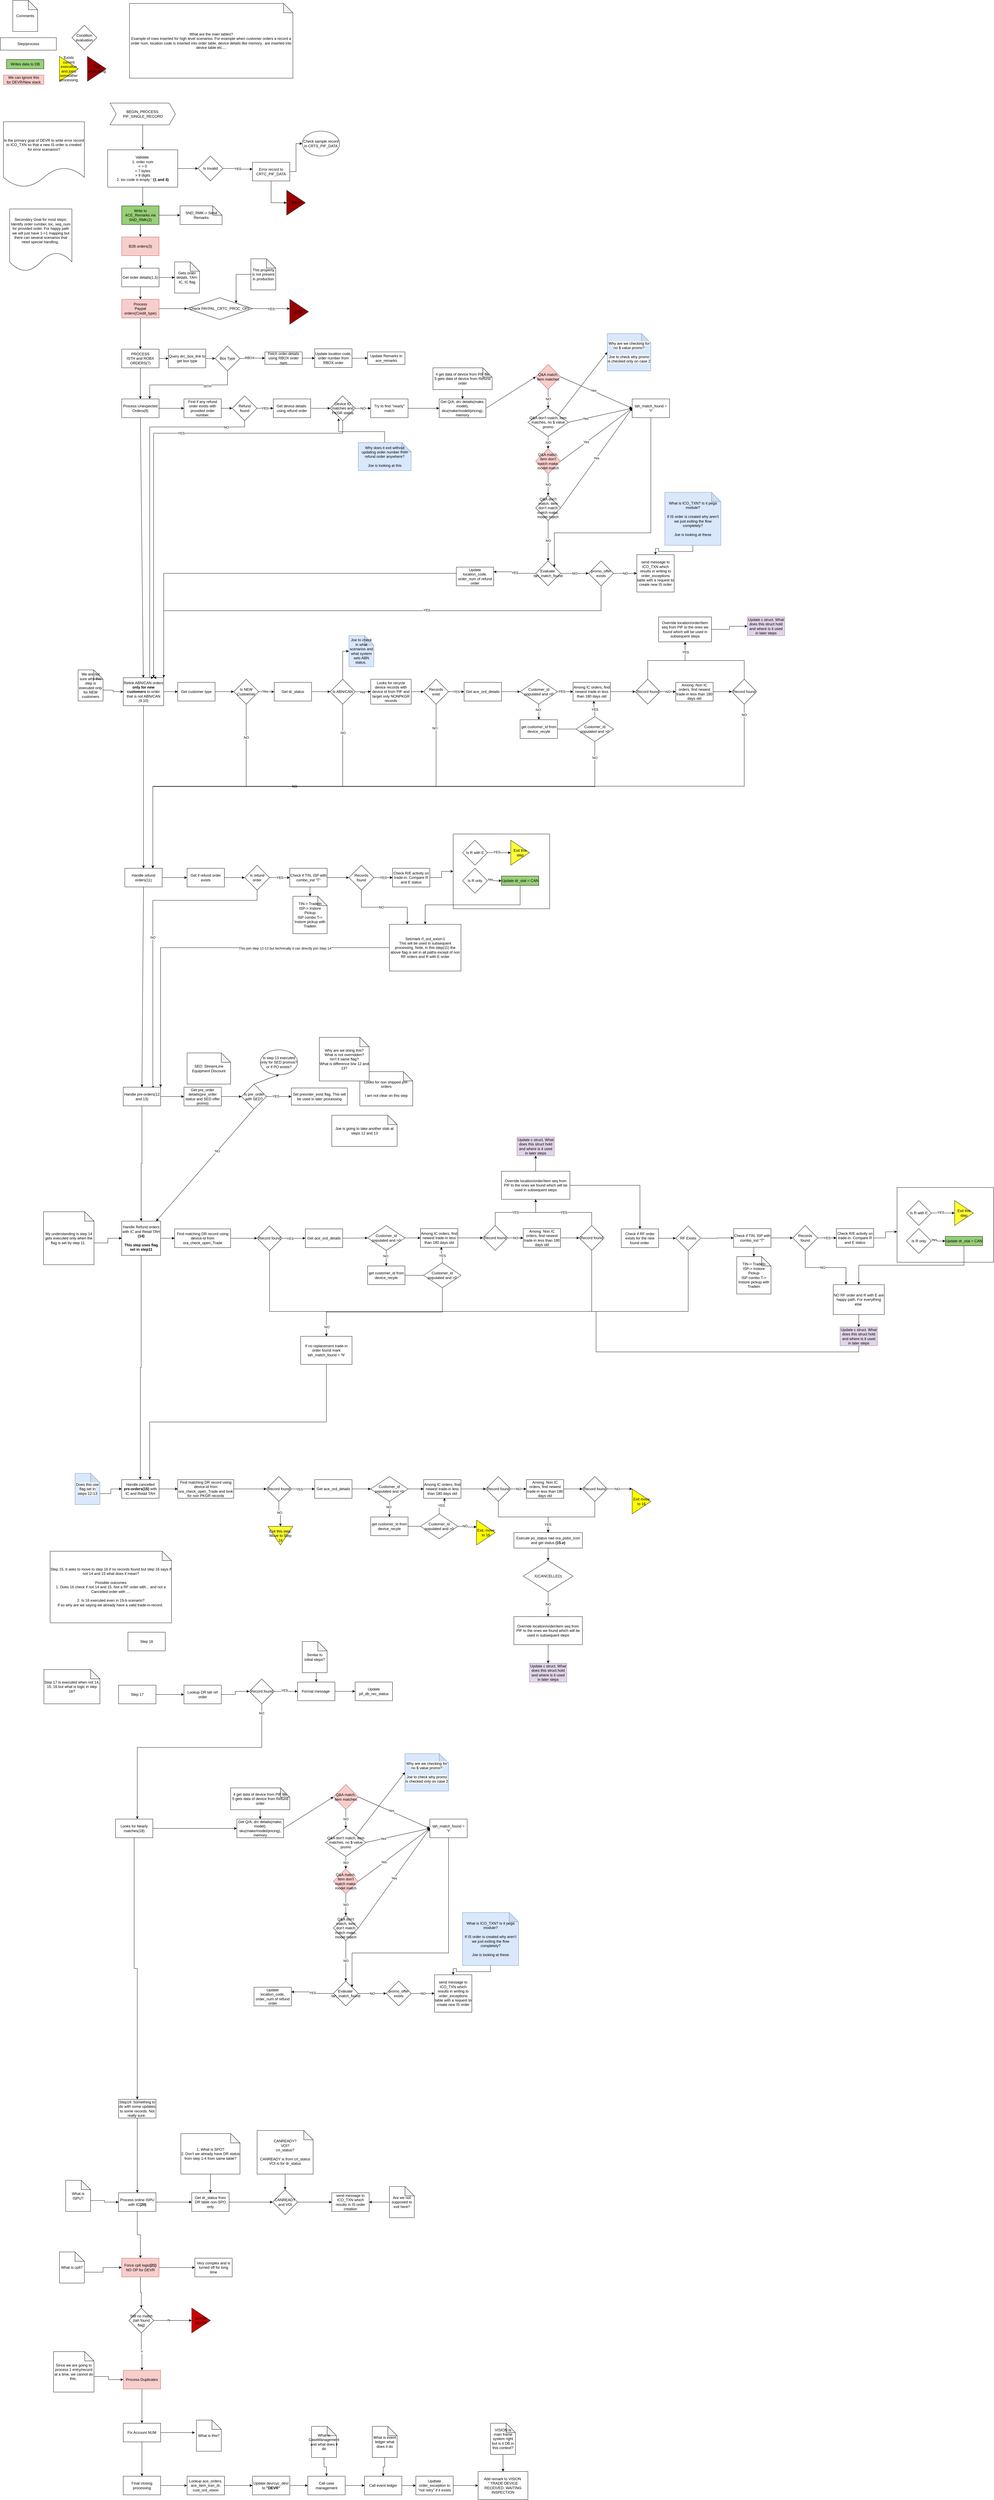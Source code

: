 <mxfile version="17.1.2" type="github">
  <diagram id="Y2bB13DLOic2n1DQH73y" name="Page-1">
    <mxGraphModel dx="1249" dy="1868" grid="1" gridSize="10" guides="1" tooltips="1" connect="1" arrows="1" fold="1" page="1" pageScale="1" pageWidth="850" pageHeight="1100" math="0" shadow="0">
      <root>
        <mxCell id="0" />
        <mxCell id="1" parent="0" />
        <mxCell id="KjjNd3zVkvkz2XqYObeU-1" value="" style="rounded=0;whiteSpace=wrap;html=1;fillColor=#FFFFFF;" parent="1" vertex="1">
          <mxGeometry x="1475" y="2307" width="310" height="240" as="geometry" />
        </mxCell>
        <mxCell id="KjjNd3zVkvkz2XqYObeU-2" style="edgeStyle=orthogonalEdgeStyle;rounded=0;orthogonalLoop=1;jettySize=auto;html=1;exitX=1;exitY=0.5;exitDx=0;exitDy=0;entryX=0;entryY=0.5;entryDx=0;entryDy=0;" parent="1" source="KjjNd3zVkvkz2XqYObeU-4" target="KjjNd3zVkvkz2XqYObeU-6" edge="1">
          <mxGeometry relative="1" as="geometry" />
        </mxCell>
        <mxCell id="KjjNd3zVkvkz2XqYObeU-3" style="edgeStyle=orthogonalEdgeStyle;rounded=0;orthogonalLoop=1;jettySize=auto;html=1;exitX=0.5;exitY=1;exitDx=0;exitDy=0;entryX=0.567;entryY=0.017;entryDx=0;entryDy=0;entryPerimeter=0;" parent="1" source="KjjNd3zVkvkz2XqYObeU-4" target="KjjNd3zVkvkz2XqYObeU-15" edge="1">
          <mxGeometry relative="1" as="geometry" />
        </mxCell>
        <mxCell id="KjjNd3zVkvkz2XqYObeU-4" value="Validate&amp;nbsp;&lt;br&gt;1. order num &lt;br&gt;&amp;lt; = 0&lt;br&gt;&amp;lt; 7 bytes&lt;br&gt;&amp;gt; 9 digits&lt;br&gt;2. loc code is empty &#39; &#39;&lt;b&gt;(1 and 4)&lt;/b&gt;" style="rounded=0;whiteSpace=wrap;html=1;" parent="1" vertex="1">
          <mxGeometry x="365" y="110" width="225" height="120" as="geometry" />
        </mxCell>
        <mxCell id="KjjNd3zVkvkz2XqYObeU-5" value="YES" style="edgeStyle=orthogonalEdgeStyle;rounded=0;orthogonalLoop=1;jettySize=auto;html=1;exitX=1;exitY=0.5;exitDx=0;exitDy=0;entryX=0;entryY=0.367;entryDx=0;entryDy=0;entryPerimeter=0;" parent="1" source="KjjNd3zVkvkz2XqYObeU-6" target="KjjNd3zVkvkz2XqYObeU-9" edge="1">
          <mxGeometry relative="1" as="geometry" />
        </mxCell>
        <mxCell id="KjjNd3zVkvkz2XqYObeU-6" value="Is Invalid" style="rhombus;whiteSpace=wrap;html=1;" parent="1" vertex="1">
          <mxGeometry x="655" y="130" width="80" height="80" as="geometry" />
        </mxCell>
        <mxCell id="KjjNd3zVkvkz2XqYObeU-7" style="edgeStyle=orthogonalEdgeStyle;rounded=0;orthogonalLoop=1;jettySize=auto;html=1;exitX=1;exitY=0.5;exitDx=0;exitDy=0;entryX=0;entryY=0.5;entryDx=0;entryDy=0;" parent="1" source="KjjNd3zVkvkz2XqYObeU-9" target="KjjNd3zVkvkz2XqYObeU-10" edge="1">
          <mxGeometry relative="1" as="geometry" />
        </mxCell>
        <mxCell id="KjjNd3zVkvkz2XqYObeU-8" style="edgeStyle=orthogonalEdgeStyle;rounded=0;orthogonalLoop=1;jettySize=auto;html=1;exitX=0.5;exitY=1;exitDx=0;exitDy=0;entryX=0;entryY=0.5;entryDx=0;entryDy=0;" parent="1" source="KjjNd3zVkvkz2XqYObeU-9" target="KjjNd3zVkvkz2XqYObeU-36" edge="1">
          <mxGeometry relative="1" as="geometry" />
        </mxCell>
        <mxCell id="KjjNd3zVkvkz2XqYObeU-9" value="Error record to CRTC_PIF_DATA" style="rounded=0;whiteSpace=wrap;html=1;" parent="1" vertex="1">
          <mxGeometry x="830" y="150" width="120" height="60" as="geometry" />
        </mxCell>
        <mxCell id="KjjNd3zVkvkz2XqYObeU-10" value="Check sample record in CRTS_PIF_DATA" style="ellipse;whiteSpace=wrap;html=1;" parent="1" vertex="1">
          <mxGeometry x="990" y="50" width="120" height="80" as="geometry" />
        </mxCell>
        <mxCell id="KjjNd3zVkvkz2XqYObeU-13" style="edgeStyle=orthogonalEdgeStyle;rounded=0;orthogonalLoop=1;jettySize=auto;html=1;exitX=1;exitY=0.5;exitDx=0;exitDy=0;entryX=0;entryY=0.5;entryDx=0;entryDy=0;entryPerimeter=0;" parent="1" source="KjjNd3zVkvkz2XqYObeU-15" target="39fMgKnNSvpU2rscRBlQ-1" edge="1">
          <mxGeometry relative="1" as="geometry">
            <mxPoint x="638.4" y="302" as="targetPoint" />
          </mxGeometry>
        </mxCell>
        <mxCell id="KjjNd3zVkvkz2XqYObeU-14" style="edgeStyle=orthogonalEdgeStyle;rounded=0;orthogonalLoop=1;jettySize=auto;html=1;exitX=0.5;exitY=1;exitDx=0;exitDy=0;entryX=0.5;entryY=0;entryDx=0;entryDy=0;" parent="1" source="KjjNd3zVkvkz2XqYObeU-15" target="KjjNd3zVkvkz2XqYObeU-18" edge="1">
          <mxGeometry relative="1" as="geometry" />
        </mxCell>
        <mxCell id="KjjNd3zVkvkz2XqYObeU-15" value="Write to ACE_Remarks via SND_RMK(2)" style="rounded=0;whiteSpace=wrap;html=1;fillColor=#97D077;" parent="1" vertex="1">
          <mxGeometry x="410" y="290" width="120" height="60" as="geometry" />
        </mxCell>
        <mxCell id="KjjNd3zVkvkz2XqYObeU-17" style="edgeStyle=orthogonalEdgeStyle;rounded=0;orthogonalLoop=1;jettySize=auto;html=1;exitX=0.5;exitY=1;exitDx=0;exitDy=0;entryX=0.5;entryY=0;entryDx=0;entryDy=0;" parent="1" source="KjjNd3zVkvkz2XqYObeU-18" target="KjjNd3zVkvkz2XqYObeU-23" edge="1">
          <mxGeometry relative="1" as="geometry" />
        </mxCell>
        <mxCell id="KjjNd3zVkvkz2XqYObeU-18" value="B2B orders(3)" style="rounded=0;whiteSpace=wrap;html=1;fillColor=#f8cecc;strokeColor=#b85450;" parent="1" vertex="1">
          <mxGeometry x="410" y="390" width="120" height="60" as="geometry" />
        </mxCell>
        <mxCell id="KjjNd3zVkvkz2XqYObeU-19" value="Writes data to DB" style="rounded=0;whiteSpace=wrap;html=1;fillColor=#97D077;" parent="1" vertex="1">
          <mxGeometry x="40" y="-180" width="120" height="30" as="geometry" />
        </mxCell>
        <mxCell id="KjjNd3zVkvkz2XqYObeU-20" value="We can ignore this&lt;br&gt;for DEVR/New stack" style="rounded=0;whiteSpace=wrap;html=1;fillColor=#f8cecc;strokeColor=#b85450;" parent="1" vertex="1">
          <mxGeometry x="30" y="-130" width="130" height="30" as="geometry" />
        </mxCell>
        <mxCell id="KjjNd3zVkvkz2XqYObeU-21" style="edgeStyle=orthogonalEdgeStyle;rounded=0;orthogonalLoop=1;jettySize=auto;html=1;exitX=1;exitY=0.5;exitDx=0;exitDy=0;entryX=0;entryY=0.5;entryDx=0;entryDy=0;entryPerimeter=0;" parent="1" source="KjjNd3zVkvkz2XqYObeU-23" target="39fMgKnNSvpU2rscRBlQ-4" edge="1">
          <mxGeometry relative="1" as="geometry">
            <mxPoint x="630" y="510" as="targetPoint" />
          </mxGeometry>
        </mxCell>
        <mxCell id="KjjNd3zVkvkz2XqYObeU-22" style="edgeStyle=orthogonalEdgeStyle;rounded=0;orthogonalLoop=1;jettySize=auto;html=1;exitX=0.5;exitY=1;exitDx=0;exitDy=0;entryX=0.5;entryY=0;entryDx=0;entryDy=0;" parent="1" source="KjjNd3zVkvkz2XqYObeU-23" target="KjjNd3zVkvkz2XqYObeU-27" edge="1">
          <mxGeometry relative="1" as="geometry" />
        </mxCell>
        <mxCell id="KjjNd3zVkvkz2XqYObeU-23" value="Get order details(1,5)" style="rounded=0;whiteSpace=wrap;html=1;fillColor=#FFFFFF;" parent="1" vertex="1">
          <mxGeometry x="410" y="490" width="120" height="60" as="geometry" />
        </mxCell>
        <mxCell id="KjjNd3zVkvkz2XqYObeU-25" value="" style="edgeStyle=orthogonalEdgeStyle;rounded=0;orthogonalLoop=1;jettySize=auto;html=1;exitX=1;exitY=0.5;exitDx=0;exitDy=0;entryX=0;entryY=0.5;entryDx=0;entryDy=0;" parent="1" source="KjjNd3zVkvkz2XqYObeU-27" target="KjjNd3zVkvkz2XqYObeU-29" edge="1">
          <mxGeometry relative="1" as="geometry" />
        </mxCell>
        <mxCell id="KjjNd3zVkvkz2XqYObeU-26" style="edgeStyle=orthogonalEdgeStyle;rounded=0;orthogonalLoop=1;jettySize=auto;html=1;exitX=0.5;exitY=1;exitDx=0;exitDy=0;" parent="1" source="KjjNd3zVkvkz2XqYObeU-27" target="KjjNd3zVkvkz2XqYObeU-33" edge="1">
          <mxGeometry relative="1" as="geometry" />
        </mxCell>
        <mxCell id="KjjNd3zVkvkz2XqYObeU-27" value="Process&lt;br&gt;Paypal orders(Credit_type)" style="rounded=0;whiteSpace=wrap;html=1;fillColor=#f8cecc;strokeColor=#b85450;" parent="1" vertex="1">
          <mxGeometry x="410" y="590" width="120" height="60" as="geometry" />
        </mxCell>
        <mxCell id="KjjNd3zVkvkz2XqYObeU-28" value="YES" style="edgeStyle=orthogonalEdgeStyle;rounded=0;orthogonalLoop=1;jettySize=auto;html=1;exitX=1;exitY=0.5;exitDx=0;exitDy=0;" parent="1" source="KjjNd3zVkvkz2XqYObeU-29" edge="1">
          <mxGeometry relative="1" as="geometry">
            <mxPoint x="950" y="620" as="targetPoint" />
          </mxGeometry>
        </mxCell>
        <mxCell id="KjjNd3zVkvkz2XqYObeU-29" value="Check PAYPAL_CRTC_PROC_OFF" style="rhombus;whiteSpace=wrap;html=1;fillColor=#FFFFFF;" parent="1" vertex="1">
          <mxGeometry x="620" y="585" width="210" height="70" as="geometry" />
        </mxCell>
        <mxCell id="KjjNd3zVkvkz2XqYObeU-32" style="edgeStyle=orthogonalEdgeStyle;rounded=0;orthogonalLoop=1;jettySize=auto;html=1;exitX=0.5;exitY=1;exitDx=0;exitDy=0;entryX=0.5;entryY=0;entryDx=0;entryDy=0;" parent="1" source="KjjNd3zVkvkz2XqYObeU-33" target="KjjNd3zVkvkz2XqYObeU-50" edge="1">
          <mxGeometry relative="1" as="geometry" />
        </mxCell>
        <mxCell id="39fMgKnNSvpU2rscRBlQ-13" style="edgeStyle=orthogonalEdgeStyle;rounded=0;orthogonalLoop=1;jettySize=auto;html=1;exitX=1;exitY=0.5;exitDx=0;exitDy=0;entryX=0;entryY=0.5;entryDx=0;entryDy=0;" parent="1" source="KjjNd3zVkvkz2XqYObeU-33" target="39fMgKnNSvpU2rscRBlQ-9" edge="1">
          <mxGeometry relative="1" as="geometry" />
        </mxCell>
        <mxCell id="KjjNd3zVkvkz2XqYObeU-33" value="PROCESS&lt;br&gt;ISTH and ROBX ORDERS(7)" style="rounded=0;whiteSpace=wrap;html=1;fillColor=#FFFFFF;" parent="1" vertex="1">
          <mxGeometry x="410" y="750" width="120" height="60" as="geometry" />
        </mxCell>
        <mxCell id="KjjNd3zVkvkz2XqYObeU-36" value="EXIT" style="triangle;whiteSpace=wrap;html=1;fillColor=#990000;" parent="1" vertex="1">
          <mxGeometry x="940" y="240" width="60" height="80" as="geometry" />
        </mxCell>
        <mxCell id="KjjNd3zVkvkz2XqYObeU-37" value="EXIT" style="triangle;whiteSpace=wrap;html=1;fillColor=#990000;" parent="1" vertex="1">
          <mxGeometry x="950" y="590" width="60" height="80" as="geometry" />
        </mxCell>
        <mxCell id="KjjNd3zVkvkz2XqYObeU-41" style="edgeStyle=orthogonalEdgeStyle;rounded=0;orthogonalLoop=1;jettySize=auto;html=1;exitX=1;exitY=0.5;exitDx=0;exitDy=0;" parent="1" source="KjjNd3zVkvkz2XqYObeU-42" target="39fMgKnNSvpU2rscRBlQ-5" edge="1">
          <mxGeometry relative="1" as="geometry">
            <mxPoint x="1000" y="779" as="targetPoint" />
          </mxGeometry>
        </mxCell>
        <mxCell id="KjjNd3zVkvkz2XqYObeU-42" value="Fetch order-details using RBOX order num" style="rounded=0;whiteSpace=wrap;html=1;fillColor=#FFFFFF;" parent="1" vertex="1">
          <mxGeometry x="870" y="759" width="120" height="40" as="geometry" />
        </mxCell>
        <mxCell id="KjjNd3zVkvkz2XqYObeU-44" value="Update Remarks in ace_remarks" style="rounded=0;whiteSpace=wrap;html=1;fillColor=#FFFFFF;" parent="1" vertex="1">
          <mxGeometry x="1200" y="759" width="120" height="40" as="geometry" />
        </mxCell>
        <mxCell id="KjjNd3zVkvkz2XqYObeU-46" style="edgeStyle=orthogonalEdgeStyle;rounded=0;orthogonalLoop=1;jettySize=auto;html=1;exitX=1;exitY=0.5;exitDx=0;exitDy=0;entryX=0;entryY=0.5;entryDx=0;entryDy=0;" parent="1" source="KjjNd3zVkvkz2XqYObeU-50" target="KjjNd3zVkvkz2XqYObeU-53" edge="1">
          <mxGeometry relative="1" as="geometry" />
        </mxCell>
        <mxCell id="KjjNd3zVkvkz2XqYObeU-49" style="edgeStyle=none;rounded=0;orthogonalLoop=1;jettySize=auto;html=1;exitX=0.5;exitY=1;exitDx=0;exitDy=0;" parent="1" source="KjjNd3zVkvkz2XqYObeU-50" target="KjjNd3zVkvkz2XqYObeU-113" edge="1">
          <mxGeometry relative="1" as="geometry" />
        </mxCell>
        <mxCell id="KjjNd3zVkvkz2XqYObeU-50" value="Process Unexpected Orders(8)" style="rounded=0;whiteSpace=wrap;html=1;fillColor=#FFFFFF;" parent="1" vertex="1">
          <mxGeometry x="410" y="910" width="120" height="60" as="geometry" />
        </mxCell>
        <mxCell id="KjjNd3zVkvkz2XqYObeU-51" style="edgeStyle=orthogonalEdgeStyle;rounded=0;orthogonalLoop=1;jettySize=auto;html=1;exitX=1;exitY=0.5;exitDx=0;exitDy=0;entryX=0;entryY=0.5;entryDx=0;entryDy=0;" parent="1" source="KjjNd3zVkvkz2XqYObeU-53" target="39fMgKnNSvpU2rscRBlQ-17" edge="1">
          <mxGeometry relative="1" as="geometry" />
        </mxCell>
        <mxCell id="KjjNd3zVkvkz2XqYObeU-53" value="Find if any refund order exists with provided order number.&lt;br&gt;" style="rounded=0;whiteSpace=wrap;html=1;fillColor=#FFFFFF;" parent="1" vertex="1">
          <mxGeometry x="610" y="910" width="120" height="60" as="geometry" />
        </mxCell>
        <mxCell id="KjjNd3zVkvkz2XqYObeU-54" style="edgeStyle=orthogonalEdgeStyle;rounded=0;orthogonalLoop=1;jettySize=auto;html=1;exitX=1;exitY=0.5;exitDx=0;exitDy=0;entryX=0;entryY=0.5;entryDx=0;entryDy=0;" parent="1" source="KjjNd3zVkvkz2XqYObeU-55" target="KjjNd3zVkvkz2XqYObeU-67" edge="1">
          <mxGeometry relative="1" as="geometry">
            <mxPoint x="1070" y="990" as="targetPoint" />
          </mxGeometry>
        </mxCell>
        <mxCell id="KjjNd3zVkvkz2XqYObeU-55" value="Get device details&amp;nbsp;&lt;br&gt;using refund order" style="rounded=0;whiteSpace=wrap;html=1;fillColor=#FFFFFF;" parent="1" vertex="1">
          <mxGeometry x="897" y="910" width="120" height="60" as="geometry" />
        </mxCell>
        <mxCell id="39fMgKnNSvpU2rscRBlQ-22" value="NO" style="edgeStyle=orthogonalEdgeStyle;rounded=0;orthogonalLoop=1;jettySize=auto;html=1;exitX=1;exitY=0.5;exitDx=0;exitDy=0;entryX=0;entryY=0.5;entryDx=0;entryDy=0;" parent="1" source="KjjNd3zVkvkz2XqYObeU-67" target="KjjNd3zVkvkz2XqYObeU-75" edge="1">
          <mxGeometry relative="1" as="geometry">
            <mxPoint x="1310" y="940" as="targetPoint" />
          </mxGeometry>
        </mxCell>
        <mxCell id="39fMgKnNSvpU2rscRBlQ-23" style="edgeStyle=orthogonalEdgeStyle;rounded=0;orthogonalLoop=1;jettySize=auto;html=1;exitX=0.5;exitY=1;exitDx=0;exitDy=0;entryX=0.75;entryY=0;entryDx=0;entryDy=0;" parent="1" source="KjjNd3zVkvkz2XqYObeU-67" target="KjjNd3zVkvkz2XqYObeU-113" edge="1">
          <mxGeometry relative="1" as="geometry">
            <Array as="points">
              <mxPoint x="1120" y="1020" />
              <mxPoint x="513" y="1020" />
            </Array>
          </mxGeometry>
        </mxCell>
        <mxCell id="39fMgKnNSvpU2rscRBlQ-26" value="YES" style="edgeLabel;html=1;align=center;verticalAlign=middle;resizable=0;points=[];" parent="39fMgKnNSvpU2rscRBlQ-23" vertex="1" connectable="0">
          <mxGeometry x="-0.219" relative="1" as="geometry">
            <mxPoint as="offset" />
          </mxGeometry>
        </mxCell>
        <mxCell id="KjjNd3zVkvkz2XqYObeU-67" value="Device ID matches and PKGR status" style="rhombus;whiteSpace=wrap;html=1;fillColor=#FFFFFF;" parent="1" vertex="1">
          <mxGeometry x="1080" y="900" width="80" height="80" as="geometry" />
        </mxCell>
        <mxCell id="vjQISF-CKCTCECtc4iCv-8" style="edgeStyle=orthogonalEdgeStyle;rounded=0;orthogonalLoop=1;jettySize=auto;html=1;exitX=1;exitY=0.5;exitDx=0;exitDy=0;entryX=0;entryY=0.5;entryDx=0;entryDy=0;" parent="1" source="KjjNd3zVkvkz2XqYObeU-75" target="KjjNd3zVkvkz2XqYObeU-81" edge="1">
          <mxGeometry relative="1" as="geometry" />
        </mxCell>
        <mxCell id="KjjNd3zVkvkz2XqYObeU-75" value="Try to find &quot;nearly&quot; match" style="rounded=0;whiteSpace=wrap;html=1;fillColor=#FFFFFF;" parent="1" vertex="1">
          <mxGeometry x="1210" y="910" width="120" height="60" as="geometry" />
        </mxCell>
        <mxCell id="KjjNd3zVkvkz2XqYObeU-77" style="edgeStyle=none;rounded=0;orthogonalLoop=1;jettySize=auto;html=1;exitX=1;exitY=0.5;exitDx=0;exitDy=0;entryX=0;entryY=0.5;entryDx=0;entryDy=0;" parent="1" source="KjjNd3zVkvkz2XqYObeU-81" target="KjjNd3zVkvkz2XqYObeU-85" edge="1">
          <mxGeometry relative="1" as="geometry" />
        </mxCell>
        <mxCell id="KjjNd3zVkvkz2XqYObeU-81" value="Get Q/A, drc details(make, model), sku(make/model/pricing), memory" style="rounded=0;whiteSpace=wrap;html=1;fillColor=#FFFFFF;" parent="1" vertex="1">
          <mxGeometry x="1430" y="910" width="150" height="60" as="geometry" />
        </mxCell>
        <mxCell id="KjjNd3zVkvkz2XqYObeU-83" style="edgeStyle=none;rounded=0;orthogonalLoop=1;jettySize=auto;html=1;exitX=1;exitY=0.5;exitDx=0;exitDy=0;entryX=0;entryY=0.5;entryDx=0;entryDy=0;" parent="1" source="KjjNd3zVkvkz2XqYObeU-85" target="KjjNd3zVkvkz2XqYObeU-98" edge="1">
          <mxGeometry relative="1" as="geometry" />
        </mxCell>
        <mxCell id="KjjNd3zVkvkz2XqYObeU-84" value="Yes" style="edgeLabel;html=1;align=center;verticalAlign=middle;resizable=0;points=[];" parent="KjjNd3zVkvkz2XqYObeU-83" vertex="1" connectable="0">
          <mxGeometry x="-0.088" y="2" relative="1" as="geometry">
            <mxPoint as="offset" />
          </mxGeometry>
        </mxCell>
        <mxCell id="vjQISF-CKCTCECtc4iCv-9" value="NO" style="edgeStyle=orthogonalEdgeStyle;rounded=0;orthogonalLoop=1;jettySize=auto;html=1;exitX=0.5;exitY=1;exitDx=0;exitDy=0;entryX=0.5;entryY=0;entryDx=0;entryDy=0;" parent="1" source="KjjNd3zVkvkz2XqYObeU-85" target="KjjNd3zVkvkz2XqYObeU-88" edge="1">
          <mxGeometry relative="1" as="geometry" />
        </mxCell>
        <mxCell id="KjjNd3zVkvkz2XqYObeU-85" value="Q&amp;amp;A match, item matches" style="rhombus;whiteSpace=wrap;html=1;fillColor=#f8cecc;strokeColor=#b85450;" parent="1" vertex="1">
          <mxGeometry x="1740" y="799" width="80" height="80" as="geometry" />
        </mxCell>
        <mxCell id="KjjNd3zVkvkz2XqYObeU-86" style="edgeStyle=none;rounded=0;orthogonalLoop=1;jettySize=auto;html=1;exitX=1;exitY=0.5;exitDx=0;exitDy=0;entryX=0;entryY=0.5;entryDx=0;entryDy=0;" parent="1" source="KjjNd3zVkvkz2XqYObeU-88" target="KjjNd3zVkvkz2XqYObeU-98" edge="1">
          <mxGeometry relative="1" as="geometry" />
        </mxCell>
        <mxCell id="KjjNd3zVkvkz2XqYObeU-87" value="Yes" style="edgeLabel;html=1;align=center;verticalAlign=middle;resizable=0;points=[];" parent="KjjNd3zVkvkz2XqYObeU-86" vertex="1" connectable="0">
          <mxGeometry x="-0.463" relative="1" as="geometry">
            <mxPoint as="offset" />
          </mxGeometry>
        </mxCell>
        <mxCell id="SbFfsxjL-s59OUdSH46h-8" style="edgeStyle=none;rounded=0;orthogonalLoop=1;jettySize=auto;html=1;exitX=1;exitY=0;exitDx=0;exitDy=0;entryX=0;entryY=0.5;entryDx=0;entryDy=0;entryPerimeter=0;" parent="1" source="KjjNd3zVkvkz2XqYObeU-88" target="39fMgKnNSvpU2rscRBlQ-16" edge="1">
          <mxGeometry relative="1" as="geometry">
            <mxPoint x="1470" y="1126.23" as="targetPoint" />
          </mxGeometry>
        </mxCell>
        <mxCell id="vjQISF-CKCTCECtc4iCv-11" value="NO" style="edgeStyle=orthogonalEdgeStyle;rounded=0;orthogonalLoop=1;jettySize=auto;html=1;exitX=0.5;exitY=1;exitDx=0;exitDy=0;entryX=0.5;entryY=0;entryDx=0;entryDy=0;" parent="1" source="KjjNd3zVkvkz2XqYObeU-88" target="KjjNd3zVkvkz2XqYObeU-91" edge="1">
          <mxGeometry relative="1" as="geometry" />
        </mxCell>
        <mxCell id="KjjNd3zVkvkz2XqYObeU-88" value="Q&amp;amp;A don&#39;t match, item matches, no $ value promo" style="rhombus;whiteSpace=wrap;html=1;fillColor=#FFFFFF;" parent="1" vertex="1">
          <mxGeometry x="1715" y="940" width="130" height="90" as="geometry" />
        </mxCell>
        <mxCell id="KjjNd3zVkvkz2XqYObeU-89" style="edgeStyle=none;rounded=0;orthogonalLoop=1;jettySize=auto;html=1;exitX=1;exitY=0.5;exitDx=0;exitDy=0;entryX=0;entryY=0.5;entryDx=0;entryDy=0;" parent="1" source="KjjNd3zVkvkz2XqYObeU-91" target="KjjNd3zVkvkz2XqYObeU-98" edge="1">
          <mxGeometry relative="1" as="geometry" />
        </mxCell>
        <mxCell id="KjjNd3zVkvkz2XqYObeU-90" value="Yes" style="edgeLabel;html=1;align=center;verticalAlign=middle;resizable=0;points=[];" parent="KjjNd3zVkvkz2XqYObeU-89" vertex="1" connectable="0">
          <mxGeometry x="-0.291" y="2" relative="1" as="geometry">
            <mxPoint x="1" as="offset" />
          </mxGeometry>
        </mxCell>
        <mxCell id="vjQISF-CKCTCECtc4iCv-12" value="NO" style="edgeStyle=orthogonalEdgeStyle;rounded=0;orthogonalLoop=1;jettySize=auto;html=1;exitX=0.5;exitY=1;exitDx=0;exitDy=0;entryX=0.5;entryY=0;entryDx=0;entryDy=0;" parent="1" source="KjjNd3zVkvkz2XqYObeU-91" target="KjjNd3zVkvkz2XqYObeU-95" edge="1">
          <mxGeometry relative="1" as="geometry" />
        </mxCell>
        <mxCell id="KjjNd3zVkvkz2XqYObeU-91" value="Q&amp;amp;A match, item don&#39;t match make, model match" style="rhombus;whiteSpace=wrap;html=1;fillColor=#f8cecc;strokeColor=#b85450;" parent="1" vertex="1">
          <mxGeometry x="1740" y="1070" width="80" height="80" as="geometry" />
        </mxCell>
        <mxCell id="KjjNd3zVkvkz2XqYObeU-94" value="Yes" style="edgeStyle=none;rounded=0;orthogonalLoop=1;jettySize=auto;html=1;exitX=1;exitY=0.5;exitDx=0;exitDy=0;entryX=0;entryY=0.5;entryDx=0;entryDy=0;" parent="1" source="KjjNd3zVkvkz2XqYObeU-95" target="KjjNd3zVkvkz2XqYObeU-98" edge="1">
          <mxGeometry relative="1" as="geometry">
            <mxPoint x="1610" y="1260" as="targetPoint" />
          </mxGeometry>
        </mxCell>
        <mxCell id="vjQISF-CKCTCECtc4iCv-13" value="NO" style="edgeStyle=orthogonalEdgeStyle;rounded=0;orthogonalLoop=1;jettySize=auto;html=1;exitX=0.5;exitY=1;exitDx=0;exitDy=0;entryX=0.5;entryY=0;entryDx=0;entryDy=0;" parent="1" source="KjjNd3zVkvkz2XqYObeU-95" target="39fMgKnNSvpU2rscRBlQ-30" edge="1">
          <mxGeometry relative="1" as="geometry" />
        </mxCell>
        <mxCell id="KjjNd3zVkvkz2XqYObeU-95" value="Q&amp;amp;A don&#39;t match, item don&#39;t match match make, model match" style="rhombus;whiteSpace=wrap;html=1;fillColor=#FFFFFF;" parent="1" vertex="1">
          <mxGeometry x="1740" y="1220" width="80" height="80" as="geometry" />
        </mxCell>
        <mxCell id="vjQISF-CKCTCECtc4iCv-18" style="edgeStyle=orthogonalEdgeStyle;rounded=0;orthogonalLoop=1;jettySize=auto;html=1;exitX=0.5;exitY=1;exitDx=0;exitDy=0;entryX=1;entryY=0;entryDx=0;entryDy=0;" parent="1" source="KjjNd3zVkvkz2XqYObeU-98" target="39fMgKnNSvpU2rscRBlQ-30" edge="1">
          <mxGeometry relative="1" as="geometry">
            <Array as="points">
              <mxPoint x="2110" y="1340" />
              <mxPoint x="1800" y="1340" />
            </Array>
          </mxGeometry>
        </mxCell>
        <mxCell id="KjjNd3zVkvkz2XqYObeU-98" value="tah_match_found = &#39;Y&#39;" style="rounded=0;whiteSpace=wrap;html=1;fillColor=#FFFFFF;" parent="1" vertex="1">
          <mxGeometry x="2050" y="910" width="120" height="60" as="geometry" />
        </mxCell>
        <mxCell id="KjjNd3zVkvkz2XqYObeU-107" value="send message to ICO_TXN which results in writing to order_exceptions table with a request to create new IS order" style="rounded=0;whiteSpace=wrap;html=1;fillColor=#FFFFFF;" parent="1" vertex="1">
          <mxGeometry x="2065" y="1410" width="120" height="120" as="geometry" />
        </mxCell>
        <mxCell id="KjjNd3zVkvkz2XqYObeU-110" style="edgeStyle=none;rounded=0;orthogonalLoop=1;jettySize=auto;html=1;exitX=1;exitY=0.5;exitDx=0;exitDy=0;entryX=0;entryY=0.5;entryDx=0;entryDy=0;" parent="1" source="KjjNd3zVkvkz2XqYObeU-113" target="KjjNd3zVkvkz2XqYObeU-115" edge="1">
          <mxGeometry relative="1" as="geometry" />
        </mxCell>
        <mxCell id="KjjNd3zVkvkz2XqYObeU-112" style="edgeStyle=orthogonalEdgeStyle;rounded=0;orthogonalLoop=1;jettySize=auto;html=1;exitX=0.5;exitY=1;exitDx=0;exitDy=0;" parent="1" source="KjjNd3zVkvkz2XqYObeU-113" target="KjjNd3zVkvkz2XqYObeU-122" edge="1">
          <mxGeometry relative="1" as="geometry" />
        </mxCell>
        <mxCell id="KjjNd3zVkvkz2XqYObeU-113" value="Relink ABN/CAN orders &lt;b&gt;only for new customers&lt;/b&gt; to order that is not ABN/CAN (9,10)" style="rounded=0;whiteSpace=wrap;html=1;fillColor=#FFFFFF;" parent="1" vertex="1">
          <mxGeometry x="415" y="1805" width="130" height="90" as="geometry" />
        </mxCell>
        <mxCell id="KjjNd3zVkvkz2XqYObeU-114" style="edgeStyle=none;rounded=0;orthogonalLoop=1;jettySize=auto;html=1;exitX=1;exitY=0.5;exitDx=0;exitDy=0;entryX=0;entryY=0.5;entryDx=0;entryDy=0;" parent="1" source="KjjNd3zVkvkz2XqYObeU-115" target="KjjNd3zVkvkz2XqYObeU-119" edge="1">
          <mxGeometry relative="1" as="geometry" />
        </mxCell>
        <mxCell id="KjjNd3zVkvkz2XqYObeU-115" value="Get customer type" style="rounded=0;whiteSpace=wrap;html=1;fillColor=#FFFFFF;" parent="1" vertex="1">
          <mxGeometry x="590" y="1820" width="120" height="60" as="geometry" />
        </mxCell>
        <mxCell id="KjjNd3zVkvkz2XqYObeU-116" style="edgeStyle=none;rounded=0;orthogonalLoop=1;jettySize=auto;html=1;exitX=1;exitY=0.5;exitDx=0;exitDy=0;entryX=0;entryY=0.5;entryDx=0;entryDy=0;" parent="1" source="KjjNd3zVkvkz2XqYObeU-119" target="KjjNd3zVkvkz2XqYObeU-125" edge="1">
          <mxGeometry relative="1" as="geometry" />
        </mxCell>
        <mxCell id="KjjNd3zVkvkz2XqYObeU-117" value="Yes" style="edgeLabel;html=1;align=center;verticalAlign=middle;resizable=0;points=[];" parent="KjjNd3zVkvkz2XqYObeU-116" vertex="1" connectable="0">
          <mxGeometry x="-0.2" y="1" relative="1" as="geometry">
            <mxPoint as="offset" />
          </mxGeometry>
        </mxCell>
        <mxCell id="vjQISF-CKCTCECtc4iCv-25" style="edgeStyle=orthogonalEdgeStyle;rounded=0;orthogonalLoop=1;jettySize=auto;html=1;exitX=0.5;exitY=1;exitDx=0;exitDy=0;entryX=0.75;entryY=0;entryDx=0;entryDy=0;" parent="1" source="KjjNd3zVkvkz2XqYObeU-119" target="KjjNd3zVkvkz2XqYObeU-122" edge="1">
          <mxGeometry relative="1" as="geometry" />
        </mxCell>
        <mxCell id="vjQISF-CKCTCECtc4iCv-33" value="NO" style="edgeLabel;html=1;align=center;verticalAlign=middle;resizable=0;points=[];" parent="vjQISF-CKCTCECtc4iCv-25" vertex="1" connectable="0">
          <mxGeometry x="-0.745" relative="1" as="geometry">
            <mxPoint y="1" as="offset" />
          </mxGeometry>
        </mxCell>
        <mxCell id="KjjNd3zVkvkz2XqYObeU-119" value="Is NEW Custoemer" style="rhombus;whiteSpace=wrap;html=1;fillColor=#FFFFFF;" parent="1" vertex="1">
          <mxGeometry x="770" y="1810" width="80" height="80" as="geometry" />
        </mxCell>
        <mxCell id="KjjNd3zVkvkz2XqYObeU-120" style="edgeStyle=orthogonalEdgeStyle;rounded=0;orthogonalLoop=1;jettySize=auto;html=1;exitX=1;exitY=0.5;exitDx=0;exitDy=0;entryX=0;entryY=0.5;entryDx=0;entryDy=0;" parent="1" source="KjjNd3zVkvkz2XqYObeU-122" target="KjjNd3zVkvkz2XqYObeU-169" edge="1">
          <mxGeometry relative="1" as="geometry" />
        </mxCell>
        <mxCell id="KjjNd3zVkvkz2XqYObeU-121" style="edgeStyle=none;rounded=0;orthogonalLoop=1;jettySize=auto;html=1;exitX=0.5;exitY=1;exitDx=0;exitDy=0;entryX=0.5;entryY=0;entryDx=0;entryDy=0;" parent="1" source="KjjNd3zVkvkz2XqYObeU-122" target="KjjNd3zVkvkz2XqYObeU-198" edge="1">
          <mxGeometry relative="1" as="geometry" />
        </mxCell>
        <mxCell id="KjjNd3zVkvkz2XqYObeU-122" value="Handle refund orders(11)" style="rounded=0;whiteSpace=wrap;html=1;fillColor=#FFFFFF;" parent="1" vertex="1">
          <mxGeometry x="420" y="2417" width="120" height="60" as="geometry" />
        </mxCell>
        <mxCell id="KjjNd3zVkvkz2XqYObeU-124" style="edgeStyle=none;rounded=0;orthogonalLoop=1;jettySize=auto;html=1;exitX=1;exitY=0.5;exitDx=0;exitDy=0;" parent="1" source="KjjNd3zVkvkz2XqYObeU-125" target="KjjNd3zVkvkz2XqYObeU-130" edge="1">
          <mxGeometry relative="1" as="geometry" />
        </mxCell>
        <mxCell id="KjjNd3zVkvkz2XqYObeU-125" value="Get dr_status" style="rounded=0;whiteSpace=wrap;html=1;fillColor=#FFFFFF;" parent="1" vertex="1">
          <mxGeometry x="900" y="1820" width="120" height="60" as="geometry" />
        </mxCell>
        <mxCell id="KjjNd3zVkvkz2XqYObeU-126" style="edgeStyle=orthogonalEdgeStyle;rounded=0;orthogonalLoop=1;jettySize=auto;html=1;exitX=0.5;exitY=1;exitDx=0;exitDy=0;entryX=0.75;entryY=0;entryDx=0;entryDy=0;" parent="1" source="KjjNd3zVkvkz2XqYObeU-130" target="KjjNd3zVkvkz2XqYObeU-122" edge="1">
          <mxGeometry relative="1" as="geometry">
            <mxPoint x="510" y="2140" as="targetPoint" />
          </mxGeometry>
        </mxCell>
        <mxCell id="vjQISF-CKCTCECtc4iCv-32" value="NO" style="edgeLabel;html=1;align=center;verticalAlign=middle;resizable=0;points=[];" parent="KjjNd3zVkvkz2XqYObeU-126" vertex="1" connectable="0">
          <mxGeometry x="-0.841" y="1" relative="1" as="geometry">
            <mxPoint y="1" as="offset" />
          </mxGeometry>
        </mxCell>
        <mxCell id="KjjNd3zVkvkz2XqYObeU-128" style="edgeStyle=none;rounded=0;orthogonalLoop=1;jettySize=auto;html=1;exitX=1;exitY=0.5;exitDx=0;exitDy=0;entryX=0;entryY=0.5;entryDx=0;entryDy=0;" parent="1" source="KjjNd3zVkvkz2XqYObeU-130" target="KjjNd3zVkvkz2XqYObeU-134" edge="1">
          <mxGeometry relative="1" as="geometry" />
        </mxCell>
        <mxCell id="KjjNd3zVkvkz2XqYObeU-129" value="Yes" style="edgeLabel;html=1;align=center;verticalAlign=middle;resizable=0;points=[];" parent="KjjNd3zVkvkz2XqYObeU-128" vertex="1" connectable="0">
          <mxGeometry x="-0.12" y="-1" relative="1" as="geometry">
            <mxPoint as="offset" />
          </mxGeometry>
        </mxCell>
        <mxCell id="39fMgKnNSvpU2rscRBlQ-47" style="edgeStyle=orthogonalEdgeStyle;rounded=0;orthogonalLoop=1;jettySize=auto;html=1;exitX=0.5;exitY=0;exitDx=0;exitDy=0;entryX=0;entryY=0.5;entryDx=0;entryDy=0;entryPerimeter=0;" parent="1" source="KjjNd3zVkvkz2XqYObeU-130" target="SbFfsxjL-s59OUdSH46h-47" edge="1">
          <mxGeometry relative="1" as="geometry" />
        </mxCell>
        <mxCell id="KjjNd3zVkvkz2XqYObeU-130" value="Is ABN/CAN" style="rhombus;whiteSpace=wrap;html=1;fillColor=#FFFFFF;" parent="1" vertex="1">
          <mxGeometry x="1080" y="1810" width="80" height="80" as="geometry" />
        </mxCell>
        <mxCell id="KjjNd3zVkvkz2XqYObeU-132" style="edgeStyle=none;rounded=0;orthogonalLoop=1;jettySize=auto;html=1;exitX=1;exitY=0.5;exitDx=0;exitDy=0;entryX=0;entryY=0.5;entryDx=0;entryDy=0;" parent="1" source="KjjNd3zVkvkz2XqYObeU-134" target="KjjNd3zVkvkz2XqYObeU-137" edge="1">
          <mxGeometry relative="1" as="geometry" />
        </mxCell>
        <mxCell id="KjjNd3zVkvkz2XqYObeU-134" value="Looks for recycle device records with device id from PIF and target only NONPKGR records" style="rounded=0;whiteSpace=wrap;html=1;fillColor=#FFFFFF;" parent="1" vertex="1">
          <mxGeometry x="1210" y="1810" width="130" height="80" as="geometry" />
        </mxCell>
        <mxCell id="KjjNd3zVkvkz2XqYObeU-135" value="NO" style="edgeStyle=orthogonalEdgeStyle;rounded=0;orthogonalLoop=1;jettySize=auto;html=1;exitX=0.5;exitY=1;exitDx=0;exitDy=0;entryX=0.75;entryY=0;entryDx=0;entryDy=0;" parent="1" source="KjjNd3zVkvkz2XqYObeU-137" target="KjjNd3zVkvkz2XqYObeU-122" edge="1">
          <mxGeometry relative="1" as="geometry">
            <mxPoint x="970" y="1980" as="targetPoint" />
          </mxGeometry>
        </mxCell>
        <mxCell id="vjQISF-CKCTCECtc4iCv-31" value="NO" style="edgeLabel;html=1;align=center;verticalAlign=middle;resizable=0;points=[];" parent="KjjNd3zVkvkz2XqYObeU-135" vertex="1" connectable="0">
          <mxGeometry x="-0.895" y="-4" relative="1" as="geometry">
            <mxPoint y="1" as="offset" />
          </mxGeometry>
        </mxCell>
        <mxCell id="KjjNd3zVkvkz2XqYObeU-136" value="YES" style="edgeStyle=none;rounded=0;orthogonalLoop=1;jettySize=auto;html=1;exitX=1;exitY=0.5;exitDx=0;exitDy=0;entryX=0;entryY=0.5;entryDx=0;entryDy=0;" parent="1" source="KjjNd3zVkvkz2XqYObeU-137" target="KjjNd3zVkvkz2XqYObeU-140" edge="1">
          <mxGeometry relative="1" as="geometry" />
        </mxCell>
        <mxCell id="KjjNd3zVkvkz2XqYObeU-137" value="Records &lt;br&gt;exist" style="rhombus;whiteSpace=wrap;html=1;fillColor=#FFFFFF;" parent="1" vertex="1">
          <mxGeometry x="1380" y="1810" width="80" height="80" as="geometry" />
        </mxCell>
        <mxCell id="KjjNd3zVkvkz2XqYObeU-139" style="edgeStyle=none;rounded=0;orthogonalLoop=1;jettySize=auto;html=1;exitX=1;exitY=0.5;exitDx=0;exitDy=0;" parent="1" source="KjjNd3zVkvkz2XqYObeU-140" edge="1">
          <mxGeometry relative="1" as="geometry">
            <mxPoint x="1690" y="1850" as="targetPoint" />
          </mxGeometry>
        </mxCell>
        <mxCell id="KjjNd3zVkvkz2XqYObeU-140" value="Get ace_ord_details" style="rounded=0;whiteSpace=wrap;html=1;fillColor=#FFFFFF;" parent="1" vertex="1">
          <mxGeometry x="1510" y="1820" width="120" height="60" as="geometry" />
        </mxCell>
        <mxCell id="KjjNd3zVkvkz2XqYObeU-141" style="edgeStyle=none;rounded=0;orthogonalLoop=1;jettySize=auto;html=1;exitX=0.5;exitY=1;exitDx=0;exitDy=0;" parent="1" source="KjjNd3zVkvkz2XqYObeU-144" target="KjjNd3zVkvkz2XqYObeU-148" edge="1">
          <mxGeometry relative="1" as="geometry" />
        </mxCell>
        <mxCell id="KjjNd3zVkvkz2XqYObeU-142" value="NO" style="edgeLabel;html=1;align=center;verticalAlign=middle;resizable=0;points=[];" parent="KjjNd3zVkvkz2XqYObeU-141" vertex="1" connectable="0">
          <mxGeometry x="-0.28" y="-2" relative="1" as="geometry">
            <mxPoint as="offset" />
          </mxGeometry>
        </mxCell>
        <mxCell id="KjjNd3zVkvkz2XqYObeU-143" style="edgeStyle=none;rounded=0;orthogonalLoop=1;jettySize=auto;html=1;exitX=1;exitY=0.5;exitDx=0;exitDy=0;entryX=0;entryY=0.5;entryDx=0;entryDy=0;" parent="1" source="KjjNd3zVkvkz2XqYObeU-144" target="KjjNd3zVkvkz2XqYObeU-150" edge="1">
          <mxGeometry relative="1" as="geometry" />
        </mxCell>
        <mxCell id="39fMgKnNSvpU2rscRBlQ-49" value="YES" style="edgeLabel;html=1;align=center;verticalAlign=middle;resizable=0;points=[];" parent="KjjNd3zVkvkz2XqYObeU-143" vertex="1" connectable="0">
          <mxGeometry x="-0.44" y="1" relative="1" as="geometry">
            <mxPoint as="offset" />
          </mxGeometry>
        </mxCell>
        <mxCell id="KjjNd3zVkvkz2XqYObeU-144" value="Customer_id populated and &amp;gt;0" style="rhombus;whiteSpace=wrap;html=1;fillColor=#FFFFFF;" parent="1" vertex="1">
          <mxGeometry x="1690" y="1810" width="120" height="80" as="geometry" />
        </mxCell>
        <mxCell id="KjjNd3zVkvkz2XqYObeU-145" style="edgeStyle=none;rounded=0;orthogonalLoop=1;jettySize=auto;html=1;exitX=0;exitY=0.5;exitDx=0;exitDy=0;" parent="1" source="KjjNd3zVkvkz2XqYObeU-144" target="KjjNd3zVkvkz2XqYObeU-144" edge="1">
          <mxGeometry relative="1" as="geometry" />
        </mxCell>
        <mxCell id="KjjNd3zVkvkz2XqYObeU-146" style="edgeStyle=orthogonalEdgeStyle;rounded=0;orthogonalLoop=1;jettySize=auto;html=1;exitX=0.5;exitY=0;exitDx=0;exitDy=0;entryX=0.558;entryY=0.983;entryDx=0;entryDy=0;entryPerimeter=0;startArrow=none;" parent="1" source="KjjNd3zVkvkz2XqYObeU-165" target="KjjNd3zVkvkz2XqYObeU-150" edge="1">
          <mxGeometry relative="1" as="geometry" />
        </mxCell>
        <mxCell id="KjjNd3zVkvkz2XqYObeU-147" value="YES" style="edgeLabel;html=1;align=center;verticalAlign=middle;resizable=0;points=[];" parent="KjjNd3zVkvkz2XqYObeU-146" vertex="1" connectable="0">
          <mxGeometry x="-0.059" y="2" relative="1" as="geometry">
            <mxPoint as="offset" />
          </mxGeometry>
        </mxCell>
        <mxCell id="KjjNd3zVkvkz2XqYObeU-148" value="get customer_id from device_recyle" style="rounded=0;whiteSpace=wrap;html=1;fillColor=#FFFFFF;" parent="1" vertex="1">
          <mxGeometry x="1690" y="1940" width="120" height="60" as="geometry" />
        </mxCell>
        <mxCell id="KjjNd3zVkvkz2XqYObeU-149" style="edgeStyle=none;rounded=0;orthogonalLoop=1;jettySize=auto;html=1;exitX=1;exitY=0.5;exitDx=0;exitDy=0;entryX=0;entryY=0.5;entryDx=0;entryDy=0;" parent="1" source="KjjNd3zVkvkz2XqYObeU-150" target="KjjNd3zVkvkz2XqYObeU-153" edge="1">
          <mxGeometry relative="1" as="geometry" />
        </mxCell>
        <mxCell id="KjjNd3zVkvkz2XqYObeU-150" value="Among IC orders, find newest trade-in less than 180 days old" style="rounded=0;whiteSpace=wrap;html=1;fillColor=#FFFFFF;" parent="1" vertex="1">
          <mxGeometry x="1860" y="1820" width="120" height="60" as="geometry" />
        </mxCell>
        <mxCell id="KjjNd3zVkvkz2XqYObeU-151" value="NO" style="edgeStyle=none;rounded=0;orthogonalLoop=1;jettySize=auto;html=1;exitX=1;exitY=0.5;exitDx=0;exitDy=0;entryX=0;entryY=0.5;entryDx=0;entryDy=0;" parent="1" source="KjjNd3zVkvkz2XqYObeU-153" target="KjjNd3zVkvkz2XqYObeU-155" edge="1">
          <mxGeometry relative="1" as="geometry" />
        </mxCell>
        <mxCell id="vjQISF-CKCTCECtc4iCv-27" style="edgeStyle=orthogonalEdgeStyle;rounded=0;orthogonalLoop=1;jettySize=auto;html=1;exitX=0.5;exitY=0;exitDx=0;exitDy=0;entryX=0.5;entryY=1;entryDx=0;entryDy=0;" parent="1" source="KjjNd3zVkvkz2XqYObeU-153" target="KjjNd3zVkvkz2XqYObeU-162" edge="1">
          <mxGeometry relative="1" as="geometry" />
        </mxCell>
        <mxCell id="KjjNd3zVkvkz2XqYObeU-153" value="Record found" style="rhombus;whiteSpace=wrap;html=1;fillColor=#FFFFFF;" parent="1" vertex="1">
          <mxGeometry x="2060" y="1810" width="80" height="80" as="geometry" />
        </mxCell>
        <mxCell id="KjjNd3zVkvkz2XqYObeU-154" style="edgeStyle=none;rounded=0;orthogonalLoop=1;jettySize=auto;html=1;exitX=1;exitY=0.5;exitDx=0;exitDy=0;entryX=0;entryY=0.5;entryDx=0;entryDy=0;" parent="1" source="KjjNd3zVkvkz2XqYObeU-155" target="KjjNd3zVkvkz2XqYObeU-160" edge="1">
          <mxGeometry relative="1" as="geometry" />
        </mxCell>
        <mxCell id="KjjNd3zVkvkz2XqYObeU-155" value="&lt;span&gt;Among&amp;nbsp; Non IC orders, find newest trade-in less than 180 days old&lt;/span&gt;" style="rounded=0;whiteSpace=wrap;html=1;fillColor=#FFFFFF;" parent="1" vertex="1">
          <mxGeometry x="2190" y="1820" width="120" height="60" as="geometry" />
        </mxCell>
        <mxCell id="KjjNd3zVkvkz2XqYObeU-158" style="edgeStyle=orthogonalEdgeStyle;rounded=0;orthogonalLoop=1;jettySize=auto;html=1;exitX=0.5;exitY=0;exitDx=0;exitDy=0;entryX=0.5;entryY=1;entryDx=0;entryDy=0;" parent="1" source="KjjNd3zVkvkz2XqYObeU-160" target="KjjNd3zVkvkz2XqYObeU-162" edge="1">
          <mxGeometry relative="1" as="geometry" />
        </mxCell>
        <mxCell id="KjjNd3zVkvkz2XqYObeU-159" value="YES" style="edgeLabel;html=1;align=center;verticalAlign=middle;resizable=0;points=[];" parent="KjjNd3zVkvkz2XqYObeU-158" vertex="1" connectable="0">
          <mxGeometry x="0.791" y="-1" relative="1" as="geometry">
            <mxPoint as="offset" />
          </mxGeometry>
        </mxCell>
        <mxCell id="vjQISF-CKCTCECtc4iCv-28" style="edgeStyle=orthogonalEdgeStyle;rounded=0;orthogonalLoop=1;jettySize=auto;html=1;exitX=0.5;exitY=1;exitDx=0;exitDy=0;entryX=0.75;entryY=0;entryDx=0;entryDy=0;" parent="1" source="KjjNd3zVkvkz2XqYObeU-160" target="KjjNd3zVkvkz2XqYObeU-122" edge="1">
          <mxGeometry relative="1" as="geometry" />
        </mxCell>
        <mxCell id="vjQISF-CKCTCECtc4iCv-30" value="NO" style="edgeLabel;html=1;align=center;verticalAlign=middle;resizable=0;points=[];" parent="vjQISF-CKCTCECtc4iCv-28" vertex="1" connectable="0">
          <mxGeometry x="-0.973" relative="1" as="geometry">
            <mxPoint y="1" as="offset" />
          </mxGeometry>
        </mxCell>
        <mxCell id="KjjNd3zVkvkz2XqYObeU-160" value="Record found" style="rhombus;whiteSpace=wrap;html=1;fillColor=#FFFFFF;" parent="1" vertex="1">
          <mxGeometry x="2370" y="1810" width="80" height="80" as="geometry" />
        </mxCell>
        <mxCell id="vjQISF-CKCTCECtc4iCv-78" style="edgeStyle=orthogonalEdgeStyle;rounded=0;orthogonalLoop=1;jettySize=auto;html=1;exitX=1;exitY=0.5;exitDx=0;exitDy=0;entryX=0;entryY=0.5;entryDx=0;entryDy=0;" parent="1" source="KjjNd3zVkvkz2XqYObeU-162" target="vjQISF-CKCTCECtc4iCv-76" edge="1">
          <mxGeometry relative="1" as="geometry" />
        </mxCell>
        <mxCell id="KjjNd3zVkvkz2XqYObeU-162" value="Override location/order/item seq from PIF to the ones we found which will be used in subsequent steps" style="rounded=0;whiteSpace=wrap;html=1;fillColor=#FFFFFF;" parent="1" vertex="1">
          <mxGeometry x="2135" y="1610" width="170" height="80" as="geometry" />
        </mxCell>
        <mxCell id="vjQISF-CKCTCECtc4iCv-26" style="edgeStyle=orthogonalEdgeStyle;rounded=0;orthogonalLoop=1;jettySize=auto;html=1;exitX=0.5;exitY=1;exitDx=0;exitDy=0;entryX=0.75;entryY=0;entryDx=0;entryDy=0;" parent="1" target="KjjNd3zVkvkz2XqYObeU-122" edge="1">
          <mxGeometry relative="1" as="geometry">
            <mxPoint x="510" y="2412" as="targetPoint" />
            <mxPoint x="1930" y="2005" as="sourcePoint" />
            <Array as="points">
              <mxPoint x="1930" y="2155" />
              <mxPoint x="510" y="2155" />
            </Array>
          </mxGeometry>
        </mxCell>
        <mxCell id="vjQISF-CKCTCECtc4iCv-29" value="NO" style="edgeLabel;html=1;align=center;verticalAlign=middle;resizable=0;points=[];" parent="vjQISF-CKCTCECtc4iCv-26" vertex="1" connectable="0">
          <mxGeometry x="-0.939" relative="1" as="geometry">
            <mxPoint y="1" as="offset" />
          </mxGeometry>
        </mxCell>
        <mxCell id="KjjNd3zVkvkz2XqYObeU-165" value="Customer_id populated and &amp;gt;0" style="rhombus;whiteSpace=wrap;html=1;fillColor=#FFFFFF;" parent="1" vertex="1">
          <mxGeometry x="1870" y="1930" width="120" height="80" as="geometry" />
        </mxCell>
        <mxCell id="KjjNd3zVkvkz2XqYObeU-166" value="" style="edgeStyle=orthogonalEdgeStyle;rounded=0;orthogonalLoop=1;jettySize=auto;html=1;exitX=1;exitY=0.5;exitDx=0;exitDy=0;entryX=0;entryY=0.5;entryDx=0;entryDy=0;endArrow=none;" parent="1" source="KjjNd3zVkvkz2XqYObeU-148" target="KjjNd3zVkvkz2XqYObeU-165" edge="1">
          <mxGeometry relative="1" as="geometry">
            <mxPoint x="1810" y="1970" as="sourcePoint" />
            <mxPoint x="1926.96" y="1878.98" as="targetPoint" />
          </mxGeometry>
        </mxCell>
        <mxCell id="KjjNd3zVkvkz2XqYObeU-168" style="edgeStyle=orthogonalEdgeStyle;rounded=0;orthogonalLoop=1;jettySize=auto;html=1;exitX=1;exitY=0.5;exitDx=0;exitDy=0;entryX=0;entryY=0.5;entryDx=0;entryDy=0;" parent="1" source="KjjNd3zVkvkz2XqYObeU-169" target="KjjNd3zVkvkz2XqYObeU-172" edge="1">
          <mxGeometry relative="1" as="geometry" />
        </mxCell>
        <mxCell id="KjjNd3zVkvkz2XqYObeU-169" value="Get if refund order exists" style="rounded=0;whiteSpace=wrap;html=1;fillColor=#FFFFFF;" parent="1" vertex="1">
          <mxGeometry x="620" y="2417" width="120" height="60" as="geometry" />
        </mxCell>
        <mxCell id="KjjNd3zVkvkz2XqYObeU-170" value="YES" style="edgeStyle=orthogonalEdgeStyle;rounded=0;orthogonalLoop=1;jettySize=auto;html=1;exitX=1;exitY=0.5;exitDx=0;exitDy=0;entryX=0;entryY=0.5;entryDx=0;entryDy=0;" parent="1" source="KjjNd3zVkvkz2XqYObeU-172" target="KjjNd3zVkvkz2XqYObeU-176" edge="1">
          <mxGeometry relative="1" as="geometry" />
        </mxCell>
        <mxCell id="KjjNd3zVkvkz2XqYObeU-171" value="NO" style="edgeStyle=orthogonalEdgeStyle;rounded=0;orthogonalLoop=1;jettySize=auto;html=1;exitX=0.5;exitY=1;exitDx=0;exitDy=0;entryX=0.75;entryY=0;entryDx=0;entryDy=0;" parent="1" source="KjjNd3zVkvkz2XqYObeU-172" target="KjjNd3zVkvkz2XqYObeU-198" edge="1">
          <mxGeometry relative="1" as="geometry">
            <mxPoint x="745" y="2537" as="targetPoint" />
            <Array as="points">
              <mxPoint x="845" y="2520" />
              <mxPoint x="510" y="2520" />
            </Array>
          </mxGeometry>
        </mxCell>
        <mxCell id="KjjNd3zVkvkz2XqYObeU-172" value="Is refund order" style="rhombus;whiteSpace=wrap;html=1;fillColor=#FFFFFF;" parent="1" vertex="1">
          <mxGeometry x="805" y="2407" width="80" height="80" as="geometry" />
        </mxCell>
        <mxCell id="KjjNd3zVkvkz2XqYObeU-174" style="edgeStyle=orthogonalEdgeStyle;rounded=0;orthogonalLoop=1;jettySize=auto;html=1;exitX=1;exitY=0.5;exitDx=0;exitDy=0;entryX=0;entryY=0.5;entryDx=0;entryDy=0;" parent="1" source="KjjNd3zVkvkz2XqYObeU-176" target="KjjNd3zVkvkz2XqYObeU-181" edge="1">
          <mxGeometry relative="1" as="geometry" />
        </mxCell>
        <mxCell id="39fMgKnNSvpU2rscRBlQ-48" style="edgeStyle=orthogonalEdgeStyle;rounded=0;orthogonalLoop=1;jettySize=auto;html=1;exitX=0.5;exitY=1;exitDx=0;exitDy=0;entryX=0.5;entryY=0;entryDx=0;entryDy=0;entryPerimeter=0;" parent="1" source="KjjNd3zVkvkz2XqYObeU-176" target="SbFfsxjL-s59OUdSH46h-48" edge="1">
          <mxGeometry relative="1" as="geometry" />
        </mxCell>
        <mxCell id="KjjNd3zVkvkz2XqYObeU-176" value="Check if TIN, ISP with combo_ind &quot;T&quot;" style="rounded=0;whiteSpace=wrap;html=1;fillColor=#FFFFFF;" parent="1" vertex="1">
          <mxGeometry x="950" y="2417" width="120" height="60" as="geometry" />
        </mxCell>
        <mxCell id="KjjNd3zVkvkz2XqYObeU-178" style="edgeStyle=orthogonalEdgeStyle;rounded=0;orthogonalLoop=1;jettySize=auto;html=1;exitX=0.5;exitY=1;exitDx=0;exitDy=0;entryX=0.25;entryY=0;entryDx=0;entryDy=0;" parent="1" source="KjjNd3zVkvkz2XqYObeU-181" target="KjjNd3zVkvkz2XqYObeU-182" edge="1">
          <mxGeometry relative="1" as="geometry">
            <mxPoint x="1180" y="2527" as="targetPoint" />
          </mxGeometry>
        </mxCell>
        <mxCell id="KjjNd3zVkvkz2XqYObeU-179" value="NO" style="edgeLabel;html=1;align=center;verticalAlign=middle;resizable=0;points=[];" parent="KjjNd3zVkvkz2XqYObeU-178" vertex="1" connectable="0">
          <mxGeometry x="-0.08" relative="1" as="geometry">
            <mxPoint as="offset" />
          </mxGeometry>
        </mxCell>
        <mxCell id="KjjNd3zVkvkz2XqYObeU-180" value="YES" style="edgeStyle=orthogonalEdgeStyle;rounded=0;orthogonalLoop=1;jettySize=auto;html=1;exitX=1;exitY=0.5;exitDx=0;exitDy=0;" parent="1" source="KjjNd3zVkvkz2XqYObeU-181" target="KjjNd3zVkvkz2XqYObeU-184" edge="1">
          <mxGeometry relative="1" as="geometry" />
        </mxCell>
        <mxCell id="KjjNd3zVkvkz2XqYObeU-181" value="Records found" style="rhombus;whiteSpace=wrap;html=1;fillColor=#FFFFFF;" parent="1" vertex="1">
          <mxGeometry x="1140" y="2407" width="80" height="80" as="geometry" />
        </mxCell>
        <mxCell id="vjQISF-CKCTCECtc4iCv-34" style="edgeStyle=orthogonalEdgeStyle;rounded=0;orthogonalLoop=1;jettySize=auto;html=1;exitX=0;exitY=0.5;exitDx=0;exitDy=0;entryX=1;entryY=0;entryDx=0;entryDy=0;" parent="1" source="KjjNd3zVkvkz2XqYObeU-182" target="KjjNd3zVkvkz2XqYObeU-198" edge="1">
          <mxGeometry relative="1" as="geometry" />
        </mxCell>
        <mxCell id="vjQISF-CKCTCECtc4iCv-35" value="This join step 12-13 but technically it can directly join Step 14" style="edgeLabel;html=1;align=center;verticalAlign=middle;resizable=0;points=[];" parent="vjQISF-CKCTCECtc4iCv-34" vertex="1" connectable="0">
          <mxGeometry x="-0.431" y="2" relative="1" as="geometry">
            <mxPoint as="offset" />
          </mxGeometry>
        </mxCell>
        <mxCell id="KjjNd3zVkvkz2XqYObeU-182" value="Set/mark rf_ord_exist=1&lt;br&gt;This will be used in subsequent processing. Note, in this step(11) the above flag is set in all paths except of non RF orders and R with E order" style="rounded=0;whiteSpace=wrap;html=1;fillColor=#FFFFFF;" parent="1" vertex="1">
          <mxGeometry x="1270" y="2597" width="230" height="150" as="geometry" />
        </mxCell>
        <mxCell id="KjjNd3zVkvkz2XqYObeU-183" style="edgeStyle=orthogonalEdgeStyle;rounded=0;orthogonalLoop=1;jettySize=auto;html=1;exitX=1;exitY=0.5;exitDx=0;exitDy=0;entryX=0;entryY=0.5;entryDx=0;entryDy=0;" parent="1" source="KjjNd3zVkvkz2XqYObeU-184" target="KjjNd3zVkvkz2XqYObeU-1" edge="1">
          <mxGeometry relative="1" as="geometry" />
        </mxCell>
        <mxCell id="KjjNd3zVkvkz2XqYObeU-184" value="Check R/E activity on trade-in. Compare R and E status" style="rounded=0;whiteSpace=wrap;html=1;fillColor=#FFFFFF;" parent="1" vertex="1">
          <mxGeometry x="1280" y="2417" width="120" height="60" as="geometry" />
        </mxCell>
        <mxCell id="KjjNd3zVkvkz2XqYObeU-185" style="edgeStyle=orthogonalEdgeStyle;rounded=0;orthogonalLoop=1;jettySize=auto;html=1;exitX=1;exitY=0.5;exitDx=0;exitDy=0;entryX=0;entryY=0.5;entryDx=0;entryDy=0;" parent="1" source="KjjNd3zVkvkz2XqYObeU-189" target="KjjNd3zVkvkz2XqYObeU-188" edge="1">
          <mxGeometry relative="1" as="geometry">
            <mxPoint x="1545" y="2447" as="sourcePoint" />
          </mxGeometry>
        </mxCell>
        <mxCell id="KjjNd3zVkvkz2XqYObeU-186" value="YES" style="edgeLabel;html=1;align=center;verticalAlign=middle;resizable=0;points=[];" parent="KjjNd3zVkvkz2XqYObeU-185" vertex="1" connectable="0">
          <mxGeometry x="-0.2" y="2" relative="1" as="geometry">
            <mxPoint as="offset" />
          </mxGeometry>
        </mxCell>
        <mxCell id="KjjNd3zVkvkz2XqYObeU-188" value="Exit this step" style="triangle;whiteSpace=wrap;html=1;fillColor=#FFFF33;" parent="1" vertex="1">
          <mxGeometry x="1660" y="2327" width="60" height="80" as="geometry" />
        </mxCell>
        <mxCell id="KjjNd3zVkvkz2XqYObeU-189" value="Is R with E" style="rhombus;whiteSpace=wrap;html=1;fillColor=#FFFFFF;" parent="1" vertex="1">
          <mxGeometry x="1505" y="2327" width="80" height="80" as="geometry" />
        </mxCell>
        <mxCell id="KjjNd3zVkvkz2XqYObeU-190" style="edgeStyle=orthogonalEdgeStyle;rounded=0;orthogonalLoop=1;jettySize=auto;html=1;entryX=0.5;entryY=0;entryDx=0;entryDy=0;exitX=0.5;exitY=1;exitDx=0;exitDy=0;" parent="1" source="KjjNd3zVkvkz2XqYObeU-195" target="KjjNd3zVkvkz2XqYObeU-182" edge="1">
          <mxGeometry relative="1" as="geometry" />
        </mxCell>
        <mxCell id="KjjNd3zVkvkz2XqYObeU-192" style="edgeStyle=orthogonalEdgeStyle;rounded=0;orthogonalLoop=1;jettySize=auto;html=1;exitX=1;exitY=0.5;exitDx=0;exitDy=0;entryX=0;entryY=0.5;entryDx=0;entryDy=0;" parent="1" source="KjjNd3zVkvkz2XqYObeU-194" target="KjjNd3zVkvkz2XqYObeU-195" edge="1">
          <mxGeometry relative="1" as="geometry" />
        </mxCell>
        <mxCell id="KjjNd3zVkvkz2XqYObeU-193" value="Yes" style="edgeLabel;html=1;align=center;verticalAlign=middle;resizable=0;points=[];" parent="KjjNd3zVkvkz2XqYObeU-192" vertex="1" connectable="0">
          <mxGeometry x="-0.6" y="4" relative="1" as="geometry">
            <mxPoint as="offset" />
          </mxGeometry>
        </mxCell>
        <mxCell id="KjjNd3zVkvkz2XqYObeU-194" value="Is R only" style="rhombus;whiteSpace=wrap;html=1;fillColor=#FFFFFF;" parent="1" vertex="1">
          <mxGeometry x="1505" y="2417" width="80" height="80" as="geometry" />
        </mxCell>
        <mxCell id="KjjNd3zVkvkz2XqYObeU-195" value="Update dr_stat = CAN" style="rounded=0;whiteSpace=wrap;html=1;fillColor=#97D077;" parent="1" vertex="1">
          <mxGeometry x="1630" y="2442" width="120" height="30" as="geometry" />
        </mxCell>
        <mxCell id="KjjNd3zVkvkz2XqYObeU-197" style="edgeStyle=none;rounded=0;orthogonalLoop=1;jettySize=auto;html=1;exitX=1;exitY=0.5;exitDx=0;exitDy=0;entryX=0;entryY=0.5;entryDx=0;entryDy=0;" parent="1" source="KjjNd3zVkvkz2XqYObeU-198" target="KjjNd3zVkvkz2XqYObeU-201" edge="1">
          <mxGeometry relative="1" as="geometry" />
        </mxCell>
        <mxCell id="vjQISF-CKCTCECtc4iCv-36" style="edgeStyle=orthogonalEdgeStyle;rounded=0;orthogonalLoop=1;jettySize=auto;html=1;exitX=0.5;exitY=1;exitDx=0;exitDy=0;" parent="1" source="KjjNd3zVkvkz2XqYObeU-198" target="KjjNd3zVkvkz2XqYObeU-217" edge="1">
          <mxGeometry relative="1" as="geometry" />
        </mxCell>
        <mxCell id="KjjNd3zVkvkz2XqYObeU-198" value="Handle pre-orders(12 and 13)" style="rounded=0;whiteSpace=wrap;html=1;fillColor=#FFFFFF;" parent="1" vertex="1">
          <mxGeometry x="415" y="3120" width="120" height="60" as="geometry" />
        </mxCell>
        <mxCell id="KjjNd3zVkvkz2XqYObeU-200" style="edgeStyle=none;rounded=0;orthogonalLoop=1;jettySize=auto;html=1;exitX=1;exitY=0.5;exitDx=0;exitDy=0;entryX=0;entryY=0.5;entryDx=0;entryDy=0;" parent="1" source="KjjNd3zVkvkz2XqYObeU-201" target="KjjNd3zVkvkz2XqYObeU-208" edge="1">
          <mxGeometry relative="1" as="geometry" />
        </mxCell>
        <mxCell id="KjjNd3zVkvkz2XqYObeU-201" value="Get pre_order details(pre_order status and SED offer promo)" style="rounded=0;whiteSpace=wrap;html=1;fillColor=#FFFFFF;" parent="1" vertex="1">
          <mxGeometry x="610" y="3120" width="120" height="60" as="geometry" />
        </mxCell>
        <mxCell id="KjjNd3zVkvkz2XqYObeU-203" style="edgeStyle=none;rounded=0;orthogonalLoop=1;jettySize=auto;html=1;exitX=1;exitY=0.5;exitDx=0;exitDy=0;entryX=0;entryY=0.5;entryDx=0;entryDy=0;" parent="1" source="KjjNd3zVkvkz2XqYObeU-208" target="KjjNd3zVkvkz2XqYObeU-209" edge="1">
          <mxGeometry relative="1" as="geometry" />
        </mxCell>
        <mxCell id="KjjNd3zVkvkz2XqYObeU-204" value="YES" style="edgeLabel;html=1;align=center;verticalAlign=middle;resizable=0;points=[];" parent="KjjNd3zVkvkz2XqYObeU-203" vertex="1" connectable="0">
          <mxGeometry x="-0.25" y="1" relative="1" as="geometry">
            <mxPoint as="offset" />
          </mxGeometry>
        </mxCell>
        <mxCell id="KjjNd3zVkvkz2XqYObeU-205" style="edgeStyle=none;rounded=0;orthogonalLoop=1;jettySize=auto;html=1;exitX=0.5;exitY=1;exitDx=0;exitDy=0;" parent="1" source="KjjNd3zVkvkz2XqYObeU-208" target="KjjNd3zVkvkz2XqYObeU-217" edge="1">
          <mxGeometry relative="1" as="geometry">
            <mxPoint x="835" y="3230" as="targetPoint" />
          </mxGeometry>
        </mxCell>
        <mxCell id="KjjNd3zVkvkz2XqYObeU-206" value="NO" style="edgeLabel;html=1;align=center;verticalAlign=middle;resizable=0;points=[];" parent="KjjNd3zVkvkz2XqYObeU-205" vertex="1" connectable="0">
          <mxGeometry x="-0.25" relative="1" as="geometry">
            <mxPoint as="offset" />
          </mxGeometry>
        </mxCell>
        <mxCell id="KjjNd3zVkvkz2XqYObeU-207" style="edgeStyle=none;rounded=0;orthogonalLoop=1;jettySize=auto;html=1;exitX=0.5;exitY=0;exitDx=0;exitDy=0;entryX=0.5;entryY=1;entryDx=0;entryDy=0;" parent="1" source="KjjNd3zVkvkz2XqYObeU-208" target="KjjNd3zVkvkz2XqYObeU-212" edge="1">
          <mxGeometry relative="1" as="geometry" />
        </mxCell>
        <mxCell id="KjjNd3zVkvkz2XqYObeU-208" value="Is pre_order with SED?" style="rhombus;whiteSpace=wrap;html=1;fillColor=#FFFFFF;" parent="1" vertex="1">
          <mxGeometry x="795" y="3110" width="80" height="80" as="geometry" />
        </mxCell>
        <mxCell id="KjjNd3zVkvkz2XqYObeU-209" value="Set preorder_exist flag. This will be used in later processing" style="rounded=0;whiteSpace=wrap;html=1;fillColor=#FFFFFF;" parent="1" vertex="1">
          <mxGeometry x="955" y="3122.5" width="180" height="55" as="geometry" />
        </mxCell>
        <mxCell id="KjjNd3zVkvkz2XqYObeU-211" style="edgeStyle=none;rounded=0;orthogonalLoop=1;jettySize=auto;html=1;entryX=0;entryY=0.5;entryDx=0;entryDy=0;" parent="1" edge="1">
          <mxGeometry relative="1" as="geometry">
            <mxPoint x="835" y="3230" as="sourcePoint" />
            <mxPoint x="835" y="3230" as="targetPoint" />
          </mxGeometry>
        </mxCell>
        <mxCell id="KjjNd3zVkvkz2XqYObeU-212" value="Is step 13 executed only for SED promos? or if PO exists?" style="ellipse;whiteSpace=wrap;html=1;fillColor=#FFFFFF;" parent="1" vertex="1">
          <mxGeometry x="855" y="3000" width="120" height="80" as="geometry" />
        </mxCell>
        <mxCell id="KjjNd3zVkvkz2XqYObeU-215" style="edgeStyle=orthogonalEdgeStyle;rounded=0;orthogonalLoop=1;jettySize=auto;html=1;exitX=1;exitY=0.5;exitDx=0;exitDy=0;entryX=0;entryY=0.5;entryDx=0;entryDy=0;" parent="1" source="KjjNd3zVkvkz2XqYObeU-217" target="KjjNd3zVkvkz2XqYObeU-219" edge="1">
          <mxGeometry relative="1" as="geometry" />
        </mxCell>
        <mxCell id="vjQISF-CKCTCECtc4iCv-39" style="edgeStyle=orthogonalEdgeStyle;rounded=0;orthogonalLoop=1;jettySize=auto;html=1;exitX=0.5;exitY=1;exitDx=0;exitDy=0;entryX=0.5;entryY=0;entryDx=0;entryDy=0;" parent="1" source="KjjNd3zVkvkz2XqYObeU-217" target="KjjNd3zVkvkz2XqYObeU-259" edge="1">
          <mxGeometry relative="1" as="geometry" />
        </mxCell>
        <mxCell id="KjjNd3zVkvkz2XqYObeU-217" value="Handle Refund orders with IC and Retail TAH &lt;b&gt;(14)&lt;br&gt;&lt;br&gt;This step uses flag set in step11&lt;br&gt;&lt;/b&gt;" style="rounded=0;whiteSpace=wrap;html=1;fillColor=#FFFFFF;" parent="1" vertex="1">
          <mxGeometry x="410" y="3550" width="125" height="110" as="geometry" />
        </mxCell>
        <mxCell id="KjjNd3zVkvkz2XqYObeU-218" style="edgeStyle=orthogonalEdgeStyle;rounded=0;orthogonalLoop=1;jettySize=auto;html=1;exitX=1;exitY=0.5;exitDx=0;exitDy=0;entryX=0;entryY=0.5;entryDx=0;entryDy=0;" parent="1" source="KjjNd3zVkvkz2XqYObeU-219" target="KjjNd3zVkvkz2XqYObeU-225" edge="1">
          <mxGeometry relative="1" as="geometry" />
        </mxCell>
        <mxCell id="KjjNd3zVkvkz2XqYObeU-219" value="Find matching DR record using device-id from ora_check_open_Trade" style="rounded=0;whiteSpace=wrap;html=1;fillColor=#FFFFFF;" parent="1" vertex="1">
          <mxGeometry x="580" y="3575" width="180" height="60" as="geometry" />
        </mxCell>
        <mxCell id="KjjNd3zVkvkz2XqYObeU-223" style="edgeStyle=orthogonalEdgeStyle;rounded=0;orthogonalLoop=1;jettySize=auto;html=1;exitX=1;exitY=0.5;exitDx=0;exitDy=0;entryX=0;entryY=0.5;entryDx=0;entryDy=0;" parent="1" source="KjjNd3zVkvkz2XqYObeU-225" target="KjjNd3zVkvkz2XqYObeU-227" edge="1">
          <mxGeometry relative="1" as="geometry" />
        </mxCell>
        <mxCell id="KjjNd3zVkvkz2XqYObeU-224" value="YES" style="edgeLabel;html=1;align=center;verticalAlign=middle;resizable=0;points=[];" parent="KjjNd3zVkvkz2XqYObeU-223" vertex="1" connectable="0">
          <mxGeometry x="-0.314" y="-1" relative="1" as="geometry">
            <mxPoint as="offset" />
          </mxGeometry>
        </mxCell>
        <mxCell id="QjwxIpEB5KB5-K15nMhh-4" style="edgeStyle=orthogonalEdgeStyle;rounded=0;orthogonalLoop=1;jettySize=auto;html=1;exitX=0.5;exitY=1;exitDx=0;exitDy=0;entryX=0.5;entryY=0;entryDx=0;entryDy=0;" edge="1" parent="1" source="KjjNd3zVkvkz2XqYObeU-225" target="QjwxIpEB5KB5-K15nMhh-3">
          <mxGeometry relative="1" as="geometry">
            <Array as="points">
              <mxPoint x="885" y="3840" />
              <mxPoint x="1068" y="3840" />
            </Array>
          </mxGeometry>
        </mxCell>
        <mxCell id="KjjNd3zVkvkz2XqYObeU-225" value="Record found" style="rhombus;whiteSpace=wrap;html=1;fillColor=#FFFFFF;" parent="1" vertex="1">
          <mxGeometry x="845" y="3565" width="80" height="80" as="geometry" />
        </mxCell>
        <mxCell id="KjjNd3zVkvkz2XqYObeU-226" style="edgeStyle=none;rounded=0;orthogonalLoop=1;jettySize=auto;html=1;exitX=1;exitY=0.5;exitDx=0;exitDy=0;entryX=0;entryY=0.5;entryDx=0;entryDy=0;" parent="1" source="KjjNd3zVkvkz2XqYObeU-227" target="KjjNd3zVkvkz2XqYObeU-231" edge="1">
          <mxGeometry relative="1" as="geometry">
            <mxPoint x="1185.5" y="3630" as="targetPoint" />
          </mxGeometry>
        </mxCell>
        <mxCell id="KjjNd3zVkvkz2XqYObeU-227" value="Get ace_ord_details" style="rounded=0;whiteSpace=wrap;html=1;fillColor=#FFFFFF;" parent="1" vertex="1">
          <mxGeometry x="1000" y="3575" width="120" height="60" as="geometry" />
        </mxCell>
        <mxCell id="KjjNd3zVkvkz2XqYObeU-228" style="edgeStyle=none;rounded=0;orthogonalLoop=1;jettySize=auto;html=1;exitX=0.5;exitY=1;exitDx=0;exitDy=0;" parent="1" source="KjjNd3zVkvkz2XqYObeU-231" target="KjjNd3zVkvkz2XqYObeU-235" edge="1">
          <mxGeometry relative="1" as="geometry" />
        </mxCell>
        <mxCell id="KjjNd3zVkvkz2XqYObeU-229" value="NO" style="edgeLabel;html=1;align=center;verticalAlign=middle;resizable=0;points=[];" parent="KjjNd3zVkvkz2XqYObeU-228" vertex="1" connectable="0">
          <mxGeometry x="-0.28" y="-2" relative="1" as="geometry">
            <mxPoint as="offset" />
          </mxGeometry>
        </mxCell>
        <mxCell id="KjjNd3zVkvkz2XqYObeU-230" style="edgeStyle=none;rounded=0;orthogonalLoop=1;jettySize=auto;html=1;exitX=1;exitY=0.5;exitDx=0;exitDy=0;entryX=0;entryY=0.5;entryDx=0;entryDy=0;" parent="1" source="KjjNd3zVkvkz2XqYObeU-231" target="KjjNd3zVkvkz2XqYObeU-237" edge="1">
          <mxGeometry relative="1" as="geometry" />
        </mxCell>
        <mxCell id="KjjNd3zVkvkz2XqYObeU-231" value="Customer_id populated and &amp;gt;0" style="rhombus;whiteSpace=wrap;html=1;fillColor=#FFFFFF;" parent="1" vertex="1">
          <mxGeometry x="1200" y="3564" width="120" height="80" as="geometry" />
        </mxCell>
        <mxCell id="KjjNd3zVkvkz2XqYObeU-232" style="edgeStyle=none;rounded=0;orthogonalLoop=1;jettySize=auto;html=1;exitX=0;exitY=0.5;exitDx=0;exitDy=0;" parent="1" source="KjjNd3zVkvkz2XqYObeU-231" target="KjjNd3zVkvkz2XqYObeU-231" edge="1">
          <mxGeometry relative="1" as="geometry" />
        </mxCell>
        <mxCell id="KjjNd3zVkvkz2XqYObeU-233" style="edgeStyle=orthogonalEdgeStyle;rounded=0;orthogonalLoop=1;jettySize=auto;html=1;exitX=0.5;exitY=0;exitDx=0;exitDy=0;entryX=0.558;entryY=0.983;entryDx=0;entryDy=0;entryPerimeter=0;startArrow=none;" parent="1" source="KjjNd3zVkvkz2XqYObeU-251" target="KjjNd3zVkvkz2XqYObeU-237" edge="1">
          <mxGeometry relative="1" as="geometry" />
        </mxCell>
        <mxCell id="KjjNd3zVkvkz2XqYObeU-234" value="YES" style="edgeLabel;html=1;align=center;verticalAlign=middle;resizable=0;points=[];" parent="KjjNd3zVkvkz2XqYObeU-233" vertex="1" connectable="0">
          <mxGeometry x="-0.059" y="2" relative="1" as="geometry">
            <mxPoint as="offset" />
          </mxGeometry>
        </mxCell>
        <mxCell id="KjjNd3zVkvkz2XqYObeU-235" value="get customer_id from device_recyle" style="rounded=0;whiteSpace=wrap;html=1;fillColor=#FFFFFF;" parent="1" vertex="1">
          <mxGeometry x="1200" y="3694" width="120" height="60" as="geometry" />
        </mxCell>
        <mxCell id="KjjNd3zVkvkz2XqYObeU-236" style="edgeStyle=none;rounded=0;orthogonalLoop=1;jettySize=auto;html=1;exitX=1;exitY=0.5;exitDx=0;exitDy=0;entryX=0;entryY=0.5;entryDx=0;entryDy=0;" parent="1" source="KjjNd3zVkvkz2XqYObeU-237" target="KjjNd3zVkvkz2XqYObeU-240" edge="1">
          <mxGeometry relative="1" as="geometry" />
        </mxCell>
        <mxCell id="KjjNd3zVkvkz2XqYObeU-237" value="Among IC orders, find newest trade-in less than 180 days old" style="rounded=0;whiteSpace=wrap;html=1;fillColor=#FFFFFF;" parent="1" vertex="1">
          <mxGeometry x="1370" y="3574" width="120" height="60" as="geometry" />
        </mxCell>
        <mxCell id="KjjNd3zVkvkz2XqYObeU-238" value="NO" style="edgeStyle=none;rounded=0;orthogonalLoop=1;jettySize=auto;html=1;exitX=1;exitY=0.5;exitDx=0;exitDy=0;entryX=0;entryY=0.5;entryDx=0;entryDy=0;" parent="1" source="KjjNd3zVkvkz2XqYObeU-240" target="KjjNd3zVkvkz2XqYObeU-242" edge="1">
          <mxGeometry relative="1" as="geometry" />
        </mxCell>
        <mxCell id="vjQISF-CKCTCECtc4iCv-42" value="YES" style="edgeStyle=orthogonalEdgeStyle;rounded=0;orthogonalLoop=1;jettySize=auto;html=1;exitX=0.5;exitY=0;exitDx=0;exitDy=0;entryX=0.5;entryY=1;entryDx=0;entryDy=0;" parent="1" source="KjjNd3zVkvkz2XqYObeU-240" target="KjjNd3zVkvkz2XqYObeU-254" edge="1">
          <mxGeometry relative="1" as="geometry" />
        </mxCell>
        <mxCell id="KjjNd3zVkvkz2XqYObeU-240" value="Record found" style="rhombus;whiteSpace=wrap;html=1;fillColor=#FFFFFF;" parent="1" vertex="1">
          <mxGeometry x="1570" y="3564" width="80" height="80" as="geometry" />
        </mxCell>
        <mxCell id="KjjNd3zVkvkz2XqYObeU-241" style="edgeStyle=none;rounded=0;orthogonalLoop=1;jettySize=auto;html=1;exitX=1;exitY=0.5;exitDx=0;exitDy=0;entryX=0;entryY=0.5;entryDx=0;entryDy=0;" parent="1" source="KjjNd3zVkvkz2XqYObeU-242" target="KjjNd3zVkvkz2XqYObeU-247" edge="1">
          <mxGeometry relative="1" as="geometry" />
        </mxCell>
        <mxCell id="KjjNd3zVkvkz2XqYObeU-242" value="&lt;span&gt;Among&amp;nbsp; Non IC orders, find newest trade-in less than 180 days old&lt;/span&gt;" style="rounded=0;whiteSpace=wrap;html=1;fillColor=#FFFFFF;" parent="1" vertex="1">
          <mxGeometry x="1700" y="3574" width="120" height="60" as="geometry" />
        </mxCell>
        <mxCell id="vjQISF-CKCTCECtc4iCv-43" value="YES" style="edgeStyle=orthogonalEdgeStyle;rounded=0;orthogonalLoop=1;jettySize=auto;html=1;exitX=0.5;exitY=0;exitDx=0;exitDy=0;entryX=0.5;entryY=1;entryDx=0;entryDy=0;" parent="1" source="KjjNd3zVkvkz2XqYObeU-247" target="KjjNd3zVkvkz2XqYObeU-254" edge="1">
          <mxGeometry relative="1" as="geometry" />
        </mxCell>
        <mxCell id="QjwxIpEB5KB5-K15nMhh-6" style="edgeStyle=orthogonalEdgeStyle;rounded=0;orthogonalLoop=1;jettySize=auto;html=1;exitX=0.5;exitY=1;exitDx=0;exitDy=0;entryX=0.5;entryY=0;entryDx=0;entryDy=0;" edge="1" parent="1" source="KjjNd3zVkvkz2XqYObeU-247" target="QjwxIpEB5KB5-K15nMhh-3">
          <mxGeometry relative="1" as="geometry">
            <Array as="points">
              <mxPoint x="1920" y="3840" />
              <mxPoint x="1068" y="3840" />
            </Array>
          </mxGeometry>
        </mxCell>
        <mxCell id="KjjNd3zVkvkz2XqYObeU-247" value="Record found" style="rhombus;whiteSpace=wrap;html=1;fillColor=#FFFFFF;" parent="1" vertex="1">
          <mxGeometry x="1880" y="3564" width="80" height="80" as="geometry" />
        </mxCell>
        <mxCell id="QjwxIpEB5KB5-K15nMhh-5" style="edgeStyle=orthogonalEdgeStyle;rounded=0;orthogonalLoop=1;jettySize=auto;html=1;exitX=0.5;exitY=1;exitDx=0;exitDy=0;entryX=0.5;entryY=0;entryDx=0;entryDy=0;" edge="1" parent="1" source="KjjNd3zVkvkz2XqYObeU-251" target="QjwxIpEB5KB5-K15nMhh-3">
          <mxGeometry relative="1" as="geometry" />
        </mxCell>
        <mxCell id="KjjNd3zVkvkz2XqYObeU-251" value="Customer_id populated and &amp;gt;0" style="rhombus;whiteSpace=wrap;html=1;fillColor=#FFFFFF;" parent="1" vertex="1">
          <mxGeometry x="1380" y="3684" width="120" height="80" as="geometry" />
        </mxCell>
        <mxCell id="KjjNd3zVkvkz2XqYObeU-252" value="" style="edgeStyle=orthogonalEdgeStyle;rounded=0;orthogonalLoop=1;jettySize=auto;html=1;exitX=1;exitY=0.5;exitDx=0;exitDy=0;entryX=0;entryY=0.5;entryDx=0;entryDy=0;endArrow=none;" parent="1" source="KjjNd3zVkvkz2XqYObeU-235" target="KjjNd3zVkvkz2XqYObeU-251" edge="1">
          <mxGeometry relative="1" as="geometry">
            <mxPoint x="1320" y="3724" as="sourcePoint" />
            <mxPoint x="1436.96" y="3632.98" as="targetPoint" />
          </mxGeometry>
        </mxCell>
        <mxCell id="vjQISF-CKCTCECtc4iCv-45" style="edgeStyle=orthogonalEdgeStyle;rounded=0;orthogonalLoop=1;jettySize=auto;html=1;exitX=0.5;exitY=0;exitDx=0;exitDy=0;entryX=0.5;entryY=1;entryDx=0;entryDy=0;" parent="1" source="KjjNd3zVkvkz2XqYObeU-254" target="vjQISF-CKCTCECtc4iCv-44" edge="1">
          <mxGeometry relative="1" as="geometry" />
        </mxCell>
        <mxCell id="vjQISF-CKCTCECtc4iCv-48" style="edgeStyle=orthogonalEdgeStyle;rounded=0;orthogonalLoop=1;jettySize=auto;html=1;exitX=1;exitY=0.5;exitDx=0;exitDy=0;entryX=0.5;entryY=0;entryDx=0;entryDy=0;" parent="1" source="KjjNd3zVkvkz2XqYObeU-254" target="vjQISF-CKCTCECtc4iCv-47" edge="1">
          <mxGeometry relative="1" as="geometry" />
        </mxCell>
        <mxCell id="KjjNd3zVkvkz2XqYObeU-254" value="&lt;span&gt;Override location/order/item seq from PIF to the ones we found which will be used in subsequent steps&lt;/span&gt;" style="rounded=0;whiteSpace=wrap;html=1;" parent="1" vertex="1">
          <mxGeometry x="1630" y="3390" width="220" height="90" as="geometry" />
        </mxCell>
        <mxCell id="KjjNd3zVkvkz2XqYObeU-257" style="edgeStyle=orthogonalEdgeStyle;rounded=0;orthogonalLoop=1;jettySize=auto;html=1;exitX=1;exitY=0.5;exitDx=0;exitDy=0;entryX=0;entryY=0.5;entryDx=0;entryDy=0;" parent="1" source="KjjNd3zVkvkz2XqYObeU-259" target="KjjNd3zVkvkz2XqYObeU-261" edge="1">
          <mxGeometry relative="1" as="geometry" />
        </mxCell>
        <mxCell id="KjjNd3zVkvkz2XqYObeU-259" value="Handle cancelled &lt;b&gt;pre-orders(15) &lt;/b&gt;with IC and Retail TAH" style="rounded=0;whiteSpace=wrap;html=1;fillColor=#FFFFFF;" parent="1" vertex="1">
          <mxGeometry x="410" y="4380" width="120" height="60" as="geometry" />
        </mxCell>
        <mxCell id="KjjNd3zVkvkz2XqYObeU-260" style="edgeStyle=orthogonalEdgeStyle;rounded=0;orthogonalLoop=1;jettySize=auto;html=1;exitX=1;exitY=0.5;exitDx=0;exitDy=0;entryX=0;entryY=0.5;entryDx=0;entryDy=0;" parent="1" source="KjjNd3zVkvkz2XqYObeU-261" target="KjjNd3zVkvkz2XqYObeU-267" edge="1">
          <mxGeometry relative="1" as="geometry" />
        </mxCell>
        <mxCell id="KjjNd3zVkvkz2XqYObeU-261" value="Find matching DR record using device-id from ora_check_open_Trade and look for non PKGR records" style="rounded=0;whiteSpace=wrap;html=1;fillColor=#FFFFFF;" parent="1" vertex="1">
          <mxGeometry x="590" y="4380" width="180" height="60" as="geometry" />
        </mxCell>
        <mxCell id="KjjNd3zVkvkz2XqYObeU-262" value="Exit this step, Move to Step 16" style="triangle;whiteSpace=wrap;html=1;fillColor=#FFFF33;direction=south;" parent="1" vertex="1">
          <mxGeometry x="880" y="4530" width="80" height="60" as="geometry" />
        </mxCell>
        <mxCell id="KjjNd3zVkvkz2XqYObeU-263" style="edgeStyle=orthogonalEdgeStyle;rounded=0;orthogonalLoop=1;jettySize=auto;html=1;exitX=0.5;exitY=1;exitDx=0;exitDy=0;entryX=0;entryY=0.5;entryDx=0;entryDy=0;" parent="1" source="KjjNd3zVkvkz2XqYObeU-267" target="KjjNd3zVkvkz2XqYObeU-262" edge="1">
          <mxGeometry relative="1" as="geometry" />
        </mxCell>
        <mxCell id="KjjNd3zVkvkz2XqYObeU-264" value="NO" style="edgeLabel;html=1;align=center;verticalAlign=middle;resizable=0;points=[];" parent="KjjNd3zVkvkz2XqYObeU-263" vertex="1" connectable="0">
          <mxGeometry x="-0.15" y="2" relative="1" as="geometry">
            <mxPoint as="offset" />
          </mxGeometry>
        </mxCell>
        <mxCell id="KjjNd3zVkvkz2XqYObeU-265" style="edgeStyle=orthogonalEdgeStyle;rounded=0;orthogonalLoop=1;jettySize=auto;html=1;exitX=1;exitY=0.5;exitDx=0;exitDy=0;entryX=0;entryY=0.5;entryDx=0;entryDy=0;" parent="1" source="KjjNd3zVkvkz2XqYObeU-267" target="KjjNd3zVkvkz2XqYObeU-269" edge="1">
          <mxGeometry relative="1" as="geometry" />
        </mxCell>
        <mxCell id="KjjNd3zVkvkz2XqYObeU-266" value="YES" style="edgeLabel;html=1;align=center;verticalAlign=middle;resizable=0;points=[];" parent="KjjNd3zVkvkz2XqYObeU-265" vertex="1" connectable="0">
          <mxGeometry x="-0.314" y="-1" relative="1" as="geometry">
            <mxPoint as="offset" />
          </mxGeometry>
        </mxCell>
        <mxCell id="KjjNd3zVkvkz2XqYObeU-267" value="Record found" style="rhombus;whiteSpace=wrap;html=1;fillColor=#FFFFFF;" parent="1" vertex="1">
          <mxGeometry x="875" y="4370" width="80" height="80" as="geometry" />
        </mxCell>
        <mxCell id="KjjNd3zVkvkz2XqYObeU-268" style="edgeStyle=none;rounded=0;orthogonalLoop=1;jettySize=auto;html=1;exitX=1;exitY=0.5;exitDx=0;exitDy=0;" parent="1" source="KjjNd3zVkvkz2XqYObeU-269" edge="1">
          <mxGeometry relative="1" as="geometry">
            <mxPoint x="1210" y="4410" as="targetPoint" />
          </mxGeometry>
        </mxCell>
        <mxCell id="KjjNd3zVkvkz2XqYObeU-269" value="Get ace_ord_details" style="rounded=0;whiteSpace=wrap;html=1;fillColor=#FFFFFF;" parent="1" vertex="1">
          <mxGeometry x="1030" y="4380" width="120" height="60" as="geometry" />
        </mxCell>
        <mxCell id="KjjNd3zVkvkz2XqYObeU-270" style="edgeStyle=none;rounded=0;orthogonalLoop=1;jettySize=auto;html=1;exitX=0.5;exitY=1;exitDx=0;exitDy=0;" parent="1" source="KjjNd3zVkvkz2XqYObeU-273" target="KjjNd3zVkvkz2XqYObeU-277" edge="1">
          <mxGeometry relative="1" as="geometry" />
        </mxCell>
        <mxCell id="KjjNd3zVkvkz2XqYObeU-271" value="NO" style="edgeLabel;html=1;align=center;verticalAlign=middle;resizable=0;points=[];" parent="KjjNd3zVkvkz2XqYObeU-270" vertex="1" connectable="0">
          <mxGeometry x="-0.28" y="-2" relative="1" as="geometry">
            <mxPoint as="offset" />
          </mxGeometry>
        </mxCell>
        <mxCell id="KjjNd3zVkvkz2XqYObeU-272" style="edgeStyle=none;rounded=0;orthogonalLoop=1;jettySize=auto;html=1;exitX=1;exitY=0.5;exitDx=0;exitDy=0;entryX=0;entryY=0.5;entryDx=0;entryDy=0;" parent="1" source="KjjNd3zVkvkz2XqYObeU-273" target="KjjNd3zVkvkz2XqYObeU-279" edge="1">
          <mxGeometry relative="1" as="geometry" />
        </mxCell>
        <mxCell id="KjjNd3zVkvkz2XqYObeU-273" value="Customer_id populated and &amp;gt;0" style="rhombus;whiteSpace=wrap;html=1;fillColor=#FFFFFF;" parent="1" vertex="1">
          <mxGeometry x="1210" y="4370" width="120" height="80" as="geometry" />
        </mxCell>
        <mxCell id="KjjNd3zVkvkz2XqYObeU-274" style="edgeStyle=none;rounded=0;orthogonalLoop=1;jettySize=auto;html=1;exitX=0;exitY=0.5;exitDx=0;exitDy=0;" parent="1" source="KjjNd3zVkvkz2XqYObeU-273" target="KjjNd3zVkvkz2XqYObeU-273" edge="1">
          <mxGeometry relative="1" as="geometry" />
        </mxCell>
        <mxCell id="KjjNd3zVkvkz2XqYObeU-275" style="edgeStyle=orthogonalEdgeStyle;rounded=0;orthogonalLoop=1;jettySize=auto;html=1;exitX=0.5;exitY=0;exitDx=0;exitDy=0;entryX=0.558;entryY=0.983;entryDx=0;entryDy=0;entryPerimeter=0;startArrow=none;" parent="1" source="KjjNd3zVkvkz2XqYObeU-293" target="KjjNd3zVkvkz2XqYObeU-279" edge="1">
          <mxGeometry relative="1" as="geometry" />
        </mxCell>
        <mxCell id="KjjNd3zVkvkz2XqYObeU-276" value="YES" style="edgeLabel;html=1;align=center;verticalAlign=middle;resizable=0;points=[];" parent="KjjNd3zVkvkz2XqYObeU-275" vertex="1" connectable="0">
          <mxGeometry x="-0.059" y="2" relative="1" as="geometry">
            <mxPoint as="offset" />
          </mxGeometry>
        </mxCell>
        <mxCell id="KjjNd3zVkvkz2XqYObeU-277" value="get customer_id from device_recyle" style="rounded=0;whiteSpace=wrap;html=1;fillColor=#FFFFFF;" parent="1" vertex="1">
          <mxGeometry x="1210" y="4500" width="120" height="60" as="geometry" />
        </mxCell>
        <mxCell id="KjjNd3zVkvkz2XqYObeU-278" style="edgeStyle=none;rounded=0;orthogonalLoop=1;jettySize=auto;html=1;exitX=1;exitY=0.5;exitDx=0;exitDy=0;entryX=0;entryY=0.5;entryDx=0;entryDy=0;" parent="1" source="KjjNd3zVkvkz2XqYObeU-279" target="KjjNd3zVkvkz2XqYObeU-282" edge="1">
          <mxGeometry relative="1" as="geometry" />
        </mxCell>
        <mxCell id="KjjNd3zVkvkz2XqYObeU-279" value="Among IC orders, find newest trade-in less than 180 days old" style="rounded=0;whiteSpace=wrap;html=1;fillColor=#FFFFFF;" parent="1" vertex="1">
          <mxGeometry x="1380" y="4380" width="120" height="60" as="geometry" />
        </mxCell>
        <mxCell id="KjjNd3zVkvkz2XqYObeU-280" value="NO" style="edgeStyle=none;rounded=0;orthogonalLoop=1;jettySize=auto;html=1;exitX=1;exitY=0.5;exitDx=0;exitDy=0;entryX=0;entryY=0.5;entryDx=0;entryDy=0;" parent="1" source="KjjNd3zVkvkz2XqYObeU-282" target="KjjNd3zVkvkz2XqYObeU-284" edge="1">
          <mxGeometry relative="1" as="geometry" />
        </mxCell>
        <mxCell id="KjjNd3zVkvkz2XqYObeU-281" style="edgeStyle=orthogonalEdgeStyle;rounded=0;orthogonalLoop=1;jettySize=auto;html=1;exitX=0.5;exitY=1;exitDx=0;exitDy=0;entryX=0.5;entryY=0;entryDx=0;entryDy=0;" parent="1" source="KjjNd3zVkvkz2XqYObeU-282" target="KjjNd3zVkvkz2XqYObeU-297" edge="1">
          <mxGeometry relative="1" as="geometry">
            <mxPoint x="1770" y="4540" as="targetPoint" />
          </mxGeometry>
        </mxCell>
        <mxCell id="KjjNd3zVkvkz2XqYObeU-282" value="Record found" style="rhombus;whiteSpace=wrap;html=1;fillColor=#FFFFFF;" parent="1" vertex="1">
          <mxGeometry x="1580" y="4370" width="80" height="80" as="geometry" />
        </mxCell>
        <mxCell id="KjjNd3zVkvkz2XqYObeU-283" style="edgeStyle=none;rounded=0;orthogonalLoop=1;jettySize=auto;html=1;exitX=1;exitY=0.5;exitDx=0;exitDy=0;entryX=0;entryY=0.5;entryDx=0;entryDy=0;" parent="1" source="KjjNd3zVkvkz2XqYObeU-284" target="KjjNd3zVkvkz2XqYObeU-289" edge="1">
          <mxGeometry relative="1" as="geometry" />
        </mxCell>
        <mxCell id="KjjNd3zVkvkz2XqYObeU-284" value="&lt;span&gt;Among&amp;nbsp; Non IC orders, find newest trade-in less than 180 days old&lt;/span&gt;" style="rounded=0;whiteSpace=wrap;html=1;fillColor=#FFFFFF;" parent="1" vertex="1">
          <mxGeometry x="1710" y="4380" width="120" height="60" as="geometry" />
        </mxCell>
        <mxCell id="KjjNd3zVkvkz2XqYObeU-285" style="edgeStyle=none;rounded=0;orthogonalLoop=1;jettySize=auto;html=1;exitX=1;exitY=0.5;exitDx=0;exitDy=0;entryX=0;entryY=0.5;entryDx=0;entryDy=0;" parent="1" source="KjjNd3zVkvkz2XqYObeU-289" edge="1">
          <mxGeometry relative="1" as="geometry">
            <mxPoint x="2050" y="4410" as="targetPoint" />
          </mxGeometry>
        </mxCell>
        <mxCell id="KjjNd3zVkvkz2XqYObeU-286" value="NO" style="edgeLabel;html=1;align=center;verticalAlign=middle;resizable=0;points=[];" parent="KjjNd3zVkvkz2XqYObeU-285" vertex="1" connectable="0">
          <mxGeometry x="-0.2" relative="1" as="geometry">
            <mxPoint as="offset" />
          </mxGeometry>
        </mxCell>
        <mxCell id="KjjNd3zVkvkz2XqYObeU-287" style="edgeStyle=orthogonalEdgeStyle;rounded=0;orthogonalLoop=1;jettySize=auto;html=1;exitX=0.5;exitY=1;exitDx=0;exitDy=0;entryX=0.5;entryY=0;entryDx=0;entryDy=0;" parent="1" source="KjjNd3zVkvkz2XqYObeU-289" target="KjjNd3zVkvkz2XqYObeU-297" edge="1">
          <mxGeometry relative="1" as="geometry">
            <mxPoint x="1771.97" y="4541.04" as="targetPoint" />
          </mxGeometry>
        </mxCell>
        <mxCell id="KjjNd3zVkvkz2XqYObeU-288" value="YES" style="edgeLabel;html=1;align=center;verticalAlign=middle;resizable=0;points=[];" parent="KjjNd3zVkvkz2XqYObeU-287" vertex="1" connectable="0">
          <mxGeometry x="0.791" y="-1" relative="1" as="geometry">
            <mxPoint as="offset" />
          </mxGeometry>
        </mxCell>
        <mxCell id="KjjNd3zVkvkz2XqYObeU-289" value="Record found" style="rhombus;whiteSpace=wrap;html=1;fillColor=#FFFFFF;" parent="1" vertex="1">
          <mxGeometry x="1890" y="4370" width="80" height="80" as="geometry" />
        </mxCell>
        <mxCell id="KjjNd3zVkvkz2XqYObeU-290" value="Exit move to 16" style="triangle;whiteSpace=wrap;html=1;fillColor=#FFFF00;" parent="1" vertex="1">
          <mxGeometry x="2050" y="4410" width="60" height="80" as="geometry" />
        </mxCell>
        <mxCell id="KjjNd3zVkvkz2XqYObeU-291" style="edgeStyle=orthogonalEdgeStyle;rounded=0;orthogonalLoop=1;jettySize=auto;html=1;exitX=1;exitY=0.5;exitDx=0;exitDy=0;entryX=0;entryY=0.4;entryDx=0;entryDy=0;entryPerimeter=0;" parent="1" source="KjjNd3zVkvkz2XqYObeU-293" edge="1">
          <mxGeometry relative="1" as="geometry">
            <mxPoint x="1550" y="4532" as="targetPoint" />
          </mxGeometry>
        </mxCell>
        <mxCell id="KjjNd3zVkvkz2XqYObeU-292" value="NO" style="edgeLabel;html=1;align=center;verticalAlign=middle;resizable=0;points=[];" parent="KjjNd3zVkvkz2XqYObeU-291" vertex="1" connectable="0">
          <mxGeometry x="-0.258" y="1" relative="1" as="geometry">
            <mxPoint as="offset" />
          </mxGeometry>
        </mxCell>
        <mxCell id="KjjNd3zVkvkz2XqYObeU-293" value="Customer_id populated and &amp;gt;0" style="rhombus;whiteSpace=wrap;html=1;fillColor=#FFFFFF;" parent="1" vertex="1">
          <mxGeometry x="1370" y="4490" width="120" height="80" as="geometry" />
        </mxCell>
        <mxCell id="KjjNd3zVkvkz2XqYObeU-294" value="" style="edgeStyle=orthogonalEdgeStyle;rounded=0;orthogonalLoop=1;jettySize=auto;html=1;exitX=1;exitY=0.5;exitDx=0;exitDy=0;entryX=0;entryY=0.5;entryDx=0;entryDy=0;endArrow=none;" parent="1" source="KjjNd3zVkvkz2XqYObeU-277" target="KjjNd3zVkvkz2XqYObeU-293" edge="1">
          <mxGeometry relative="1" as="geometry">
            <mxPoint x="1330" y="4530" as="sourcePoint" />
            <mxPoint x="1446.96" y="4438.98" as="targetPoint" />
          </mxGeometry>
        </mxCell>
        <mxCell id="KjjNd3zVkvkz2XqYObeU-295" value="Exit, move to 16" style="triangle;whiteSpace=wrap;html=1;fillColor=#FFFF00;" parent="1" vertex="1">
          <mxGeometry x="1550" y="4510" width="60" height="80" as="geometry" />
        </mxCell>
        <mxCell id="KjjNd3zVkvkz2XqYObeU-296" style="edgeStyle=orthogonalEdgeStyle;rounded=0;orthogonalLoop=1;jettySize=auto;html=1;exitX=0.5;exitY=1;exitDx=0;exitDy=0;entryX=0.5;entryY=0;entryDx=0;entryDy=0;" parent="1" source="KjjNd3zVkvkz2XqYObeU-297" target="KjjNd3zVkvkz2XqYObeU-301" edge="1">
          <mxGeometry relative="1" as="geometry" />
        </mxCell>
        <mxCell id="KjjNd3zVkvkz2XqYObeU-297" value="Execute po_status nad ora_pobo_icon and get status &lt;b&gt;(15.e)&lt;/b&gt;" style="rounded=0;whiteSpace=wrap;html=1;" parent="1" vertex="1">
          <mxGeometry x="1670" y="4550" width="220" height="50" as="geometry" />
        </mxCell>
        <mxCell id="KjjNd3zVkvkz2XqYObeU-299" value="NO" style="edgeStyle=orthogonalEdgeStyle;rounded=0;orthogonalLoop=1;jettySize=auto;html=1;exitX=0.5;exitY=1;exitDx=0;exitDy=0;entryX=0.5;entryY=0;entryDx=0;entryDy=0;" parent="1" source="KjjNd3zVkvkz2XqYObeU-301" target="KjjNd3zVkvkz2XqYObeU-302" edge="1">
          <mxGeometry relative="1" as="geometry">
            <mxPoint x="1780" y="4780" as="targetPoint" />
          </mxGeometry>
        </mxCell>
        <mxCell id="KjjNd3zVkvkz2XqYObeU-301" value="X(CANCELLED)" style="rhombus;whiteSpace=wrap;html=1;" parent="1" vertex="1">
          <mxGeometry x="1700" y="4640" width="160" height="100" as="geometry" />
        </mxCell>
        <mxCell id="QjwxIpEB5KB5-K15nMhh-13" style="edgeStyle=orthogonalEdgeStyle;rounded=0;orthogonalLoop=1;jettySize=auto;html=1;exitX=0.5;exitY=1;exitDx=0;exitDy=0;entryX=0.5;entryY=0;entryDx=0;entryDy=0;" edge="1" parent="1" source="KjjNd3zVkvkz2XqYObeU-302" target="QjwxIpEB5KB5-K15nMhh-12">
          <mxGeometry relative="1" as="geometry" />
        </mxCell>
        <mxCell id="KjjNd3zVkvkz2XqYObeU-302" value="&lt;span&gt;Override location/order/item seq from PIF to the ones we found which will be used in subsequent steps&lt;/span&gt;" style="rounded=0;whiteSpace=wrap;html=1;" parent="1" vertex="1">
          <mxGeometry x="1670" y="4820" width="220" height="90" as="geometry" />
        </mxCell>
        <mxCell id="SbFfsxjL-s59OUdSH46h-3" value="Secondary Goal for most steps: Identify order number, loc, seq_num for provided order. For happy path we will just have 1-&amp;gt;1 mapping but there can several scenarios that need special handling.&amp;nbsp;" style="shape=document;whiteSpace=wrap;html=1;boundedLbl=1;" parent="1" vertex="1">
          <mxGeometry x="50" y="300" width="200" height="200" as="geometry" />
        </mxCell>
        <mxCell id="SbFfsxjL-s59OUdSH46h-4" value="Is the primary goal of DEVR to write error record to ICO_TXN so that a new IS order is created for error scenarios?" style="shape=document;whiteSpace=wrap;html=1;boundedLbl=1;" parent="1" vertex="1">
          <mxGeometry x="30" y="20" width="260" height="210" as="geometry" />
        </mxCell>
        <mxCell id="SbFfsxjL-s59OUdSH46h-9" value="Exit processing" style="triangle;whiteSpace=wrap;html=1;fillColor=#990000;" parent="1" vertex="1">
          <mxGeometry x="300" y="-190" width="60" height="80" as="geometry" />
        </mxCell>
        <mxCell id="SbFfsxjL-s59OUdSH46h-10" value="Exists current execution and joins someother processing" style="triangle;whiteSpace=wrap;html=1;fillColor=#FFFF00;" parent="1" vertex="1">
          <mxGeometry x="210" y="-190" width="60" height="80" as="geometry" />
        </mxCell>
        <mxCell id="SbFfsxjL-s59OUdSH46h-14" value="Step/process" style="rounded=0;whiteSpace=wrap;html=1;" parent="1" vertex="1">
          <mxGeometry x="20" y="-250" width="180" height="40" as="geometry" />
        </mxCell>
        <mxCell id="SbFfsxjL-s59OUdSH46h-15" value="Condition evaluation" style="rhombus;whiteSpace=wrap;html=1;" parent="1" vertex="1">
          <mxGeometry x="250" y="-290" width="80" height="80" as="geometry" />
        </mxCell>
        <mxCell id="SbFfsxjL-s59OUdSH46h-23" style="edgeStyle=none;rounded=0;orthogonalLoop=1;jettySize=auto;html=1;exitX=0.5;exitY=1;exitDx=0;exitDy=0;" parent="1" source="SbFfsxjL-s59OUdSH46h-22" target="KjjNd3zVkvkz2XqYObeU-4" edge="1">
          <mxGeometry relative="1" as="geometry" />
        </mxCell>
        <mxCell id="SbFfsxjL-s59OUdSH46h-22" value="BEGIN_PROCESS&amp;nbsp;&lt;br&gt;PIF_SINGLE_RECORD" style="shape=step;perimeter=stepPerimeter;whiteSpace=wrap;html=1;fixedSize=1;" parent="1" vertex="1">
          <mxGeometry x="372.5" y="-40" width="210" height="70" as="geometry" />
        </mxCell>
        <mxCell id="SbFfsxjL-s59OUdSH46h-47" value="Joe to check in what scenarios and what system sets ABN status.&amp;nbsp;" style="shape=note;whiteSpace=wrap;html=1;backgroundOutline=1;darkOpacity=0.05;fillColor=#dae8fc;strokeColor=#6c8ebf;" parent="1" vertex="1">
          <mxGeometry x="1140" y="1670" width="80" height="100" as="geometry" />
        </mxCell>
        <mxCell id="SbFfsxjL-s59OUdSH46h-48" value="TIN-&amp;gt; TradeIn&lt;br&gt;ISP-&amp;gt; Instore Pickup&lt;br&gt;ISP combo T-&amp;gt; Instore pickup with Tradein" style="shape=note;whiteSpace=wrap;html=1;backgroundOutline=1;darkOpacity=0.05;" parent="1" vertex="1">
          <mxGeometry x="960" y="2507" width="110" height="120" as="geometry" />
        </mxCell>
        <mxCell id="vjQISF-CKCTCECtc4iCv-37" style="edgeStyle=orthogonalEdgeStyle;rounded=0;orthogonalLoop=1;jettySize=auto;html=1;exitX=0;exitY=0;exitDx=162;exitDy=100;exitPerimeter=0;entryX=0;entryY=0.5;entryDx=0;entryDy=0;" parent="1" source="SbFfsxjL-s59OUdSH46h-49" target="KjjNd3zVkvkz2XqYObeU-217" edge="1">
          <mxGeometry relative="1" as="geometry" />
        </mxCell>
        <mxCell id="SbFfsxjL-s59OUdSH46h-49" value="My understanding is step 14 gets executed only when the flag is set by step 11.&amp;nbsp;" style="shape=note;whiteSpace=wrap;html=1;backgroundOutline=1;darkOpacity=0.05;" parent="1" vertex="1">
          <mxGeometry x="159" y="3520" width="162" height="170" as="geometry" />
        </mxCell>
        <mxCell id="SbFfsxjL-s59OUdSH46h-50" value="SED: StreamLine Equipment Discount" style="shape=note;whiteSpace=wrap;html=1;backgroundOutline=1;darkOpacity=0.05;" parent="1" vertex="1">
          <mxGeometry x="620" y="3010" width="140" height="100" as="geometry" />
        </mxCell>
        <mxCell id="SbFfsxjL-s59OUdSH46h-52" value="&lt;span&gt;Looks for non shipped pre-orders&lt;/span&gt;&lt;br&gt;&lt;br&gt;&lt;span&gt;I am not clear on this step&lt;/span&gt;" style="shape=note;whiteSpace=wrap;html=1;backgroundOutline=1;darkOpacity=0.05;" parent="1" vertex="1">
          <mxGeometry x="1175" y="3070" width="170" height="110" as="geometry" />
        </mxCell>
        <mxCell id="SbFfsxjL-s59OUdSH46h-53" value="&lt;span&gt;Why are we doing this?&lt;/span&gt;&lt;br&gt;&lt;span&gt;What is not overridden?&lt;/span&gt;&lt;br&gt;&lt;span&gt;Isn&#39;t it same flag?&lt;/span&gt;&lt;br&gt;&lt;span&gt;What is difference b/w 12 and 13?&lt;/span&gt;" style="shape=note;whiteSpace=wrap;html=1;backgroundOutline=1;darkOpacity=0.05;" parent="1" vertex="1">
          <mxGeometry x="1045" y="2960" width="160" height="140" as="geometry" />
        </mxCell>
        <mxCell id="SbFfsxjL-s59OUdSH46h-54" value="Joe is going to take another stab at steps 12 and 13" style="shape=note;whiteSpace=wrap;html=1;backgroundOutline=1;darkOpacity=0.05;" parent="1" vertex="1">
          <mxGeometry x="1085" y="3210" width="210" height="100" as="geometry" />
        </mxCell>
        <mxCell id="SbFfsxjL-s59OUdSH46h-56" value="Comments" style="shape=note;whiteSpace=wrap;html=1;backgroundOutline=1;darkOpacity=0.05;" parent="1" vertex="1">
          <mxGeometry x="60" y="-370" width="80" height="100" as="geometry" />
        </mxCell>
        <mxCell id="39fMgKnNSvpU2rscRBlQ-1" value="SND_RMK-&amp;gt; Send Remarks" style="shape=note;whiteSpace=wrap;html=1;backgroundOutline=1;darkOpacity=0.05;" parent="1" vertex="1">
          <mxGeometry x="597.5" y="290" width="135" height="60" as="geometry" />
        </mxCell>
        <mxCell id="39fMgKnNSvpU2rscRBlQ-3" style="edgeStyle=orthogonalEdgeStyle;rounded=0;orthogonalLoop=1;jettySize=auto;html=1;exitX=0;exitY=0.5;exitDx=0;exitDy=0;exitPerimeter=0;entryX=1;entryY=0;entryDx=0;entryDy=0;" parent="1" source="39fMgKnNSvpU2rscRBlQ-2" target="KjjNd3zVkvkz2XqYObeU-29" edge="1">
          <mxGeometry relative="1" as="geometry" />
        </mxCell>
        <mxCell id="39fMgKnNSvpU2rscRBlQ-2" value="This property is not present in production" style="shape=note;whiteSpace=wrap;html=1;backgroundOutline=1;darkOpacity=0.05;" parent="1" vertex="1">
          <mxGeometry x="825" y="460" width="80" height="100" as="geometry" />
        </mxCell>
        <mxCell id="39fMgKnNSvpU2rscRBlQ-4" value="Gets order details, TAH-IC, IC flag" style="shape=note;whiteSpace=wrap;html=1;backgroundOutline=1;darkOpacity=0.05;" parent="1" vertex="1">
          <mxGeometry x="580" y="470" width="80" height="100" as="geometry" />
        </mxCell>
        <mxCell id="39fMgKnNSvpU2rscRBlQ-7" style="edgeStyle=orthogonalEdgeStyle;rounded=0;orthogonalLoop=1;jettySize=auto;html=1;exitX=1;exitY=0.5;exitDx=0;exitDy=0;entryX=0;entryY=0.5;entryDx=0;entryDy=0;" parent="1" target="KjjNd3zVkvkz2XqYObeU-44" edge="1">
          <mxGeometry relative="1" as="geometry">
            <mxPoint x="1120" y="779" as="sourcePoint" />
            <mxPoint x="1160" y="779" as="targetPoint" />
          </mxGeometry>
        </mxCell>
        <mxCell id="39fMgKnNSvpU2rscRBlQ-5" value="Update location code, order number from RBOX order" style="rounded=0;whiteSpace=wrap;html=1;" parent="1" vertex="1">
          <mxGeometry x="1030" y="749" width="120" height="60" as="geometry" />
        </mxCell>
        <mxCell id="39fMgKnNSvpU2rscRBlQ-10" style="edgeStyle=orthogonalEdgeStyle;rounded=0;orthogonalLoop=1;jettySize=auto;html=1;exitX=1;exitY=0.5;exitDx=0;exitDy=0;entryX=0;entryY=0.5;entryDx=0;entryDy=0;" parent="1" source="39fMgKnNSvpU2rscRBlQ-8" target="KjjNd3zVkvkz2XqYObeU-42" edge="1">
          <mxGeometry relative="1" as="geometry" />
        </mxCell>
        <mxCell id="39fMgKnNSvpU2rscRBlQ-11" value="RBOX" style="edgeLabel;html=1;align=center;verticalAlign=middle;resizable=0;points=[];" parent="39fMgKnNSvpU2rscRBlQ-10" vertex="1" connectable="0">
          <mxGeometry x="-0.244" y="2" relative="1" as="geometry">
            <mxPoint as="offset" />
          </mxGeometry>
        </mxCell>
        <mxCell id="vjQISF-CKCTCECtc4iCv-1" style="edgeStyle=orthogonalEdgeStyle;rounded=0;orthogonalLoop=1;jettySize=auto;html=1;exitX=0.5;exitY=1;exitDx=0;exitDy=0;entryX=0.75;entryY=0;entryDx=0;entryDy=0;" parent="1" source="39fMgKnNSvpU2rscRBlQ-8" target="KjjNd3zVkvkz2XqYObeU-50" edge="1">
          <mxGeometry relative="1" as="geometry" />
        </mxCell>
        <mxCell id="vjQISF-CKCTCECtc4iCv-3" value="ISTH" style="edgeLabel;html=1;align=center;verticalAlign=middle;resizable=0;points=[];" parent="vjQISF-CKCTCECtc4iCv-1" vertex="1" connectable="0">
          <mxGeometry x="-0.348" y="4" relative="1" as="geometry">
            <mxPoint x="1" as="offset" />
          </mxGeometry>
        </mxCell>
        <mxCell id="39fMgKnNSvpU2rscRBlQ-8" value="Box Type" style="rhombus;whiteSpace=wrap;html=1;" parent="1" vertex="1">
          <mxGeometry x="710" y="740" width="80" height="80" as="geometry" />
        </mxCell>
        <mxCell id="39fMgKnNSvpU2rscRBlQ-12" style="edgeStyle=orthogonalEdgeStyle;rounded=0;orthogonalLoop=1;jettySize=auto;html=1;exitX=1;exitY=0.5;exitDx=0;exitDy=0;entryX=0;entryY=0.5;entryDx=0;entryDy=0;" parent="1" source="39fMgKnNSvpU2rscRBlQ-9" target="39fMgKnNSvpU2rscRBlQ-8" edge="1">
          <mxGeometry relative="1" as="geometry" />
        </mxCell>
        <mxCell id="39fMgKnNSvpU2rscRBlQ-9" value="Query drc_box_link to get box type" style="rounded=0;whiteSpace=wrap;html=1;" parent="1" vertex="1">
          <mxGeometry x="560" y="750" width="120" height="60" as="geometry" />
        </mxCell>
        <mxCell id="39fMgKnNSvpU2rscRBlQ-16" value="&lt;span style=&quot;color: rgb(0 , 0 , 0) ; font-family: &amp;#34;helvetica&amp;#34; ; font-size: 12px ; font-style: normal ; font-weight: 400 ; letter-spacing: normal ; text-align: center ; text-indent: 0px ; text-transform: none ; word-spacing: 0px ; background-color: rgb(248 , 249 , 250) ; display: inline ; float: none&quot;&gt;Why are we checking for no $ value promo?&lt;br&gt;&lt;br&gt;Joe to check why promo is checked only on case 2&lt;br&gt;&lt;/span&gt;" style="shape=note;whiteSpace=wrap;html=1;backgroundOutline=1;darkOpacity=0.05;fillColor=#dae8fc;strokeColor=#6c8ebf;" parent="1" vertex="1">
          <mxGeometry x="1970" y="700" width="140" height="120" as="geometry" />
        </mxCell>
        <mxCell id="39fMgKnNSvpU2rscRBlQ-18" style="edgeStyle=orthogonalEdgeStyle;rounded=0;orthogonalLoop=1;jettySize=auto;html=1;exitX=1;exitY=0.5;exitDx=0;exitDy=0;entryX=0;entryY=0.5;entryDx=0;entryDy=0;" parent="1" source="39fMgKnNSvpU2rscRBlQ-17" target="KjjNd3zVkvkz2XqYObeU-55" edge="1">
          <mxGeometry relative="1" as="geometry" />
        </mxCell>
        <mxCell id="39fMgKnNSvpU2rscRBlQ-19" value="YES" style="edgeLabel;html=1;align=center;verticalAlign=middle;resizable=0;points=[];" parent="39fMgKnNSvpU2rscRBlQ-18" vertex="1" connectable="0">
          <mxGeometry x="-0.038" relative="1" as="geometry">
            <mxPoint as="offset" />
          </mxGeometry>
        </mxCell>
        <mxCell id="vjQISF-CKCTCECtc4iCv-4" style="edgeStyle=orthogonalEdgeStyle;rounded=0;orthogonalLoop=1;jettySize=auto;html=1;exitX=0.5;exitY=1;exitDx=0;exitDy=0;entryX=0.75;entryY=0;entryDx=0;entryDy=0;" parent="1" source="39fMgKnNSvpU2rscRBlQ-17" target="KjjNd3zVkvkz2XqYObeU-113" edge="1">
          <mxGeometry relative="1" as="geometry">
            <mxPoint x="500" y="1800" as="targetPoint" />
            <Array as="points">
              <mxPoint x="805" y="1000" />
              <mxPoint x="500" y="1000" />
              <mxPoint x="500" y="1805" />
            </Array>
          </mxGeometry>
        </mxCell>
        <mxCell id="vjQISF-CKCTCECtc4iCv-5" value="NO" style="edgeLabel;html=1;align=center;verticalAlign=middle;resizable=0;points=[];" parent="vjQISF-CKCTCECtc4iCv-4" vertex="1" connectable="0">
          <mxGeometry x="-0.862" y="1" relative="1" as="geometry">
            <mxPoint as="offset" />
          </mxGeometry>
        </mxCell>
        <mxCell id="39fMgKnNSvpU2rscRBlQ-17" value="Refund &lt;br&gt;found" style="rhombus;whiteSpace=wrap;html=1;" parent="1" vertex="1">
          <mxGeometry x="765" y="900" width="80" height="80" as="geometry" />
        </mxCell>
        <mxCell id="vjQISF-CKCTCECtc4iCv-6" style="edgeStyle=orthogonalEdgeStyle;rounded=0;orthogonalLoop=1;jettySize=auto;html=1;exitX=0.5;exitY=0;exitDx=0;exitDy=0;exitPerimeter=0;entryX=0.336;entryY=0.903;entryDx=0;entryDy=0;entryPerimeter=0;" parent="1" source="39fMgKnNSvpU2rscRBlQ-24" target="KjjNd3zVkvkz2XqYObeU-67" edge="1">
          <mxGeometry relative="1" as="geometry" />
        </mxCell>
        <mxCell id="39fMgKnNSvpU2rscRBlQ-24" value="&lt;span&gt;Why does it exit without updating order number from refund order anywhere?&lt;br&gt;&lt;br&gt;Joe is looking at this&lt;br&gt;&lt;/span&gt;" style="shape=note;whiteSpace=wrap;html=1;backgroundOutline=1;darkOpacity=0.05;fillColor=#dae8fc;strokeColor=#6c8ebf;" parent="1" vertex="1">
          <mxGeometry x="1170" y="1050" width="170" height="90" as="geometry" />
        </mxCell>
        <mxCell id="vjQISF-CKCTCECtc4iCv-7" style="edgeStyle=orthogonalEdgeStyle;rounded=0;orthogonalLoop=1;jettySize=auto;html=1;exitX=0.5;exitY=1;exitDx=0;exitDy=0;exitPerimeter=0;" parent="1" source="39fMgKnNSvpU2rscRBlQ-28" target="KjjNd3zVkvkz2XqYObeU-81" edge="1">
          <mxGeometry relative="1" as="geometry" />
        </mxCell>
        <mxCell id="39fMgKnNSvpU2rscRBlQ-28" value="&lt;span&gt;4 get data of device from PIF file&lt;/span&gt;&lt;br&gt;&lt;span&gt;5 gets data of device from Refund order&lt;/span&gt;" style="shape=note;whiteSpace=wrap;html=1;backgroundOutline=1;darkOpacity=0.05;" parent="1" vertex="1">
          <mxGeometry x="1410" y="810" width="190" height="70" as="geometry" />
        </mxCell>
        <mxCell id="vjQISF-CKCTCECtc4iCv-19" value="YES" style="edgeStyle=orthogonalEdgeStyle;rounded=0;orthogonalLoop=1;jettySize=auto;html=1;exitX=0;exitY=0.5;exitDx=0;exitDy=0;entryX=1;entryY=0.25;entryDx=0;entryDy=0;" parent="1" source="39fMgKnNSvpU2rscRBlQ-30" target="39fMgKnNSvpU2rscRBlQ-32" edge="1">
          <mxGeometry relative="1" as="geometry" />
        </mxCell>
        <mxCell id="vjQISF-CKCTCECtc4iCv-21" value="NO" style="edgeStyle=orthogonalEdgeStyle;rounded=0;orthogonalLoop=1;jettySize=auto;html=1;exitX=1;exitY=0.5;exitDx=0;exitDy=0;entryX=0;entryY=0.5;entryDx=0;entryDy=0;" parent="1" source="39fMgKnNSvpU2rscRBlQ-30" target="39fMgKnNSvpU2rscRBlQ-38" edge="1">
          <mxGeometry relative="1" as="geometry" />
        </mxCell>
        <mxCell id="39fMgKnNSvpU2rscRBlQ-30" value="Evaluate&amp;nbsp;&lt;br&gt;tah_match_found" style="rhombus;whiteSpace=wrap;html=1;" parent="1" vertex="1">
          <mxGeometry x="1740" y="1430" width="80" height="80" as="geometry" />
        </mxCell>
        <mxCell id="vjQISF-CKCTCECtc4iCv-20" style="edgeStyle=orthogonalEdgeStyle;rounded=0;orthogonalLoop=1;jettySize=auto;html=1;exitX=0;exitY=0.5;exitDx=0;exitDy=0;entryX=0.75;entryY=0;entryDx=0;entryDy=0;" parent="1" source="39fMgKnNSvpU2rscRBlQ-32" target="KjjNd3zVkvkz2XqYObeU-113" edge="1">
          <mxGeometry relative="1" as="geometry">
            <Array as="points">
              <mxPoint x="1485" y="1470" />
              <mxPoint x="545" y="1470" />
              <mxPoint x="545" y="1805" />
            </Array>
          </mxGeometry>
        </mxCell>
        <mxCell id="39fMgKnNSvpU2rscRBlQ-32" value="Update location_code, order_num of refund order" style="rounded=0;whiteSpace=wrap;html=1;fillColor=#FFFFFF;" parent="1" vertex="1">
          <mxGeometry x="1485" y="1450" width="120" height="60" as="geometry" />
        </mxCell>
        <mxCell id="vjQISF-CKCTCECtc4iCv-22" value="NO" style="edgeStyle=orthogonalEdgeStyle;rounded=0;orthogonalLoop=1;jettySize=auto;html=1;exitX=1;exitY=0.5;exitDx=0;exitDy=0;" parent="1" source="39fMgKnNSvpU2rscRBlQ-38" target="KjjNd3zVkvkz2XqYObeU-107" edge="1">
          <mxGeometry relative="1" as="geometry" />
        </mxCell>
        <mxCell id="vjQISF-CKCTCECtc4iCv-23" style="edgeStyle=orthogonalEdgeStyle;rounded=0;orthogonalLoop=1;jettySize=auto;html=1;exitX=0.5;exitY=1;exitDx=0;exitDy=0;entryX=1;entryY=0;entryDx=0;entryDy=0;" parent="1" source="39fMgKnNSvpU2rscRBlQ-38" target="KjjNd3zVkvkz2XqYObeU-113" edge="1">
          <mxGeometry relative="1" as="geometry">
            <Array as="points">
              <mxPoint x="1950" y="1590" />
              <mxPoint x="545" y="1590" />
            </Array>
          </mxGeometry>
        </mxCell>
        <mxCell id="vjQISF-CKCTCECtc4iCv-24" value="YES" style="edgeLabel;html=1;align=center;verticalAlign=middle;resizable=0;points=[];" parent="vjQISF-CKCTCECtc4iCv-23" vertex="1" connectable="0">
          <mxGeometry x="-0.247" y="-2" relative="1" as="geometry">
            <mxPoint as="offset" />
          </mxGeometry>
        </mxCell>
        <mxCell id="39fMgKnNSvpU2rscRBlQ-38" value="promo_offer&lt;br&gt;exists" style="rhombus;whiteSpace=wrap;html=1;" parent="1" vertex="1">
          <mxGeometry x="1910" y="1430" width="80" height="80" as="geometry" />
        </mxCell>
        <mxCell id="39fMgKnNSvpU2rscRBlQ-42" style="edgeStyle=orthogonalEdgeStyle;rounded=0;orthogonalLoop=1;jettySize=auto;html=1;exitX=0.5;exitY=1;exitDx=0;exitDy=0;exitPerimeter=0;entryX=0.5;entryY=0;entryDx=0;entryDy=0;" parent="1" source="39fMgKnNSvpU2rscRBlQ-41" target="KjjNd3zVkvkz2XqYObeU-107" edge="1">
          <mxGeometry relative="1" as="geometry" />
        </mxCell>
        <mxCell id="39fMgKnNSvpU2rscRBlQ-41" value="&lt;span&gt;What is ICO_TXN? Is it pega module?&lt;br&gt;&lt;br&gt;If IS order is created why aren&#39;t we just exiting the flow completely?&lt;br&gt;&lt;br&gt;Joe is looking at these&lt;br&gt;&lt;/span&gt;" style="shape=note;whiteSpace=wrap;html=1;backgroundOutline=1;darkOpacity=0.05;fillColor=#dae8fc;strokeColor=#6c8ebf;" parent="1" vertex="1">
          <mxGeometry x="2155" y="1210" width="180" height="170" as="geometry" />
        </mxCell>
        <mxCell id="39fMgKnNSvpU2rscRBlQ-46" style="edgeStyle=orthogonalEdgeStyle;rounded=0;orthogonalLoop=1;jettySize=auto;html=1;exitX=0;exitY=0;exitDx=80;exitDy=65;exitPerimeter=0;entryX=0;entryY=0.5;entryDx=0;entryDy=0;" parent="1" source="39fMgKnNSvpU2rscRBlQ-45" target="KjjNd3zVkvkz2XqYObeU-113" edge="1">
          <mxGeometry relative="1" as="geometry" />
        </mxCell>
        <mxCell id="39fMgKnNSvpU2rscRBlQ-45" value="We are not sure why this step is executed only for NEW customers" style="shape=note;whiteSpace=wrap;html=1;backgroundOutline=1;darkOpacity=0.05;" parent="1" vertex="1">
          <mxGeometry x="270" y="1780" width="80" height="100" as="geometry" />
        </mxCell>
        <mxCell id="vjQISF-CKCTCECtc4iCv-40" style="edgeStyle=orthogonalEdgeStyle;rounded=0;orthogonalLoop=1;jettySize=auto;html=1;exitX=0;exitY=0;exitDx=80;exitDy=65;exitPerimeter=0;entryX=0;entryY=0.5;entryDx=0;entryDy=0;" parent="1" source="vjQISF-CKCTCECtc4iCv-38" target="KjjNd3zVkvkz2XqYObeU-259" edge="1">
          <mxGeometry relative="1" as="geometry" />
        </mxCell>
        <mxCell id="vjQISF-CKCTCECtc4iCv-38" value="&#xa;&#xa;&lt;span style=&quot;color: rgb(0, 0, 0); font-family: helvetica; font-size: 12px; font-style: normal; font-weight: 400; letter-spacing: normal; text-align: center; text-indent: 0px; text-transform: none; word-spacing: 0px; background-color: rgb(248, 249, 250); display: inline; float: none;&quot;&gt;Does this use flag set in steps 12-13&lt;/span&gt;&#xa;&#xa;" style="shape=note;whiteSpace=wrap;html=1;backgroundOutline=1;darkOpacity=0.05;fillColor=#dae8fc;strokeColor=#6c8ebf;" parent="1" vertex="1">
          <mxGeometry x="260" y="4360" width="80" height="100" as="geometry" />
        </mxCell>
        <mxCell id="vjQISF-CKCTCECtc4iCv-44" value="Update c struct. What does this struct hold and where is it used in later steps" style="rounded=0;whiteSpace=wrap;html=1;fillColor=#e1d5e7;strokeColor=#9673a6;" parent="1" vertex="1">
          <mxGeometry x="1680" y="3280" width="120" height="60" as="geometry" />
        </mxCell>
        <mxCell id="vjQISF-CKCTCECtc4iCv-51" style="edgeStyle=orthogonalEdgeStyle;rounded=0;orthogonalLoop=1;jettySize=auto;html=1;exitX=1;exitY=0.5;exitDx=0;exitDy=0;entryX=0;entryY=0.5;entryDx=0;entryDy=0;" parent="1" source="vjQISF-CKCTCECtc4iCv-47" target="vjQISF-CKCTCECtc4iCv-50" edge="1">
          <mxGeometry relative="1" as="geometry" />
        </mxCell>
        <mxCell id="vjQISF-CKCTCECtc4iCv-47" value="Check if RF order exists for the new found order&amp;nbsp;" style="rounded=0;whiteSpace=wrap;html=1;" parent="1" vertex="1">
          <mxGeometry x="2015" y="3575" width="120" height="60" as="geometry" />
        </mxCell>
        <mxCell id="vjQISF-CKCTCECtc4iCv-75" style="edgeStyle=orthogonalEdgeStyle;rounded=0;orthogonalLoop=1;jettySize=auto;html=1;exitX=1;exitY=0.5;exitDx=0;exitDy=0;entryX=0;entryY=0.5;entryDx=0;entryDy=0;" parent="1" source="vjQISF-CKCTCECtc4iCv-50" target="vjQISF-CKCTCECtc4iCv-56" edge="1">
          <mxGeometry relative="1" as="geometry" />
        </mxCell>
        <mxCell id="QjwxIpEB5KB5-K15nMhh-7" style="edgeStyle=orthogonalEdgeStyle;rounded=0;orthogonalLoop=1;jettySize=auto;html=1;exitX=0.5;exitY=1;exitDx=0;exitDy=0;entryX=0.5;entryY=0;entryDx=0;entryDy=0;" edge="1" parent="1" source="vjQISF-CKCTCECtc4iCv-50" target="QjwxIpEB5KB5-K15nMhh-3">
          <mxGeometry relative="1" as="geometry">
            <Array as="points">
              <mxPoint x="2230" y="3840" />
              <mxPoint x="1068" y="3840" />
            </Array>
          </mxGeometry>
        </mxCell>
        <mxCell id="vjQISF-CKCTCECtc4iCv-50" value="RF Exists" style="rhombus;whiteSpace=wrap;html=1;" parent="1" vertex="1">
          <mxGeometry x="2190" y="3565" width="80" height="80" as="geometry" />
        </mxCell>
        <mxCell id="vjQISF-CKCTCECtc4iCv-53" value="" style="rounded=0;whiteSpace=wrap;html=1;fillColor=#FFFFFF;" parent="1" vertex="1">
          <mxGeometry x="2901" y="3442" width="310" height="240" as="geometry" />
        </mxCell>
        <mxCell id="vjQISF-CKCTCECtc4iCv-54" style="edgeStyle=orthogonalEdgeStyle;rounded=0;orthogonalLoop=1;jettySize=auto;html=1;exitX=1;exitY=0.5;exitDx=0;exitDy=0;entryX=0;entryY=0.5;entryDx=0;entryDy=0;" parent="1" source="vjQISF-CKCTCECtc4iCv-56" target="vjQISF-CKCTCECtc4iCv-60" edge="1">
          <mxGeometry relative="1" as="geometry" />
        </mxCell>
        <mxCell id="vjQISF-CKCTCECtc4iCv-55" style="edgeStyle=orthogonalEdgeStyle;rounded=0;orthogonalLoop=1;jettySize=auto;html=1;exitX=0.5;exitY=1;exitDx=0;exitDy=0;entryX=0.5;entryY=0;entryDx=0;entryDy=0;entryPerimeter=0;" parent="1" source="vjQISF-CKCTCECtc4iCv-56" target="vjQISF-CKCTCECtc4iCv-74" edge="1">
          <mxGeometry relative="1" as="geometry" />
        </mxCell>
        <mxCell id="vjQISF-CKCTCECtc4iCv-56" value="Check if TIN, ISP with combo_ind &quot;T&quot;" style="rounded=0;whiteSpace=wrap;html=1;fillColor=#FFFFFF;" parent="1" vertex="1">
          <mxGeometry x="2376" y="3574" width="120" height="60" as="geometry" />
        </mxCell>
        <mxCell id="vjQISF-CKCTCECtc4iCv-57" style="edgeStyle=orthogonalEdgeStyle;rounded=0;orthogonalLoop=1;jettySize=auto;html=1;exitX=0.5;exitY=1;exitDx=0;exitDy=0;entryX=0.25;entryY=0;entryDx=0;entryDy=0;" parent="1" source="vjQISF-CKCTCECtc4iCv-60" target="vjQISF-CKCTCECtc4iCv-62" edge="1">
          <mxGeometry relative="1" as="geometry">
            <mxPoint x="2606" y="3684" as="targetPoint" />
          </mxGeometry>
        </mxCell>
        <mxCell id="vjQISF-CKCTCECtc4iCv-58" value="NO" style="edgeLabel;html=1;align=center;verticalAlign=middle;resizable=0;points=[];" parent="vjQISF-CKCTCECtc4iCv-57" vertex="1" connectable="0">
          <mxGeometry x="-0.08" relative="1" as="geometry">
            <mxPoint as="offset" />
          </mxGeometry>
        </mxCell>
        <mxCell id="vjQISF-CKCTCECtc4iCv-59" value="YES" style="edgeStyle=orthogonalEdgeStyle;rounded=0;orthogonalLoop=1;jettySize=auto;html=1;exitX=1;exitY=0.5;exitDx=0;exitDy=0;" parent="1" source="vjQISF-CKCTCECtc4iCv-60" target="vjQISF-CKCTCECtc4iCv-64" edge="1">
          <mxGeometry relative="1" as="geometry" />
        </mxCell>
        <mxCell id="vjQISF-CKCTCECtc4iCv-60" value="Records found" style="rhombus;whiteSpace=wrap;html=1;fillColor=#FFFFFF;" parent="1" vertex="1">
          <mxGeometry x="2566" y="3564" width="80" height="80" as="geometry" />
        </mxCell>
        <mxCell id="QjwxIpEB5KB5-K15nMhh-2" style="edgeStyle=orthogonalEdgeStyle;rounded=0;orthogonalLoop=1;jettySize=auto;html=1;exitX=0.5;exitY=1;exitDx=0;exitDy=0;" edge="1" parent="1" source="vjQISF-CKCTCECtc4iCv-62" target="QjwxIpEB5KB5-K15nMhh-1">
          <mxGeometry relative="1" as="geometry" />
        </mxCell>
        <mxCell id="vjQISF-CKCTCECtc4iCv-62" value="NO RF order and R with E are happy path. For everything else&amp;nbsp;" style="rounded=0;whiteSpace=wrap;html=1;fillColor=#FFFFFF;" parent="1" vertex="1">
          <mxGeometry x="2696" y="3754" width="164" height="96" as="geometry" />
        </mxCell>
        <mxCell id="vjQISF-CKCTCECtc4iCv-63" style="edgeStyle=orthogonalEdgeStyle;rounded=0;orthogonalLoop=1;jettySize=auto;html=1;exitX=1;exitY=0.5;exitDx=0;exitDy=0;entryX=0;entryY=0.5;entryDx=0;entryDy=0;" parent="1" source="vjQISF-CKCTCECtc4iCv-64" edge="1">
          <mxGeometry relative="1" as="geometry">
            <mxPoint x="2901" y="3584" as="targetPoint" />
          </mxGeometry>
        </mxCell>
        <mxCell id="vjQISF-CKCTCECtc4iCv-64" value="Check R/E activity on trade-in. Compare R and E status" style="rounded=0;whiteSpace=wrap;html=1;fillColor=#FFFFFF;" parent="1" vertex="1">
          <mxGeometry x="2706" y="3574" width="120" height="60" as="geometry" />
        </mxCell>
        <mxCell id="vjQISF-CKCTCECtc4iCv-65" style="edgeStyle=orthogonalEdgeStyle;rounded=0;orthogonalLoop=1;jettySize=auto;html=1;exitX=1;exitY=0.5;exitDx=0;exitDy=0;entryX=0;entryY=0.5;entryDx=0;entryDy=0;" parent="1" source="vjQISF-CKCTCECtc4iCv-68" target="vjQISF-CKCTCECtc4iCv-67" edge="1">
          <mxGeometry relative="1" as="geometry">
            <mxPoint x="2971" y="3604" as="sourcePoint" />
          </mxGeometry>
        </mxCell>
        <mxCell id="vjQISF-CKCTCECtc4iCv-66" value="YES" style="edgeLabel;html=1;align=center;verticalAlign=middle;resizable=0;points=[];" parent="vjQISF-CKCTCECtc4iCv-65" vertex="1" connectable="0">
          <mxGeometry x="-0.2" y="2" relative="1" as="geometry">
            <mxPoint as="offset" />
          </mxGeometry>
        </mxCell>
        <mxCell id="vjQISF-CKCTCECtc4iCv-67" value="Exit this step" style="triangle;whiteSpace=wrap;html=1;fillColor=#FFFF33;" parent="1" vertex="1">
          <mxGeometry x="3086" y="3484" width="60" height="80" as="geometry" />
        </mxCell>
        <mxCell id="vjQISF-CKCTCECtc4iCv-68" value="Is R with E" style="rhombus;whiteSpace=wrap;html=1;fillColor=#FFFFFF;" parent="1" vertex="1">
          <mxGeometry x="2931" y="3484" width="80" height="80" as="geometry" />
        </mxCell>
        <mxCell id="vjQISF-CKCTCECtc4iCv-69" style="edgeStyle=orthogonalEdgeStyle;rounded=0;orthogonalLoop=1;jettySize=auto;html=1;entryX=0.5;entryY=0;entryDx=0;entryDy=0;exitX=0.5;exitY=1;exitDx=0;exitDy=0;" parent="1" source="vjQISF-CKCTCECtc4iCv-73" target="vjQISF-CKCTCECtc4iCv-62" edge="1">
          <mxGeometry relative="1" as="geometry" />
        </mxCell>
        <mxCell id="vjQISF-CKCTCECtc4iCv-70" style="edgeStyle=orthogonalEdgeStyle;rounded=0;orthogonalLoop=1;jettySize=auto;html=1;exitX=1;exitY=0.5;exitDx=0;exitDy=0;entryX=0;entryY=0.5;entryDx=0;entryDy=0;" parent="1" source="vjQISF-CKCTCECtc4iCv-72" target="vjQISF-CKCTCECtc4iCv-73" edge="1">
          <mxGeometry relative="1" as="geometry" />
        </mxCell>
        <mxCell id="vjQISF-CKCTCECtc4iCv-71" value="Yes" style="edgeLabel;html=1;align=center;verticalAlign=middle;resizable=0;points=[];" parent="vjQISF-CKCTCECtc4iCv-70" vertex="1" connectable="0">
          <mxGeometry x="-0.6" y="4" relative="1" as="geometry">
            <mxPoint as="offset" />
          </mxGeometry>
        </mxCell>
        <mxCell id="vjQISF-CKCTCECtc4iCv-72" value="Is R only" style="rhombus;whiteSpace=wrap;html=1;fillColor=#FFFFFF;" parent="1" vertex="1">
          <mxGeometry x="2931" y="3574" width="80" height="80" as="geometry" />
        </mxCell>
        <mxCell id="vjQISF-CKCTCECtc4iCv-73" value="Update dr_stat = CAN" style="rounded=0;whiteSpace=wrap;html=1;fillColor=#97D077;" parent="1" vertex="1">
          <mxGeometry x="3056" y="3599" width="120" height="30" as="geometry" />
        </mxCell>
        <mxCell id="vjQISF-CKCTCECtc4iCv-74" value="TIN-&amp;gt; TradeIn&lt;br&gt;ISP-&amp;gt; Instore Pickup&lt;br&gt;ISP combo T-&amp;gt; Instore pickup with Tradein" style="shape=note;whiteSpace=wrap;html=1;backgroundOutline=1;darkOpacity=0.05;" parent="1" vertex="1">
          <mxGeometry x="2386" y="3664" width="110" height="120" as="geometry" />
        </mxCell>
        <mxCell id="vjQISF-CKCTCECtc4iCv-76" value="Update c struct. What does this struct hold and where is it used in later steps" style="rounded=0;whiteSpace=wrap;html=1;fillColor=#e1d5e7;strokeColor=#9673a6;" parent="1" vertex="1">
          <mxGeometry x="2420" y="1610" width="120" height="60" as="geometry" />
        </mxCell>
        <mxCell id="QjwxIpEB5KB5-K15nMhh-9" style="edgeStyle=orthogonalEdgeStyle;rounded=0;orthogonalLoop=1;jettySize=auto;html=1;exitX=0.5;exitY=1;exitDx=0;exitDy=0;entryX=0.5;entryY=0;entryDx=0;entryDy=0;" edge="1" parent="1" source="QjwxIpEB5KB5-K15nMhh-1" target="QjwxIpEB5KB5-K15nMhh-3">
          <mxGeometry relative="1" as="geometry">
            <Array as="points">
              <mxPoint x="2778" y="3970" />
              <mxPoint x="1934" y="3970" />
              <mxPoint x="1934" y="3840" />
              <mxPoint x="1068" y="3840" />
            </Array>
          </mxGeometry>
        </mxCell>
        <mxCell id="QjwxIpEB5KB5-K15nMhh-10" value="NO" style="edgeLabel;html=1;align=center;verticalAlign=middle;resizable=0;points=[];" vertex="1" connectable="0" parent="QjwxIpEB5KB5-K15nMhh-9">
          <mxGeometry x="0.968" y="1" relative="1" as="geometry">
            <mxPoint y="1" as="offset" />
          </mxGeometry>
        </mxCell>
        <mxCell id="QjwxIpEB5KB5-K15nMhh-1" value="Update c struct. What does this struct hold and where is it used in later steps" style="rounded=0;whiteSpace=wrap;html=1;fillColor=#e1d5e7;strokeColor=#9673a6;" vertex="1" parent="1">
          <mxGeometry x="2718" y="3890" width="120" height="60" as="geometry" />
        </mxCell>
        <mxCell id="QjwxIpEB5KB5-K15nMhh-11" style="edgeStyle=orthogonalEdgeStyle;rounded=0;orthogonalLoop=1;jettySize=auto;html=1;exitX=0.5;exitY=1;exitDx=0;exitDy=0;entryX=0.75;entryY=0;entryDx=0;entryDy=0;" edge="1" parent="1" source="QjwxIpEB5KB5-K15nMhh-3" target="KjjNd3zVkvkz2XqYObeU-259">
          <mxGeometry relative="1" as="geometry" />
        </mxCell>
        <mxCell id="QjwxIpEB5KB5-K15nMhh-3" value="If no replacement trade-in order found mark tah_match_found = &#39;N&#39;" style="rounded=0;whiteSpace=wrap;html=1;" vertex="1" parent="1">
          <mxGeometry x="985" y="3920" width="165" height="90" as="geometry" />
        </mxCell>
        <mxCell id="QjwxIpEB5KB5-K15nMhh-12" value="Update c struct. What does this struct hold and where is it used in later steps" style="rounded=0;whiteSpace=wrap;html=1;fillColor=#e1d5e7;strokeColor=#9673a6;" vertex="1" parent="1">
          <mxGeometry x="1720" y="4970" width="120" height="60" as="geometry" />
        </mxCell>
        <mxCell id="QjwxIpEB5KB5-K15nMhh-14" value="Step 16" style="rounded=0;whiteSpace=wrap;html=1;fillColor=#FFFFFF;" vertex="1" parent="1">
          <mxGeometry x="430" y="4870" width="120" height="60" as="geometry" />
        </mxCell>
        <mxCell id="QjwxIpEB5KB5-K15nMhh-15" value="Step 15, b asks to move to step 16 if no records found but step 16 says if not 14 and 15 what does it mean?&lt;br&gt;&lt;br&gt;Possible outcomes&lt;br&gt;1. Does 16 check if not 14 and 15. Not a RF order with... and not a Cancelled order with ....&lt;br&gt;&lt;br&gt;2. Is 16 executed even in 15-b scenario?&lt;br&gt;If so why are we saying we already have a valid trade-in-record.&amp;nbsp;" style="shape=note;whiteSpace=wrap;html=1;backgroundOutline=1;darkOpacity=0.05;" vertex="1" parent="1">
          <mxGeometry x="180" y="4610" width="390" height="230" as="geometry" />
        </mxCell>
        <mxCell id="QjwxIpEB5KB5-K15nMhh-20" style="edgeStyle=orthogonalEdgeStyle;rounded=0;orthogonalLoop=1;jettySize=auto;html=1;exitX=1;exitY=0.5;exitDx=0;exitDy=0;entryX=0;entryY=0.5;entryDx=0;entryDy=0;" edge="1" parent="1" source="QjwxIpEB5KB5-K15nMhh-16" target="QjwxIpEB5KB5-K15nMhh-19">
          <mxGeometry relative="1" as="geometry" />
        </mxCell>
        <mxCell id="QjwxIpEB5KB5-K15nMhh-16" value="Step 17" style="rounded=0;whiteSpace=wrap;html=1;" vertex="1" parent="1">
          <mxGeometry x="400" y="5040" width="120" height="60" as="geometry" />
        </mxCell>
        <mxCell id="QjwxIpEB5KB5-K15nMhh-18" value="Step 17 is executed when not 14, 15, 16 but what is logic in step 16?" style="shape=note;whiteSpace=wrap;html=1;backgroundOutline=1;darkOpacity=0.05;" vertex="1" parent="1">
          <mxGeometry x="160" y="4990" width="180" height="110" as="geometry" />
        </mxCell>
        <mxCell id="QjwxIpEB5KB5-K15nMhh-29" style="edgeStyle=orthogonalEdgeStyle;rounded=0;orthogonalLoop=1;jettySize=auto;html=1;exitX=1;exitY=0.5;exitDx=0;exitDy=0;entryX=0;entryY=0.5;entryDx=0;entryDy=0;" edge="1" parent="1" source="QjwxIpEB5KB5-K15nMhh-19" target="QjwxIpEB5KB5-K15nMhh-21">
          <mxGeometry relative="1" as="geometry" />
        </mxCell>
        <mxCell id="QjwxIpEB5KB5-K15nMhh-19" value="Lookup DR tah ref order" style="rounded=0;whiteSpace=wrap;html=1;" vertex="1" parent="1">
          <mxGeometry x="610" y="5040" width="120" height="60" as="geometry" />
        </mxCell>
        <mxCell id="QjwxIpEB5KB5-K15nMhh-26" style="edgeStyle=orthogonalEdgeStyle;rounded=0;orthogonalLoop=1;jettySize=auto;html=1;exitX=1;exitY=0.5;exitDx=0;exitDy=0;entryX=0;entryY=0.5;entryDx=0;entryDy=0;" edge="1" parent="1" source="QjwxIpEB5KB5-K15nMhh-21" target="QjwxIpEB5KB5-K15nMhh-22">
          <mxGeometry relative="1" as="geometry" />
        </mxCell>
        <mxCell id="QjwxIpEB5KB5-K15nMhh-28" value="YES" style="edgeLabel;html=1;align=center;verticalAlign=middle;resizable=0;points=[];" vertex="1" connectable="0" parent="QjwxIpEB5KB5-K15nMhh-26">
          <mxGeometry x="-0.12" y="3" relative="1" as="geometry">
            <mxPoint as="offset" />
          </mxGeometry>
        </mxCell>
        <mxCell id="QjwxIpEB5KB5-K15nMhh-31" style="edgeStyle=orthogonalEdgeStyle;rounded=0;orthogonalLoop=1;jettySize=auto;html=1;exitX=0.5;exitY=1;exitDx=0;exitDy=0;" edge="1" parent="1" source="QjwxIpEB5KB5-K15nMhh-21" target="QjwxIpEB5KB5-K15nMhh-30">
          <mxGeometry relative="1" as="geometry">
            <Array as="points">
              <mxPoint x="860" y="5240" />
              <mxPoint x="460" y="5240" />
            </Array>
          </mxGeometry>
        </mxCell>
        <mxCell id="QjwxIpEB5KB5-K15nMhh-127" value="NO" style="edgeLabel;html=1;align=center;verticalAlign=middle;resizable=0;points=[];" vertex="1" connectable="0" parent="QjwxIpEB5KB5-K15nMhh-31">
          <mxGeometry x="-0.922" y="-1" relative="1" as="geometry">
            <mxPoint as="offset" />
          </mxGeometry>
        </mxCell>
        <mxCell id="QjwxIpEB5KB5-K15nMhh-21" value="Record found" style="rhombus;whiteSpace=wrap;html=1;" vertex="1" parent="1">
          <mxGeometry x="820" y="5020" width="80" height="80" as="geometry" />
        </mxCell>
        <mxCell id="QjwxIpEB5KB5-K15nMhh-27" style="edgeStyle=orthogonalEdgeStyle;rounded=0;orthogonalLoop=1;jettySize=auto;html=1;exitX=1;exitY=0.5;exitDx=0;exitDy=0;entryX=0;entryY=0.5;entryDx=0;entryDy=0;" edge="1" parent="1" source="QjwxIpEB5KB5-K15nMhh-22" target="QjwxIpEB5KB5-K15nMhh-25">
          <mxGeometry relative="1" as="geometry" />
        </mxCell>
        <mxCell id="QjwxIpEB5KB5-K15nMhh-22" value="Format message&amp;nbsp;" style="rounded=0;whiteSpace=wrap;html=1;" vertex="1" parent="1">
          <mxGeometry x="975" y="5030" width="120" height="60" as="geometry" />
        </mxCell>
        <mxCell id="QjwxIpEB5KB5-K15nMhh-24" style="edgeStyle=orthogonalEdgeStyle;rounded=0;orthogonalLoop=1;jettySize=auto;html=1;exitX=0.5;exitY=1;exitDx=0;exitDy=0;exitPerimeter=0;entryX=0.5;entryY=0;entryDx=0;entryDy=0;" edge="1" parent="1" source="QjwxIpEB5KB5-K15nMhh-23" target="QjwxIpEB5KB5-K15nMhh-22">
          <mxGeometry relative="1" as="geometry" />
        </mxCell>
        <mxCell id="QjwxIpEB5KB5-K15nMhh-23" value="Similar to initial steps?" style="shape=note;whiteSpace=wrap;html=1;backgroundOutline=1;darkOpacity=0.05;" vertex="1" parent="1">
          <mxGeometry x="990" y="4900" width="80" height="100" as="geometry" />
        </mxCell>
        <mxCell id="QjwxIpEB5KB5-K15nMhh-25" value="Update pif_db_rec_status" style="rounded=0;whiteSpace=wrap;html=1;" vertex="1" parent="1">
          <mxGeometry x="1160" y="5030" width="120" height="60" as="geometry" />
        </mxCell>
        <mxCell id="QjwxIpEB5KB5-K15nMhh-64" style="edgeStyle=orthogonalEdgeStyle;rounded=0;orthogonalLoop=1;jettySize=auto;html=1;exitX=1;exitY=0.5;exitDx=0;exitDy=0;entryX=0;entryY=0.5;entryDx=0;entryDy=0;" edge="1" parent="1" source="QjwxIpEB5KB5-K15nMhh-30" target="QjwxIpEB5KB5-K15nMhh-33">
          <mxGeometry relative="1" as="geometry" />
        </mxCell>
        <mxCell id="QjwxIpEB5KB5-K15nMhh-67" style="edgeStyle=orthogonalEdgeStyle;rounded=0;orthogonalLoop=1;jettySize=auto;html=1;exitX=0.5;exitY=1;exitDx=0;exitDy=0;" edge="1" parent="1" source="QjwxIpEB5KB5-K15nMhh-30" target="QjwxIpEB5KB5-K15nMhh-65">
          <mxGeometry relative="1" as="geometry" />
        </mxCell>
        <mxCell id="QjwxIpEB5KB5-K15nMhh-30" value="Looks for Nearly matches(18)" style="rounded=0;whiteSpace=wrap;html=1;" vertex="1" parent="1">
          <mxGeometry x="390" y="5470" width="120" height="60" as="geometry" />
        </mxCell>
        <mxCell id="QjwxIpEB5KB5-K15nMhh-32" style="edgeStyle=none;rounded=0;orthogonalLoop=1;jettySize=auto;html=1;exitX=1;exitY=0.5;exitDx=0;exitDy=0;entryX=0;entryY=0.5;entryDx=0;entryDy=0;" edge="1" parent="1" source="QjwxIpEB5KB5-K15nMhh-33" target="QjwxIpEB5KB5-K15nMhh-37">
          <mxGeometry relative="1" as="geometry" />
        </mxCell>
        <mxCell id="QjwxIpEB5KB5-K15nMhh-33" value="Get Q/A, drc details(make, model), sku(make/model/pricing), memory" style="rounded=0;whiteSpace=wrap;html=1;fillColor=#FFFFFF;" vertex="1" parent="1">
          <mxGeometry x="780" y="5470" width="150" height="60" as="geometry" />
        </mxCell>
        <mxCell id="QjwxIpEB5KB5-K15nMhh-34" style="edgeStyle=none;rounded=0;orthogonalLoop=1;jettySize=auto;html=1;exitX=1;exitY=0.5;exitDx=0;exitDy=0;entryX=0;entryY=0.5;entryDx=0;entryDy=0;" edge="1" parent="1" source="QjwxIpEB5KB5-K15nMhh-37" target="QjwxIpEB5KB5-K15nMhh-51">
          <mxGeometry relative="1" as="geometry" />
        </mxCell>
        <mxCell id="QjwxIpEB5KB5-K15nMhh-35" value="Yes" style="edgeLabel;html=1;align=center;verticalAlign=middle;resizable=0;points=[];" vertex="1" connectable="0" parent="QjwxIpEB5KB5-K15nMhh-34">
          <mxGeometry x="-0.088" y="2" relative="1" as="geometry">
            <mxPoint as="offset" />
          </mxGeometry>
        </mxCell>
        <mxCell id="QjwxIpEB5KB5-K15nMhh-36" value="NO" style="edgeStyle=orthogonalEdgeStyle;rounded=0;orthogonalLoop=1;jettySize=auto;html=1;exitX=0.5;exitY=1;exitDx=0;exitDy=0;entryX=0.5;entryY=0;entryDx=0;entryDy=0;" edge="1" parent="1" source="QjwxIpEB5KB5-K15nMhh-37" target="QjwxIpEB5KB5-K15nMhh-42">
          <mxGeometry relative="1" as="geometry" />
        </mxCell>
        <mxCell id="QjwxIpEB5KB5-K15nMhh-37" value="Q&amp;amp;A match, item matches" style="rhombus;whiteSpace=wrap;html=1;fillColor=#f8cecc;strokeColor=#b85450;" vertex="1" parent="1">
          <mxGeometry x="1090" y="5359" width="80" height="80" as="geometry" />
        </mxCell>
        <mxCell id="QjwxIpEB5KB5-K15nMhh-38" style="edgeStyle=none;rounded=0;orthogonalLoop=1;jettySize=auto;html=1;exitX=1;exitY=0.5;exitDx=0;exitDy=0;entryX=0;entryY=0.5;entryDx=0;entryDy=0;" edge="1" parent="1" source="QjwxIpEB5KB5-K15nMhh-42" target="QjwxIpEB5KB5-K15nMhh-51">
          <mxGeometry relative="1" as="geometry" />
        </mxCell>
        <mxCell id="QjwxIpEB5KB5-K15nMhh-39" value="Yes" style="edgeLabel;html=1;align=center;verticalAlign=middle;resizable=0;points=[];" vertex="1" connectable="0" parent="QjwxIpEB5KB5-K15nMhh-38">
          <mxGeometry x="-0.463" relative="1" as="geometry">
            <mxPoint as="offset" />
          </mxGeometry>
        </mxCell>
        <mxCell id="QjwxIpEB5KB5-K15nMhh-40" style="edgeStyle=none;rounded=0;orthogonalLoop=1;jettySize=auto;html=1;exitX=1;exitY=0;exitDx=0;exitDy=0;entryX=0;entryY=0.5;entryDx=0;entryDy=0;entryPerimeter=0;" edge="1" parent="1" source="QjwxIpEB5KB5-K15nMhh-42" target="QjwxIpEB5KB5-K15nMhh-53">
          <mxGeometry relative="1" as="geometry">
            <mxPoint x="820" y="5686.23" as="targetPoint" />
          </mxGeometry>
        </mxCell>
        <mxCell id="QjwxIpEB5KB5-K15nMhh-41" value="NO" style="edgeStyle=orthogonalEdgeStyle;rounded=0;orthogonalLoop=1;jettySize=auto;html=1;exitX=0.5;exitY=1;exitDx=0;exitDy=0;entryX=0.5;entryY=0;entryDx=0;entryDy=0;" edge="1" parent="1" source="QjwxIpEB5KB5-K15nMhh-42" target="QjwxIpEB5KB5-K15nMhh-46">
          <mxGeometry relative="1" as="geometry" />
        </mxCell>
        <mxCell id="QjwxIpEB5KB5-K15nMhh-42" value="Q&amp;amp;A don&#39;t match, item matches, no $ value promo" style="rhombus;whiteSpace=wrap;html=1;fillColor=#FFFFFF;" vertex="1" parent="1">
          <mxGeometry x="1065" y="5500" width="130" height="90" as="geometry" />
        </mxCell>
        <mxCell id="QjwxIpEB5KB5-K15nMhh-43" style="edgeStyle=none;rounded=0;orthogonalLoop=1;jettySize=auto;html=1;exitX=1;exitY=0.5;exitDx=0;exitDy=0;entryX=0;entryY=0.5;entryDx=0;entryDy=0;" edge="1" parent="1" source="QjwxIpEB5KB5-K15nMhh-46" target="QjwxIpEB5KB5-K15nMhh-51">
          <mxGeometry relative="1" as="geometry" />
        </mxCell>
        <mxCell id="QjwxIpEB5KB5-K15nMhh-44" value="Yes" style="edgeLabel;html=1;align=center;verticalAlign=middle;resizable=0;points=[];" vertex="1" connectable="0" parent="QjwxIpEB5KB5-K15nMhh-43">
          <mxGeometry x="-0.291" y="2" relative="1" as="geometry">
            <mxPoint x="1" as="offset" />
          </mxGeometry>
        </mxCell>
        <mxCell id="QjwxIpEB5KB5-K15nMhh-45" value="NO" style="edgeStyle=orthogonalEdgeStyle;rounded=0;orthogonalLoop=1;jettySize=auto;html=1;exitX=0.5;exitY=1;exitDx=0;exitDy=0;entryX=0.5;entryY=0;entryDx=0;entryDy=0;" edge="1" parent="1" source="QjwxIpEB5KB5-K15nMhh-46" target="QjwxIpEB5KB5-K15nMhh-49">
          <mxGeometry relative="1" as="geometry" />
        </mxCell>
        <mxCell id="QjwxIpEB5KB5-K15nMhh-46" value="Q&amp;amp;A match, item don&#39;t match make, model match" style="rhombus;whiteSpace=wrap;html=1;fillColor=#f8cecc;strokeColor=#b85450;" vertex="1" parent="1">
          <mxGeometry x="1090" y="5630" width="80" height="80" as="geometry" />
        </mxCell>
        <mxCell id="QjwxIpEB5KB5-K15nMhh-47" value="Yes" style="edgeStyle=none;rounded=0;orthogonalLoop=1;jettySize=auto;html=1;exitX=1;exitY=0.5;exitDx=0;exitDy=0;entryX=0;entryY=0.5;entryDx=0;entryDy=0;" edge="1" parent="1" source="QjwxIpEB5KB5-K15nMhh-49" target="QjwxIpEB5KB5-K15nMhh-51">
          <mxGeometry relative="1" as="geometry">
            <mxPoint x="960" y="5820" as="targetPoint" />
          </mxGeometry>
        </mxCell>
        <mxCell id="QjwxIpEB5KB5-K15nMhh-48" value="NO" style="edgeStyle=orthogonalEdgeStyle;rounded=0;orthogonalLoop=1;jettySize=auto;html=1;exitX=0.5;exitY=1;exitDx=0;exitDy=0;entryX=0.5;entryY=0;entryDx=0;entryDy=0;" edge="1" parent="1" source="QjwxIpEB5KB5-K15nMhh-49" target="QjwxIpEB5KB5-K15nMhh-58">
          <mxGeometry relative="1" as="geometry" />
        </mxCell>
        <mxCell id="QjwxIpEB5KB5-K15nMhh-49" value="Q&amp;amp;A don&#39;t match, item don&#39;t match match make, model match" style="rhombus;whiteSpace=wrap;html=1;fillColor=#FFFFFF;" vertex="1" parent="1">
          <mxGeometry x="1090" y="5780" width="80" height="80" as="geometry" />
        </mxCell>
        <mxCell id="QjwxIpEB5KB5-K15nMhh-50" style="edgeStyle=orthogonalEdgeStyle;rounded=0;orthogonalLoop=1;jettySize=auto;html=1;exitX=0.5;exitY=1;exitDx=0;exitDy=0;entryX=1;entryY=0;entryDx=0;entryDy=0;" edge="1" parent="1" source="QjwxIpEB5KB5-K15nMhh-51" target="QjwxIpEB5KB5-K15nMhh-58">
          <mxGeometry relative="1" as="geometry">
            <Array as="points">
              <mxPoint x="1460" y="5900" />
              <mxPoint x="1150" y="5900" />
            </Array>
          </mxGeometry>
        </mxCell>
        <mxCell id="QjwxIpEB5KB5-K15nMhh-51" value="tah_match_found = &#39;Y&#39;" style="rounded=0;whiteSpace=wrap;html=1;fillColor=#FFFFFF;" vertex="1" parent="1">
          <mxGeometry x="1400" y="5470" width="120" height="60" as="geometry" />
        </mxCell>
        <mxCell id="QjwxIpEB5KB5-K15nMhh-52" value="send message to ICO_TXN which results in writing to order_exceptions table with a request to create new IS order" style="rounded=0;whiteSpace=wrap;html=1;fillColor=#FFFFFF;" vertex="1" parent="1">
          <mxGeometry x="1415" y="5970" width="120" height="120" as="geometry" />
        </mxCell>
        <mxCell id="QjwxIpEB5KB5-K15nMhh-53" value="&lt;span style=&quot;color: rgb(0 , 0 , 0) ; font-family: &amp;#34;helvetica&amp;#34; ; font-size: 12px ; font-style: normal ; font-weight: 400 ; letter-spacing: normal ; text-align: center ; text-indent: 0px ; text-transform: none ; word-spacing: 0px ; background-color: rgb(248 , 249 , 250) ; display: inline ; float: none&quot;&gt;Why are we checking for no $ value promo?&lt;br&gt;&lt;br&gt;Joe to check why promo is checked only on case 2&lt;br&gt;&lt;/span&gt;" style="shape=note;whiteSpace=wrap;html=1;backgroundOutline=1;darkOpacity=0.05;fillColor=#dae8fc;strokeColor=#6c8ebf;" vertex="1" parent="1">
          <mxGeometry x="1320" y="5260" width="140" height="120" as="geometry" />
        </mxCell>
        <mxCell id="QjwxIpEB5KB5-K15nMhh-54" style="edgeStyle=orthogonalEdgeStyle;rounded=0;orthogonalLoop=1;jettySize=auto;html=1;exitX=0.5;exitY=1;exitDx=0;exitDy=0;exitPerimeter=0;" edge="1" parent="1" source="QjwxIpEB5KB5-K15nMhh-55" target="QjwxIpEB5KB5-K15nMhh-33">
          <mxGeometry relative="1" as="geometry" />
        </mxCell>
        <mxCell id="QjwxIpEB5KB5-K15nMhh-55" value="&lt;span&gt;4 get data of device from PIF file&lt;/span&gt;&lt;br&gt;&lt;span&gt;5 gets data of device from Refund order&lt;/span&gt;" style="shape=note;whiteSpace=wrap;html=1;backgroundOutline=1;darkOpacity=0.05;" vertex="1" parent="1">
          <mxGeometry x="760" y="5370" width="190" height="70" as="geometry" />
        </mxCell>
        <mxCell id="QjwxIpEB5KB5-K15nMhh-56" value="YES" style="edgeStyle=orthogonalEdgeStyle;rounded=0;orthogonalLoop=1;jettySize=auto;html=1;exitX=0;exitY=0.5;exitDx=0;exitDy=0;entryX=1;entryY=0.25;entryDx=0;entryDy=0;" edge="1" parent="1" source="QjwxIpEB5KB5-K15nMhh-58" target="QjwxIpEB5KB5-K15nMhh-59">
          <mxGeometry relative="1" as="geometry" />
        </mxCell>
        <mxCell id="QjwxIpEB5KB5-K15nMhh-57" value="NO" style="edgeStyle=orthogonalEdgeStyle;rounded=0;orthogonalLoop=1;jettySize=auto;html=1;exitX=1;exitY=0.5;exitDx=0;exitDy=0;entryX=0;entryY=0.5;entryDx=0;entryDy=0;" edge="1" parent="1" source="QjwxIpEB5KB5-K15nMhh-58" target="QjwxIpEB5KB5-K15nMhh-61">
          <mxGeometry relative="1" as="geometry" />
        </mxCell>
        <mxCell id="QjwxIpEB5KB5-K15nMhh-58" value="Evaluate&amp;nbsp;&lt;br&gt;tah_match_found" style="rhombus;whiteSpace=wrap;html=1;" vertex="1" parent="1">
          <mxGeometry x="1090" y="5990" width="80" height="80" as="geometry" />
        </mxCell>
        <mxCell id="QjwxIpEB5KB5-K15nMhh-59" value="Update location_code, order_num of refund order" style="rounded=0;whiteSpace=wrap;html=1;fillColor=#FFFFFF;" vertex="1" parent="1">
          <mxGeometry x="835" y="6010" width="120" height="60" as="geometry" />
        </mxCell>
        <mxCell id="QjwxIpEB5KB5-K15nMhh-60" value="NO" style="edgeStyle=orthogonalEdgeStyle;rounded=0;orthogonalLoop=1;jettySize=auto;html=1;exitX=1;exitY=0.5;exitDx=0;exitDy=0;" edge="1" parent="1" source="QjwxIpEB5KB5-K15nMhh-61" target="QjwxIpEB5KB5-K15nMhh-52">
          <mxGeometry relative="1" as="geometry" />
        </mxCell>
        <mxCell id="QjwxIpEB5KB5-K15nMhh-61" value="promo_offer&lt;br&gt;exists" style="rhombus;whiteSpace=wrap;html=1;" vertex="1" parent="1">
          <mxGeometry x="1260" y="5990" width="80" height="80" as="geometry" />
        </mxCell>
        <mxCell id="QjwxIpEB5KB5-K15nMhh-62" style="edgeStyle=orthogonalEdgeStyle;rounded=0;orthogonalLoop=1;jettySize=auto;html=1;exitX=0.5;exitY=1;exitDx=0;exitDy=0;exitPerimeter=0;entryX=0.5;entryY=0;entryDx=0;entryDy=0;" edge="1" parent="1" source="QjwxIpEB5KB5-K15nMhh-63" target="QjwxIpEB5KB5-K15nMhh-52">
          <mxGeometry relative="1" as="geometry" />
        </mxCell>
        <mxCell id="QjwxIpEB5KB5-K15nMhh-63" value="&lt;span&gt;What is ICO_TXN? Is it pega module?&lt;br&gt;&lt;br&gt;If IS order is created why aren&#39;t we just exiting the flow completely?&lt;br&gt;&lt;br&gt;Joe is looking at these&lt;br&gt;&lt;/span&gt;" style="shape=note;whiteSpace=wrap;html=1;backgroundOutline=1;darkOpacity=0.05;fillColor=#dae8fc;strokeColor=#6c8ebf;" vertex="1" parent="1">
          <mxGeometry x="1505" y="5770" width="180" height="170" as="geometry" />
        </mxCell>
        <mxCell id="QjwxIpEB5KB5-K15nMhh-68" style="edgeStyle=orthogonalEdgeStyle;rounded=0;orthogonalLoop=1;jettySize=auto;html=1;exitX=0.5;exitY=1;exitDx=0;exitDy=0;" edge="1" parent="1" source="QjwxIpEB5KB5-K15nMhh-65" target="QjwxIpEB5KB5-K15nMhh-66">
          <mxGeometry relative="1" as="geometry" />
        </mxCell>
        <mxCell id="QjwxIpEB5KB5-K15nMhh-65" value="Step19: Something to do with some updates to some records. Not really sure.&amp;nbsp;" style="rounded=0;whiteSpace=wrap;html=1;" vertex="1" parent="1">
          <mxGeometry x="400" y="6370" width="120" height="60" as="geometry" />
        </mxCell>
        <mxCell id="QjwxIpEB5KB5-K15nMhh-74" style="edgeStyle=orthogonalEdgeStyle;rounded=0;orthogonalLoop=1;jettySize=auto;html=1;exitX=1;exitY=0.5;exitDx=0;exitDy=0;" edge="1" parent="1" source="QjwxIpEB5KB5-K15nMhh-66" target="QjwxIpEB5KB5-K15nMhh-71">
          <mxGeometry relative="1" as="geometry" />
        </mxCell>
        <mxCell id="QjwxIpEB5KB5-K15nMhh-89" style="edgeStyle=orthogonalEdgeStyle;rounded=0;orthogonalLoop=1;jettySize=auto;html=1;exitX=0.5;exitY=1;exitDx=0;exitDy=0;" edge="1" parent="1" source="QjwxIpEB5KB5-K15nMhh-66" target="QjwxIpEB5KB5-K15nMhh-84">
          <mxGeometry relative="1" as="geometry" />
        </mxCell>
        <mxCell id="QjwxIpEB5KB5-K15nMhh-66" value="Process online ISPU with IC&lt;b&gt;(20)&lt;/b&gt;" style="rounded=0;whiteSpace=wrap;html=1;" vertex="1" parent="1">
          <mxGeometry x="400" y="6670" width="120" height="60" as="geometry" />
        </mxCell>
        <mxCell id="QjwxIpEB5KB5-K15nMhh-70" style="edgeStyle=orthogonalEdgeStyle;rounded=0;orthogonalLoop=1;jettySize=auto;html=1;exitX=0;exitY=0;exitDx=80;exitDy=65;exitPerimeter=0;entryX=0;entryY=0.5;entryDx=0;entryDy=0;" edge="1" parent="1" source="QjwxIpEB5KB5-K15nMhh-69" target="QjwxIpEB5KB5-K15nMhh-66">
          <mxGeometry relative="1" as="geometry" />
        </mxCell>
        <mxCell id="QjwxIpEB5KB5-K15nMhh-69" value="What is ISPU?" style="shape=note;whiteSpace=wrap;html=1;backgroundOutline=1;darkOpacity=0.05;" vertex="1" parent="1">
          <mxGeometry x="230" y="6630" width="80" height="100" as="geometry" />
        </mxCell>
        <mxCell id="QjwxIpEB5KB5-K15nMhh-79" style="edgeStyle=orthogonalEdgeStyle;rounded=0;orthogonalLoop=1;jettySize=auto;html=1;exitX=1;exitY=0.5;exitDx=0;exitDy=0;entryX=0;entryY=0.5;entryDx=0;entryDy=0;" edge="1" parent="1" source="QjwxIpEB5KB5-K15nMhh-71" target="QjwxIpEB5KB5-K15nMhh-76">
          <mxGeometry relative="1" as="geometry" />
        </mxCell>
        <mxCell id="QjwxIpEB5KB5-K15nMhh-71" value="Get dr_status from DR table non-SPO only" style="rounded=0;whiteSpace=wrap;html=1;" vertex="1" parent="1">
          <mxGeometry x="635" y="6670" width="120" height="60" as="geometry" />
        </mxCell>
        <mxCell id="QjwxIpEB5KB5-K15nMhh-73" style="edgeStyle=orthogonalEdgeStyle;rounded=0;orthogonalLoop=1;jettySize=auto;html=1;exitX=0.5;exitY=1;exitDx=0;exitDy=0;exitPerimeter=0;entryX=0.5;entryY=0;entryDx=0;entryDy=0;" edge="1" parent="1" source="QjwxIpEB5KB5-K15nMhh-72" target="QjwxIpEB5KB5-K15nMhh-71">
          <mxGeometry relative="1" as="geometry" />
        </mxCell>
        <mxCell id="QjwxIpEB5KB5-K15nMhh-72" value="1. What is SPO?&lt;br&gt;2. Don&#39;t we already have DR status from step 1-4 from same table?" style="shape=note;whiteSpace=wrap;html=1;backgroundOutline=1;darkOpacity=0.05;" vertex="1" parent="1">
          <mxGeometry x="600" y="6480" width="190" height="130" as="geometry" />
        </mxCell>
        <mxCell id="QjwxIpEB5KB5-K15nMhh-81" style="edgeStyle=orthogonalEdgeStyle;rounded=0;orthogonalLoop=1;jettySize=auto;html=1;exitX=1;exitY=0.5;exitDx=0;exitDy=0;entryX=0;entryY=0.5;entryDx=0;entryDy=0;" edge="1" parent="1" source="QjwxIpEB5KB5-K15nMhh-76" target="QjwxIpEB5KB5-K15nMhh-80">
          <mxGeometry relative="1" as="geometry" />
        </mxCell>
        <mxCell id="QjwxIpEB5KB5-K15nMhh-76" value="CANREADY and VOI" style="rhombus;whiteSpace=wrap;html=1;" vertex="1" parent="1">
          <mxGeometry x="895" y="6660" width="80" height="80" as="geometry" />
        </mxCell>
        <mxCell id="QjwxIpEB5KB5-K15nMhh-78" style="edgeStyle=orthogonalEdgeStyle;rounded=0;orthogonalLoop=1;jettySize=auto;html=1;exitX=0.5;exitY=1;exitDx=0;exitDy=0;exitPerimeter=0;entryX=0.5;entryY=0;entryDx=0;entryDy=0;" edge="1" parent="1" source="QjwxIpEB5KB5-K15nMhh-77" target="QjwxIpEB5KB5-K15nMhh-76">
          <mxGeometry relative="1" as="geometry" />
        </mxCell>
        <mxCell id="QjwxIpEB5KB5-K15nMhh-77" value="CANREADY?&lt;br&gt;VOI?&lt;br&gt;crt_status?&lt;br&gt;&lt;br&gt;CANREADY is from crt_status&lt;br&gt;VOI is for dr_status" style="shape=note;whiteSpace=wrap;html=1;backgroundOutline=1;darkOpacity=0.05;" vertex="1" parent="1">
          <mxGeometry x="845" y="6470" width="180" height="140" as="geometry" />
        </mxCell>
        <mxCell id="QjwxIpEB5KB5-K15nMhh-80" value="send message to ICO_TXN which results in IS order creation" style="rounded=0;whiteSpace=wrap;html=1;" vertex="1" parent="1">
          <mxGeometry x="1085" y="6670" width="120" height="60" as="geometry" />
        </mxCell>
        <mxCell id="QjwxIpEB5KB5-K15nMhh-83" style="edgeStyle=orthogonalEdgeStyle;rounded=0;orthogonalLoop=1;jettySize=auto;html=1;exitX=0;exitY=0.5;exitDx=0;exitDy=0;exitPerimeter=0;entryX=1;entryY=0.5;entryDx=0;entryDy=0;" edge="1" parent="1" source="QjwxIpEB5KB5-K15nMhh-82" target="QjwxIpEB5KB5-K15nMhh-80">
          <mxGeometry relative="1" as="geometry" />
        </mxCell>
        <mxCell id="QjwxIpEB5KB5-K15nMhh-82" value="Are we not supposed to exit here?" style="shape=note;whiteSpace=wrap;html=1;backgroundOutline=1;darkOpacity=0.05;" vertex="1" parent="1">
          <mxGeometry x="1270" y="6650" width="80" height="100" as="geometry" />
        </mxCell>
        <mxCell id="QjwxIpEB5KB5-K15nMhh-86" style="edgeStyle=orthogonalEdgeStyle;rounded=0;orthogonalLoop=1;jettySize=auto;html=1;exitX=1;exitY=0.5;exitDx=0;exitDy=0;entryX=0;entryY=0.5;entryDx=0;entryDy=0;" edge="1" parent="1" source="QjwxIpEB5KB5-K15nMhh-84" target="QjwxIpEB5KB5-K15nMhh-85">
          <mxGeometry relative="1" as="geometry" />
        </mxCell>
        <mxCell id="QjwxIpEB5KB5-K15nMhh-92" style="edgeStyle=orthogonalEdgeStyle;rounded=0;orthogonalLoop=1;jettySize=auto;html=1;exitX=0.5;exitY=1;exitDx=0;exitDy=0;" edge="1" parent="1" source="QjwxIpEB5KB5-K15nMhh-84" target="QjwxIpEB5KB5-K15nMhh-91">
          <mxGeometry relative="1" as="geometry" />
        </mxCell>
        <mxCell id="QjwxIpEB5KB5-K15nMhh-84" value="Force cp6 logic&lt;b&gt;(21)&lt;br&gt;&lt;/b&gt;NO OP for DEVR" style="rounded=0;whiteSpace=wrap;html=1;fillColor=#f8cecc;strokeColor=#b85450;" vertex="1" parent="1">
          <mxGeometry x="410" y="6880" width="120" height="60" as="geometry" />
        </mxCell>
        <mxCell id="QjwxIpEB5KB5-K15nMhh-85" value="Very complex and is turned off for long time" style="rounded=0;whiteSpace=wrap;html=1;" vertex="1" parent="1">
          <mxGeometry x="645" y="6880" width="120" height="60" as="geometry" />
        </mxCell>
        <mxCell id="QjwxIpEB5KB5-K15nMhh-88" style="edgeStyle=orthogonalEdgeStyle;rounded=0;orthogonalLoop=1;jettySize=auto;html=1;exitX=0;exitY=0;exitDx=80;exitDy=65;exitPerimeter=0;entryX=0;entryY=0.5;entryDx=0;entryDy=0;" edge="1" parent="1" source="QjwxIpEB5KB5-K15nMhh-87" target="QjwxIpEB5KB5-K15nMhh-84">
          <mxGeometry relative="1" as="geometry" />
        </mxCell>
        <mxCell id="QjwxIpEB5KB5-K15nMhh-87" value="What is cp6?" style="shape=note;whiteSpace=wrap;html=1;backgroundOutline=1;darkOpacity=0.05;" vertex="1" parent="1">
          <mxGeometry x="210" y="6860" width="80" height="100" as="geometry" />
        </mxCell>
        <mxCell id="QjwxIpEB5KB5-K15nMhh-95" style="edgeStyle=orthogonalEdgeStyle;rounded=0;orthogonalLoop=1;jettySize=auto;html=1;exitX=1;exitY=0.5;exitDx=0;exitDy=0;" edge="1" parent="1" source="QjwxIpEB5KB5-K15nMhh-91" target="QjwxIpEB5KB5-K15nMhh-94">
          <mxGeometry relative="1" as="geometry" />
        </mxCell>
        <mxCell id="QjwxIpEB5KB5-K15nMhh-96" value="N" style="edgeLabel;html=1;align=center;verticalAlign=middle;resizable=0;points=[];" vertex="1" connectable="0" parent="QjwxIpEB5KB5-K15nMhh-95">
          <mxGeometry x="-0.213" y="1" relative="1" as="geometry">
            <mxPoint as="offset" />
          </mxGeometry>
        </mxCell>
        <mxCell id="QjwxIpEB5KB5-K15nMhh-101" value="Y" style="edgeStyle=orthogonalEdgeStyle;rounded=0;orthogonalLoop=1;jettySize=auto;html=1;exitX=0.5;exitY=1;exitDx=0;exitDy=0;" edge="1" parent="1" source="QjwxIpEB5KB5-K15nMhh-91" target="QjwxIpEB5KB5-K15nMhh-97">
          <mxGeometry relative="1" as="geometry" />
        </mxCell>
        <mxCell id="QjwxIpEB5KB5-K15nMhh-91" value="Still no match&lt;br&gt;(tah found flag)" style="rhombus;whiteSpace=wrap;html=1;" vertex="1" parent="1">
          <mxGeometry x="433" y="7040" width="80" height="80" as="geometry" />
        </mxCell>
        <mxCell id="QjwxIpEB5KB5-K15nMhh-94" value="Exit for GOOD" style="triangle;whiteSpace=wrap;html=1;fillColor=#CC0000;" vertex="1" parent="1">
          <mxGeometry x="635" y="7040" width="60" height="80" as="geometry" />
        </mxCell>
        <mxCell id="QjwxIpEB5KB5-K15nMhh-106" style="edgeStyle=orthogonalEdgeStyle;rounded=0;orthogonalLoop=1;jettySize=auto;html=1;exitX=0.5;exitY=1;exitDx=0;exitDy=0;" edge="1" parent="1" source="QjwxIpEB5KB5-K15nMhh-97" target="QjwxIpEB5KB5-K15nMhh-102">
          <mxGeometry relative="1" as="geometry" />
        </mxCell>
        <mxCell id="QjwxIpEB5KB5-K15nMhh-97" value="Process Duplicates" style="rounded=0;whiteSpace=wrap;html=1;fillColor=#f8cecc;strokeColor=#b85450;" vertex="1" parent="1">
          <mxGeometry x="415" y="7240" width="120" height="60" as="geometry" />
        </mxCell>
        <mxCell id="QjwxIpEB5KB5-K15nMhh-99" style="edgeStyle=orthogonalEdgeStyle;rounded=0;orthogonalLoop=1;jettySize=auto;html=1;exitX=0;exitY=0;exitDx=130;exitDy=80;exitPerimeter=0;entryX=0;entryY=0.5;entryDx=0;entryDy=0;" edge="1" parent="1" source="QjwxIpEB5KB5-K15nMhh-98" target="QjwxIpEB5KB5-K15nMhh-97">
          <mxGeometry relative="1" as="geometry" />
        </mxCell>
        <mxCell id="QjwxIpEB5KB5-K15nMhh-98" value="Since we are going to process 1 entry/record at a time, we cannot do this.&amp;nbsp;" style="shape=note;whiteSpace=wrap;html=1;backgroundOutline=1;darkOpacity=0.05;fillColor=#FFFFFF;" vertex="1" parent="1">
          <mxGeometry x="191" y="7180" width="130" height="130" as="geometry" />
        </mxCell>
        <mxCell id="QjwxIpEB5KB5-K15nMhh-104" style="edgeStyle=orthogonalEdgeStyle;rounded=0;orthogonalLoop=1;jettySize=auto;html=1;exitX=1;exitY=0.5;exitDx=0;exitDy=0;" edge="1" parent="1" source="QjwxIpEB5KB5-K15nMhh-102">
          <mxGeometry relative="1" as="geometry">
            <mxPoint x="645" y="7440" as="targetPoint" />
          </mxGeometry>
        </mxCell>
        <mxCell id="QjwxIpEB5KB5-K15nMhh-108" style="edgeStyle=orthogonalEdgeStyle;rounded=0;orthogonalLoop=1;jettySize=auto;html=1;exitX=0.5;exitY=1;exitDx=0;exitDy=0;" edge="1" parent="1" source="QjwxIpEB5KB5-K15nMhh-102" target="QjwxIpEB5KB5-K15nMhh-107">
          <mxGeometry relative="1" as="geometry" />
        </mxCell>
        <mxCell id="QjwxIpEB5KB5-K15nMhh-102" value="Fix Account NUM" style="rounded=0;whiteSpace=wrap;html=1;fillColor=#FFFFFF;" vertex="1" parent="1">
          <mxGeometry x="415" y="7410" width="120" height="60" as="geometry" />
        </mxCell>
        <mxCell id="QjwxIpEB5KB5-K15nMhh-105" value="What is this?" style="shape=note;whiteSpace=wrap;html=1;backgroundOutline=1;darkOpacity=0.05;fillColor=#FFFFFF;" vertex="1" parent="1">
          <mxGeometry x="650" y="7400" width="80" height="100" as="geometry" />
        </mxCell>
        <mxCell id="QjwxIpEB5KB5-K15nMhh-110" style="edgeStyle=orthogonalEdgeStyle;rounded=0;orthogonalLoop=1;jettySize=auto;html=1;exitX=1;exitY=0.5;exitDx=0;exitDy=0;entryX=0;entryY=0.5;entryDx=0;entryDy=0;" edge="1" parent="1" source="QjwxIpEB5KB5-K15nMhh-107" target="QjwxIpEB5KB5-K15nMhh-109">
          <mxGeometry relative="1" as="geometry" />
        </mxCell>
        <mxCell id="QjwxIpEB5KB5-K15nMhh-107" value="Final closing processing" style="rounded=0;whiteSpace=wrap;html=1;fillColor=#FFFFFF;" vertex="1" parent="1">
          <mxGeometry x="415" y="7580" width="120" height="60" as="geometry" />
        </mxCell>
        <mxCell id="QjwxIpEB5KB5-K15nMhh-112" style="edgeStyle=orthogonalEdgeStyle;rounded=0;orthogonalLoop=1;jettySize=auto;html=1;exitX=1;exitY=0.5;exitDx=0;exitDy=0;entryX=0;entryY=0.5;entryDx=0;entryDy=0;" edge="1" parent="1" source="QjwxIpEB5KB5-K15nMhh-109" target="QjwxIpEB5KB5-K15nMhh-111">
          <mxGeometry relative="1" as="geometry" />
        </mxCell>
        <mxCell id="QjwxIpEB5KB5-K15nMhh-109" value="Lookup ace_orders, ace_item_tran_dr, cust_ord_vision" style="rounded=0;whiteSpace=wrap;html=1;fillColor=#FFFFFF;" vertex="1" parent="1">
          <mxGeometry x="620" y="7580" width="120" height="60" as="geometry" />
        </mxCell>
        <mxCell id="QjwxIpEB5KB5-K15nMhh-114" style="edgeStyle=orthogonalEdgeStyle;rounded=0;orthogonalLoop=1;jettySize=auto;html=1;exitX=1;exitY=0.5;exitDx=0;exitDy=0;entryX=0;entryY=0.5;entryDx=0;entryDy=0;" edge="1" parent="1" source="QjwxIpEB5KB5-K15nMhh-111" target="QjwxIpEB5KB5-K15nMhh-113">
          <mxGeometry relative="1" as="geometry" />
        </mxCell>
        <mxCell id="QjwxIpEB5KB5-K15nMhh-111" value="&lt;span&gt;Update devrcyc_devr to&amp;nbsp;&lt;/span&gt;&lt;b&gt;&quot;DEVR&quot;&lt;/b&gt;" style="rounded=0;whiteSpace=wrap;html=1;fillColor=#FFFFFF;" vertex="1" parent="1">
          <mxGeometry x="830" y="7580" width="120" height="60" as="geometry" />
        </mxCell>
        <mxCell id="QjwxIpEB5KB5-K15nMhh-118" style="edgeStyle=orthogonalEdgeStyle;rounded=0;orthogonalLoop=1;jettySize=auto;html=1;exitX=1;exitY=0.5;exitDx=0;exitDy=0;entryX=0;entryY=0.5;entryDx=0;entryDy=0;" edge="1" parent="1" source="QjwxIpEB5KB5-K15nMhh-113" target="QjwxIpEB5KB5-K15nMhh-117">
          <mxGeometry relative="1" as="geometry" />
        </mxCell>
        <mxCell id="QjwxIpEB5KB5-K15nMhh-113" value="Call case management" style="rounded=0;whiteSpace=wrap;html=1;fillColor=#FFFFFF;" vertex="1" parent="1">
          <mxGeometry x="1008" y="7580" width="120" height="60" as="geometry" />
        </mxCell>
        <mxCell id="QjwxIpEB5KB5-K15nMhh-116" style="edgeStyle=orthogonalEdgeStyle;rounded=0;orthogonalLoop=1;jettySize=auto;html=1;exitX=0.5;exitY=1;exitDx=0;exitDy=0;exitPerimeter=0;entryX=0.5;entryY=0;entryDx=0;entryDy=0;" edge="1" parent="1" source="QjwxIpEB5KB5-K15nMhh-115" target="QjwxIpEB5KB5-K15nMhh-113">
          <mxGeometry relative="1" as="geometry" />
        </mxCell>
        <mxCell id="QjwxIpEB5KB5-K15nMhh-115" value="What is CaseManagement and what does it do" style="shape=note;whiteSpace=wrap;html=1;backgroundOutline=1;darkOpacity=0.05;fillColor=#FFFFFF;" vertex="1" parent="1">
          <mxGeometry x="1020" y="7420" width="80" height="100" as="geometry" />
        </mxCell>
        <mxCell id="QjwxIpEB5KB5-K15nMhh-122" style="edgeStyle=orthogonalEdgeStyle;rounded=0;orthogonalLoop=1;jettySize=auto;html=1;exitX=1;exitY=0.5;exitDx=0;exitDy=0;entryX=0;entryY=0.5;entryDx=0;entryDy=0;" edge="1" parent="1" source="QjwxIpEB5KB5-K15nMhh-117" target="QjwxIpEB5KB5-K15nMhh-119">
          <mxGeometry relative="1" as="geometry" />
        </mxCell>
        <mxCell id="QjwxIpEB5KB5-K15nMhh-117" value="Call event ledger" style="rounded=0;whiteSpace=wrap;html=1;fillColor=#FFFFFF;" vertex="1" parent="1">
          <mxGeometry x="1190" y="7580" width="120" height="60" as="geometry" />
        </mxCell>
        <mxCell id="QjwxIpEB5KB5-K15nMhh-124" style="edgeStyle=orthogonalEdgeStyle;rounded=0;orthogonalLoop=1;jettySize=auto;html=1;exitX=1;exitY=0.5;exitDx=0;exitDy=0;entryX=0;entryY=0.5;entryDx=0;entryDy=0;" edge="1" parent="1" source="QjwxIpEB5KB5-K15nMhh-119" target="QjwxIpEB5KB5-K15nMhh-123">
          <mxGeometry relative="1" as="geometry" />
        </mxCell>
        <mxCell id="QjwxIpEB5KB5-K15nMhh-119" value="Updtate order_exception to &quot;not retry&quot; if it exists" style="rounded=0;whiteSpace=wrap;html=1;fillColor=#FFFFFF;" vertex="1" parent="1">
          <mxGeometry x="1355" y="7580" width="120" height="60" as="geometry" />
        </mxCell>
        <mxCell id="QjwxIpEB5KB5-K15nMhh-121" style="edgeStyle=orthogonalEdgeStyle;rounded=0;orthogonalLoop=1;jettySize=auto;html=1;exitX=0.5;exitY=1;exitDx=0;exitDy=0;exitPerimeter=0;entryX=0.5;entryY=0;entryDx=0;entryDy=0;" edge="1" parent="1" source="QjwxIpEB5KB5-K15nMhh-120" target="QjwxIpEB5KB5-K15nMhh-117">
          <mxGeometry relative="1" as="geometry" />
        </mxCell>
        <mxCell id="QjwxIpEB5KB5-K15nMhh-120" value="What is event ledger what does it do" style="shape=note;whiteSpace=wrap;html=1;backgroundOutline=1;darkOpacity=0.05;fillColor=#FFFFFF;" vertex="1" parent="1">
          <mxGeometry x="1215" y="7420" width="80" height="100" as="geometry" />
        </mxCell>
        <mxCell id="QjwxIpEB5KB5-K15nMhh-123" value="Add remark to VISION&amp;nbsp;&lt;br&gt;&quot; TRADE DEVICE RECEIVED. WAITING INSPECTION" style="rounded=0;whiteSpace=wrap;html=1;fillColor=#FFFFFF;" vertex="1" parent="1">
          <mxGeometry x="1555" y="7565" width="160" height="90" as="geometry" />
        </mxCell>
        <mxCell id="QjwxIpEB5KB5-K15nMhh-126" style="edgeStyle=orthogonalEdgeStyle;rounded=0;orthogonalLoop=1;jettySize=auto;html=1;exitX=0.5;exitY=1;exitDx=0;exitDy=0;exitPerimeter=0;entryX=0.5;entryY=0;entryDx=0;entryDy=0;" edge="1" parent="1" source="QjwxIpEB5KB5-K15nMhh-125" target="QjwxIpEB5KB5-K15nMhh-123">
          <mxGeometry relative="1" as="geometry" />
        </mxCell>
        <mxCell id="QjwxIpEB5KB5-K15nMhh-125" value="VISION is main frame system right but is it DB in this context?" style="shape=note;whiteSpace=wrap;html=1;backgroundOutline=1;darkOpacity=0.05;fillColor=#FFFFFF;" vertex="1" parent="1">
          <mxGeometry x="1595" y="7410" width="80" height="100" as="geometry" />
        </mxCell>
        <mxCell id="QjwxIpEB5KB5-K15nMhh-128" value="What are the main tables?&lt;br&gt;Example of rows inserted for high level scenarios. For example when customer orders a record a order num, location code is inserted into order table, device details like memory.. are inserted into device table etc....&lt;br&gt;" style="shape=note;whiteSpace=wrap;html=1;backgroundOutline=1;darkOpacity=0.05;fillColor=#FFFFFF;" vertex="1" parent="1">
          <mxGeometry x="435" y="-360" width="525" height="240" as="geometry" />
        </mxCell>
      </root>
    </mxGraphModel>
  </diagram>
</mxfile>
